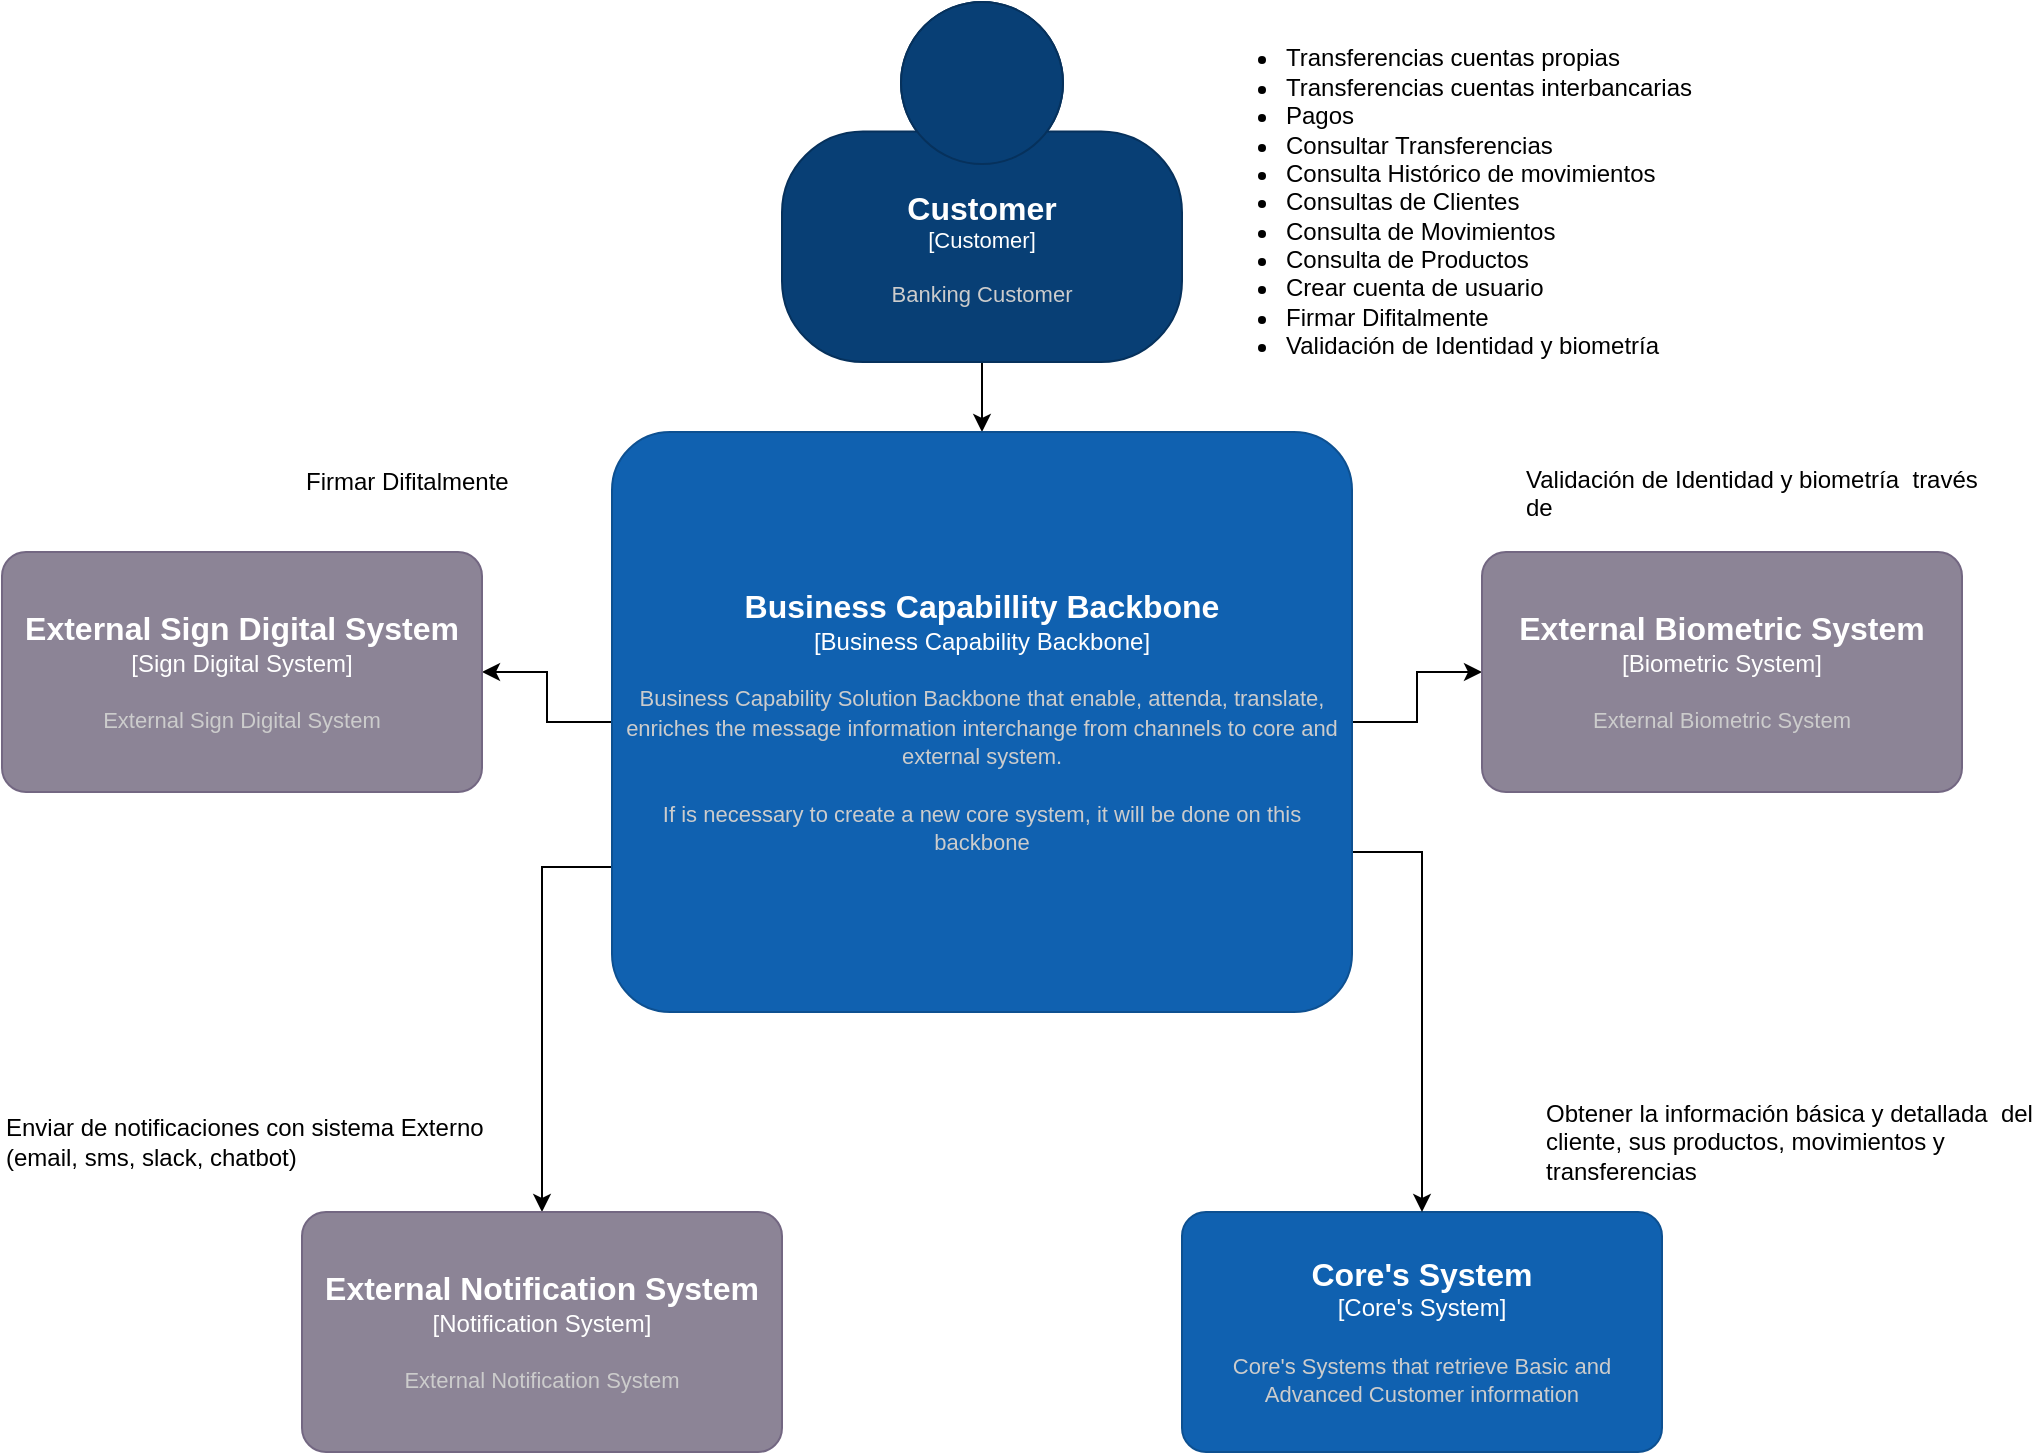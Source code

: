 <mxfile version="21.1.2" type="device" pages="4">
  <diagram id="Zac-kEpHMHBNO2JVTt9g" name="C4-Context">
    <mxGraphModel dx="3300" dy="1330" grid="1" gridSize="10" guides="1" tooltips="1" connect="1" arrows="1" fold="1" page="1" pageScale="1" pageWidth="1100" pageHeight="850" math="0" shadow="0">
      <root>
        <mxCell id="0" />
        <mxCell id="1" parent="0" />
        <mxCell id="r8ZZmmpSei9Ew5Ez-7gX-1" style="edgeStyle=orthogonalEdgeStyle;rounded=0;orthogonalLoop=1;jettySize=auto;html=1;" parent="1" source="r8ZZmmpSei9Ew5Ez-7gX-2" target="r8ZZmmpSei9Ew5Ez-7gX-10" edge="1">
          <mxGeometry relative="1" as="geometry" />
        </mxCell>
        <object placeholders="1" c4Name="Customer" c4Type="Customer" c4Description="Banking Customer " label="&lt;font style=&quot;font-size: 16px&quot;&gt;&lt;b&gt;%c4Name%&lt;/b&gt;&lt;/font&gt;&lt;div&gt;[%c4Type%]&lt;/div&gt;&lt;br&gt;&lt;div&gt;&lt;font style=&quot;font-size: 11px&quot;&gt;&lt;font color=&quot;#cccccc&quot;&gt;%c4Description%&lt;/font&gt;&lt;/div&gt;" id="r8ZZmmpSei9Ew5Ez-7gX-2">
          <mxCell style="html=1;fontSize=11;dashed=0;whiteSpace=wrap;fillColor=#083F75;strokeColor=#06315C;fontColor=#ffffff;shape=mxgraph.c4.person2;align=center;metaEdit=1;points=[[0.5,0,0],[1,0.5,0],[1,0.75,0],[0.75,1,0],[0.5,1,0],[0.25,1,0],[0,0.75,0],[0,0.5,0]];resizable=0;" parent="1" vertex="1">
            <mxGeometry x="-660" y="30" width="200" height="180" as="geometry" />
          </mxCell>
        </object>
        <object placeholders="1" c4Name="Core&#39;s System" c4Type="Core&#39;s System" c4Description="Core&#39;s Systems  that retrieve Basic and Advanced Customer information" label="&lt;font style=&quot;font-size: 16px&quot;&gt;&lt;b&gt;%c4Name%&lt;/b&gt;&lt;/font&gt;&lt;div&gt;[%c4Type%]&lt;/div&gt;&lt;br&gt;&lt;div&gt;&lt;font style=&quot;font-size: 11px&quot;&gt;&lt;font color=&quot;#cccccc&quot;&gt;%c4Description%&lt;/font&gt;&lt;/div&gt;" id="r8ZZmmpSei9Ew5Ez-7gX-5">
          <mxCell style="rounded=1;whiteSpace=wrap;html=1;labelBackgroundColor=none;fillColor=#1061B0;fontColor=#ffffff;align=center;arcSize=10;strokeColor=#0D5091;metaEdit=1;resizable=0;points=[[0.25,0,0],[0.5,0,0],[0.75,0,0],[1,0.25,0],[1,0.5,0],[1,0.75,0],[0.75,1,0],[0.5,1,0],[0.25,1,0],[0,0.75,0],[0,0.5,0],[0,0.25,0]];" parent="1" vertex="1">
            <mxGeometry x="-460" y="635" width="240" height="120" as="geometry" />
          </mxCell>
        </object>
        <mxCell id="r8ZZmmpSei9Ew5Ez-7gX-7" style="edgeStyle=orthogonalEdgeStyle;rounded=0;orthogonalLoop=1;jettySize=auto;html=1;entryX=0.5;entryY=0;entryDx=0;entryDy=0;entryPerimeter=0;" parent="1" source="r8ZZmmpSei9Ew5Ez-7gX-10" target="r8ZZmmpSei9Ew5Ez-7gX-5" edge="1">
          <mxGeometry relative="1" as="geometry">
            <Array as="points">
              <mxPoint x="-560" y="455" />
              <mxPoint x="-320" y="455" />
            </Array>
          </mxGeometry>
        </mxCell>
        <mxCell id="r8ZZmmpSei9Ew5Ez-7gX-8" style="edgeStyle=orthogonalEdgeStyle;rounded=0;orthogonalLoop=1;jettySize=auto;html=1;" parent="1" source="r8ZZmmpSei9Ew5Ez-7gX-10" target="r8ZZmmpSei9Ew5Ez-7gX-14" edge="1">
          <mxGeometry relative="1" as="geometry" />
        </mxCell>
        <mxCell id="r8ZZmmpSei9Ew5Ez-7gX-9" style="edgeStyle=orthogonalEdgeStyle;rounded=0;orthogonalLoop=1;jettySize=auto;html=1;entryX=1;entryY=0.5;entryDx=0;entryDy=0;entryPerimeter=0;" parent="1" source="r8ZZmmpSei9Ew5Ez-7gX-10" target="r8ZZmmpSei9Ew5Ez-7gX-15" edge="1">
          <mxGeometry relative="1" as="geometry" />
        </mxCell>
        <mxCell id="9VO1fTpIox7iDasmrHu0-5" style="edgeStyle=orthogonalEdgeStyle;rounded=0;orthogonalLoop=1;jettySize=auto;html=1;exitX=0;exitY=0.75;exitDx=0;exitDy=0;exitPerimeter=0;" parent="1" source="r8ZZmmpSei9Ew5Ez-7gX-10" target="r8ZZmmpSei9Ew5Ez-7gX-11" edge="1">
          <mxGeometry relative="1" as="geometry">
            <Array as="points">
              <mxPoint x="-780" y="462" />
            </Array>
          </mxGeometry>
        </mxCell>
        <object placeholders="1" c4Name="Business Capabillity Backbone" c4Type="Business Capability Backbone" c4Description="Business Capability Solution Backbone that enable, attenda, translate, enriches the  message information interchange from channels to core and external system.  &#xa;&#xa;If is necessary to create  a new core system, it will be done on this backbone " label="&lt;font style=&quot;font-size: 16px&quot;&gt;&lt;b&gt;%c4Name%&lt;/b&gt;&lt;/font&gt;&lt;div&gt;[%c4Type%]&lt;/div&gt;&lt;br&gt;&lt;div&gt;&lt;font style=&quot;font-size: 11px&quot;&gt;&lt;font color=&quot;#cccccc&quot;&gt;%c4Description%&lt;/font&gt;&lt;/div&gt;" id="r8ZZmmpSei9Ew5Ez-7gX-10">
          <mxCell style="rounded=1;whiteSpace=wrap;html=1;labelBackgroundColor=none;fillColor=#1061B0;fontColor=#ffffff;align=center;arcSize=10;strokeColor=#0D5091;metaEdit=1;resizable=1;points=[[0.25,0,0],[0.5,0,0],[0.75,0,0],[1,0.25,0],[1,0.5,0],[1,0.75,0],[0.75,1,0],[0.5,1,0],[0.25,1,0],[0,0.75,0],[0,0.5,0],[0,0.25,0]];movable=1;rotatable=1;deletable=1;editable=1;locked=0;connectable=1;" parent="1" vertex="1">
            <mxGeometry x="-745" y="245" width="370" height="290" as="geometry" />
          </mxCell>
        </object>
        <object placeholders="1" c4Name="External Notification System" c4Type="Notification System" c4Description="External Notification System" label="&lt;font style=&quot;font-size: 16px&quot;&gt;&lt;b&gt;%c4Name%&lt;/b&gt;&lt;/font&gt;&lt;div&gt;[%c4Type%]&lt;/div&gt;&lt;br&gt;&lt;div&gt;&lt;font style=&quot;font-size: 11px&quot;&gt;&lt;font color=&quot;#cccccc&quot;&gt;%c4Description%&lt;/font&gt;&lt;/div&gt;" id="r8ZZmmpSei9Ew5Ez-7gX-11">
          <mxCell style="rounded=1;whiteSpace=wrap;html=1;labelBackgroundColor=none;fillColor=#8C8496;fontColor=#ffffff;align=center;arcSize=10;strokeColor=#736782;metaEdit=1;resizable=0;points=[[0.25,0,0],[0.5,0,0],[0.75,0,0],[1,0.25,0],[1,0.5,0],[1,0.75,0],[0.75,1,0],[0.5,1,0],[0.25,1,0],[0,0.75,0],[0,0.5,0],[0,0.25,0]];" parent="1" vertex="1">
            <mxGeometry x="-900" y="635" width="240" height="120" as="geometry" />
          </mxCell>
        </object>
        <object placeholders="1" c4Name="External Biometric System" c4Type="Biometric  System" c4Description="External Biometric System" label="&lt;font style=&quot;font-size: 16px&quot;&gt;&lt;b&gt;%c4Name%&lt;/b&gt;&lt;/font&gt;&lt;div&gt;[%c4Type%]&lt;/div&gt;&lt;br&gt;&lt;div&gt;&lt;font style=&quot;font-size: 11px&quot;&gt;&lt;font color=&quot;#cccccc&quot;&gt;%c4Description%&lt;/font&gt;&lt;/div&gt;" id="r8ZZmmpSei9Ew5Ez-7gX-14">
          <mxCell style="rounded=1;whiteSpace=wrap;html=1;labelBackgroundColor=none;fillColor=#8C8496;fontColor=#ffffff;align=center;arcSize=10;strokeColor=#736782;metaEdit=1;resizable=0;points=[[0.25,0,0],[0.5,0,0],[0.75,0,0],[1,0.25,0],[1,0.5,0],[1,0.75,0],[0.75,1,0],[0.5,1,0],[0.25,1,0],[0,0.75,0],[0,0.5,0],[0,0.25,0]];" parent="1" vertex="1">
            <mxGeometry x="-310" y="305" width="240" height="120" as="geometry" />
          </mxCell>
        </object>
        <object placeholders="1" c4Name="External Sign Digital System" c4Type="Sign Digital  System" c4Description="External Sign Digital System" label="&lt;font style=&quot;font-size: 16px&quot;&gt;&lt;b&gt;%c4Name%&lt;/b&gt;&lt;/font&gt;&lt;div&gt;[%c4Type%]&lt;/div&gt;&lt;br&gt;&lt;div&gt;&lt;font style=&quot;font-size: 11px&quot;&gt;&lt;font color=&quot;#cccccc&quot;&gt;%c4Description%&lt;/font&gt;&lt;/div&gt;" id="r8ZZmmpSei9Ew5Ez-7gX-15">
          <mxCell style="rounded=1;whiteSpace=wrap;html=1;labelBackgroundColor=none;fillColor=#8C8496;fontColor=#ffffff;align=center;arcSize=10;strokeColor=#736782;metaEdit=1;resizable=0;points=[[0.25,0,0],[0.5,0,0],[0.75,0,0],[1,0.25,0],[1,0.5,0],[1,0.75,0],[0.75,1,0],[0.5,1,0],[0.25,1,0],[0,0.75,0],[0,0.5,0],[0,0.25,0]];" parent="1" vertex="1">
            <mxGeometry x="-1050" y="305" width="240" height="120" as="geometry" />
          </mxCell>
        </object>
        <mxCell id="r8ZZmmpSei9Ew5Ez-7gX-16" value="&lt;ul&gt;&lt;li&gt;Transferencias cuentas propias&lt;/li&gt;&lt;li&gt;Transferencias cuentas interbancarias&lt;/li&gt;&lt;li&gt;Pagos&lt;/li&gt;&lt;li&gt;Consultar Transferencias&lt;/li&gt;&lt;li&gt;Consulta Histórico de movimientos&lt;/li&gt;&lt;li&gt;Consultas de Clientes&lt;/li&gt;&lt;li&gt;Consulta de Movimientos&lt;/li&gt;&lt;li&gt;Consulta de Productos&lt;/li&gt;&lt;li&gt;Crear cuenta de usuario&lt;/li&gt;&lt;li&gt;Firmar Difitalmente&lt;/li&gt;&lt;li&gt;Validación de Identidad y biometría&lt;/li&gt;&lt;/ul&gt;" style="text;html=1;strokeColor=none;fillColor=none;align=left;verticalAlign=middle;whiteSpace=wrap;rounded=0;" parent="1" vertex="1">
          <mxGeometry x="-450" y="115" width="340" height="30" as="geometry" />
        </mxCell>
        <mxCell id="r8ZZmmpSei9Ew5Ez-7gX-17" value="&lt;span style=&quot;background-color: initial;&quot;&gt;Firmar Difitalmente&lt;/span&gt;" style="text;html=1;strokeColor=none;fillColor=none;align=left;verticalAlign=middle;whiteSpace=wrap;rounded=0;" parent="1" vertex="1">
          <mxGeometry x="-900" y="255" width="250" height="30" as="geometry" />
        </mxCell>
        <mxCell id="r8ZZmmpSei9Ew5Ez-7gX-18" value="&lt;span style=&quot;background-color: initial;&quot;&gt;Validación de Identidad y biometría&amp;nbsp; través de&amp;nbsp;&lt;/span&gt;" style="text;whiteSpace=wrap;html=1;" parent="1" vertex="1">
          <mxGeometry x="-290" y="255" width="240" height="70" as="geometry" />
        </mxCell>
        <mxCell id="r8ZZmmpSei9Ew5Ez-7gX-19" value="&lt;span style=&quot;background-color: initial;&quot;&gt;Obtener la información básica y detallada&amp;nbsp; del cliente, sus productos, movimientos y transferencias&lt;/span&gt;" style="text;html=1;strokeColor=none;fillColor=none;align=left;verticalAlign=middle;whiteSpace=wrap;rounded=0;" parent="1" vertex="1">
          <mxGeometry x="-280" y="585" width="250" height="30" as="geometry" />
        </mxCell>
        <mxCell id="r8ZZmmpSei9Ew5Ez-7gX-22" value="&lt;span style=&quot;background-color: initial;&quot;&gt;Enviar de notificaciones con sistema Externo (email, sms, slack, chatbot)&lt;/span&gt;" style="text;html=1;strokeColor=none;fillColor=none;align=left;verticalAlign=middle;whiteSpace=wrap;rounded=0;" parent="1" vertex="1">
          <mxGeometry x="-1050" y="585" width="250" height="30" as="geometry" />
        </mxCell>
      </root>
    </mxGraphModel>
  </diagram>
  <diagram name="C4-Container" id="HhLGo_aCulKUMJ_54KH_">
    <mxGraphModel dx="1760" dy="1064" grid="1" gridSize="10" guides="1" tooltips="1" connect="1" arrows="1" fold="1" page="1" pageScale="1" pageWidth="850" pageHeight="1100" math="0" shadow="0">
      <root>
        <mxCell id="yi8AeXn8OY7Mouasb5kO-0" />
        <mxCell id="yi8AeXn8OY7Mouasb5kO-1" parent="yi8AeXn8OY7Mouasb5kO-0" />
        <mxCell id="yi8AeXn8OY7Mouasb5kO-2" style="edgeStyle=orthogonalEdgeStyle;rounded=0;orthogonalLoop=1;jettySize=auto;html=1;" parent="yi8AeXn8OY7Mouasb5kO-1" source="yi8AeXn8OY7Mouasb5kO-3" edge="1">
          <mxGeometry relative="1" as="geometry">
            <mxPoint x="430" y="240" as="targetPoint" />
          </mxGeometry>
        </mxCell>
        <object placeholders="1" c4Name="Customer" c4Type="Customer" c4Description="Banking Customer " label="&lt;font style=&quot;font-size: 16px&quot;&gt;&lt;b&gt;%c4Name%&lt;/b&gt;&lt;/font&gt;&lt;div&gt;[%c4Type%]&lt;/div&gt;&lt;br&gt;&lt;div&gt;&lt;font style=&quot;font-size: 11px&quot;&gt;&lt;font color=&quot;#cccccc&quot;&gt;%c4Description%&lt;/font&gt;&lt;/div&gt;" id="yi8AeXn8OY7Mouasb5kO-3">
          <mxCell style="html=1;fontSize=11;dashed=0;whiteSpace=wrap;fillColor=#083F75;strokeColor=#06315C;fontColor=#ffffff;shape=mxgraph.c4.person2;align=center;metaEdit=1;points=[[0.5,0,0],[1,0.5,0],[1,0.75,0],[0.75,1,0],[0.5,1,0],[0.25,1,0],[0,0.75,0],[0,0.5,0]];resizable=0;" parent="yi8AeXn8OY7Mouasb5kO-1" vertex="1">
            <mxGeometry x="330" y="10" width="200" height="180" as="geometry" />
          </mxCell>
        </object>
        <object placeholders="1" c4Name="Core One System" c4Type="Core One System" c4Description="Retrieve Basic Customer information" label="&lt;font style=&quot;font-size: 16px&quot;&gt;&lt;b&gt;%c4Name%&lt;/b&gt;&lt;/font&gt;&lt;div&gt;[%c4Type%]&lt;/div&gt;&lt;br&gt;&lt;div&gt;&lt;font style=&quot;font-size: 11px&quot;&gt;&lt;font color=&quot;#cccccc&quot;&gt;%c4Description%&lt;/font&gt;&lt;/div&gt;" id="yi8AeXn8OY7Mouasb5kO-4">
          <mxCell style="rounded=1;whiteSpace=wrap;html=1;labelBackgroundColor=none;fillColor=#1061B0;fontColor=#ffffff;align=center;arcSize=10;strokeColor=#0D5091;metaEdit=1;resizable=0;points=[[0.25,0,0],[0.5,0,0],[0.75,0,0],[1,0.25,0],[1,0.5,0],[1,0.75,0],[0.75,1,0],[0.5,1,0],[0.25,1,0],[0,0.75,0],[0,0.5,0],[0,0.25,0]];" parent="yi8AeXn8OY7Mouasb5kO-1" vertex="1">
            <mxGeometry x="67" y="1910" width="240" height="120" as="geometry" />
          </mxCell>
        </object>
        <object placeholders="1" c4Name="Core Two System" c4Type="Core Two System" c4Description="Retrieve Advanced Customer information" label="&lt;font style=&quot;font-size: 16px&quot;&gt;&lt;b&gt;%c4Name%&lt;/b&gt;&lt;/font&gt;&lt;div&gt;[%c4Type%]&lt;/div&gt;&lt;br&gt;&lt;div&gt;&lt;font style=&quot;font-size: 11px&quot;&gt;&lt;font color=&quot;#cccccc&quot;&gt;%c4Description%&lt;/font&gt;&lt;/div&gt;" id="yi8AeXn8OY7Mouasb5kO-6">
          <mxCell style="rounded=1;whiteSpace=wrap;html=1;labelBackgroundColor=none;fillColor=#1061B0;fontColor=#ffffff;align=center;arcSize=10;strokeColor=#0D5091;metaEdit=1;resizable=0;points=[[0.25,0,0],[0.5,0,0],[0.75,0,0],[1,0.25,0],[1,0.5,0],[1,0.75,0],[0.75,1,0],[0.5,1,0],[0.25,1,0],[0,0.75,0],[0,0.5,0],[0,0.25,0]];" parent="yi8AeXn8OY7Mouasb5kO-1" vertex="1">
            <mxGeometry x="577" y="1910" width="240" height="120" as="geometry" />
          </mxCell>
        </object>
        <object placeholders="1" c4Name="External Notification System" c4Type="Notification System" c4Description="External Notification System" label="&lt;font style=&quot;font-size: 16px&quot;&gt;&lt;b&gt;%c4Name%&lt;/b&gt;&lt;/font&gt;&lt;div&gt;[%c4Type%]&lt;/div&gt;&lt;br&gt;&lt;div&gt;&lt;font style=&quot;font-size: 11px&quot;&gt;&lt;font color=&quot;#cccccc&quot;&gt;%c4Description%&lt;/font&gt;&lt;/div&gt;" id="yi8AeXn8OY7Mouasb5kO-12">
          <mxCell style="rounded=1;whiteSpace=wrap;html=1;labelBackgroundColor=none;fillColor=#8C8496;fontColor=#ffffff;align=center;arcSize=10;strokeColor=#736782;metaEdit=1;resizable=1;points=[[0.25,0,0],[0.5,0,0],[0.75,0,0],[1,0.25,0],[1,0.5,0],[1,0.75,0],[0.75,1,0],[0.5,1,0],[0.25,1,0],[0,0.75,0],[0,0.5,0],[0,0.25,0]];movable=1;rotatable=1;deletable=1;editable=1;locked=0;connectable=1;" parent="yi8AeXn8OY7Mouasb5kO-1" vertex="1">
            <mxGeometry x="307" y="1717" width="250" height="80" as="geometry" />
          </mxCell>
        </object>
        <mxCell id="yi8AeXn8OY7Mouasb5kO-13" style="edgeStyle=orthogonalEdgeStyle;rounded=0;orthogonalLoop=1;jettySize=auto;html=1;" parent="yi8AeXn8OY7Mouasb5kO-1" source="yi8AeXn8OY7Mouasb5kO-14" target="yi8AeXn8OY7Mouasb5kO-12" edge="1">
          <mxGeometry relative="1" as="geometry" />
        </mxCell>
        <object placeholders="1" c4Name="Notification System" c4Type="Notification System" c4Description="Notification System" label="&lt;font style=&quot;font-size: 16px&quot;&gt;&lt;b&gt;%c4Name%&lt;/b&gt;&lt;/font&gt;&lt;div&gt;[%c4Type%]&lt;/div&gt;&lt;br&gt;&lt;div&gt;&lt;font style=&quot;font-size: 11px&quot;&gt;&lt;font color=&quot;#cccccc&quot;&gt;%c4Description%&lt;/font&gt;&lt;/div&gt;" id="yi8AeXn8OY7Mouasb5kO-14">
          <mxCell style="rounded=1;whiteSpace=wrap;html=1;labelBackgroundColor=none;fillColor=#1061B0;fontColor=#ffffff;align=center;arcSize=10;strokeColor=#0D5091;metaEdit=1;resizable=1;points=[[0.25,0,0],[0.5,0,0],[0.75,0,0],[1,0.25,0],[1,0.5,0],[1,0.75,0],[0.75,1,0],[0.5,1,0],[0.25,1,0],[0,0.75,0],[0,0.5,0],[0,0.25,0]];movable=1;rotatable=1;deletable=1;editable=1;locked=0;connectable=1;" parent="yi8AeXn8OY7Mouasb5kO-1" vertex="1">
            <mxGeometry x="302" y="1620" width="258" height="70" as="geometry" />
          </mxCell>
        </object>
        <object placeholders="1" c4Name="External Biometric System" c4Type="Biometric  System" c4Description="External Biometric System" label="&lt;font style=&quot;font-size: 16px&quot;&gt;&lt;b&gt;%c4Name%&lt;/b&gt;&lt;/font&gt;&lt;div&gt;[%c4Type%]&lt;/div&gt;&lt;br&gt;&lt;div&gt;&lt;font style=&quot;font-size: 11px&quot;&gt;&lt;font color=&quot;#cccccc&quot;&gt;%c4Description%&lt;/font&gt;&lt;/div&gt;" id="yi8AeXn8OY7Mouasb5kO-15">
          <mxCell style="rounded=1;whiteSpace=wrap;html=1;labelBackgroundColor=none;fillColor=#8C8496;fontColor=#ffffff;align=center;arcSize=10;strokeColor=#736782;metaEdit=1;resizable=0;points=[[0.25,0,0],[0.5,0,0],[0.75,0,0],[1,0.25,0],[1,0.5,0],[1,0.75,0],[0.75,1,0],[0.5,1,0],[0.25,1,0],[0,0.75,0],[0,0.5,0],[0,0.25,0]];" parent="yi8AeXn8OY7Mouasb5kO-1" vertex="1">
            <mxGeometry x="600" y="1120" width="240" height="120" as="geometry" />
          </mxCell>
        </object>
        <object placeholders="1" c4Name="External Sign Digital System" c4Type="Sign Digital  System" c4Description="External Sign Digital System" label="&lt;font style=&quot;font-size: 16px&quot;&gt;&lt;b&gt;%c4Name%&lt;/b&gt;&lt;/font&gt;&lt;div&gt;[%c4Type%]&lt;/div&gt;&lt;br&gt;&lt;div&gt;&lt;font style=&quot;font-size: 11px&quot;&gt;&lt;font color=&quot;#cccccc&quot;&gt;%c4Description%&lt;/font&gt;&lt;/div&gt;" id="yi8AeXn8OY7Mouasb5kO-16">
          <mxCell style="rounded=1;whiteSpace=wrap;html=1;labelBackgroundColor=none;fillColor=#8C8496;fontColor=#ffffff;align=center;arcSize=10;strokeColor=#736782;metaEdit=1;resizable=0;points=[[0.25,0,0],[0.5,0,0],[0.75,0,0],[1,0.25,0],[1,0.5,0],[1,0.75,0],[0.75,1,0],[0.5,1,0],[0.25,1,0],[0,0.75,0],[0,0.5,0],[0,0.25,0]];" parent="yi8AeXn8OY7Mouasb5kO-1" vertex="1">
            <mxGeometry x="80" y="1110" width="240" height="120" as="geometry" />
          </mxCell>
        </object>
        <mxCell id="yi8AeXn8OY7Mouasb5kO-17" value="&lt;ul&gt;&lt;li&gt;Transferencias cuentas propias&lt;/li&gt;&lt;li&gt;Transferencias cuentas interbancarias&lt;/li&gt;&lt;li&gt;Pagos&lt;/li&gt;&lt;li&gt;Consultar Transferencias&lt;/li&gt;&lt;li&gt;Consulta Histórico de movimientos&lt;/li&gt;&lt;li&gt;Consultas de Clientes&lt;/li&gt;&lt;li&gt;Consulta de Movimientos&lt;/li&gt;&lt;li&gt;Consulta de Productos&lt;/li&gt;&lt;li&gt;Crear cuenta de usuario&lt;/li&gt;&lt;li&gt;Firmar Difitalmente&lt;/li&gt;&lt;li&gt;Validación de Identidad y biometría&lt;/li&gt;&lt;/ul&gt;" style="text;html=1;strokeColor=none;fillColor=none;align=left;verticalAlign=middle;whiteSpace=wrap;rounded=0;" parent="yi8AeXn8OY7Mouasb5kO-1" vertex="1">
          <mxGeometry x="495" y="130" width="250" height="30" as="geometry" />
        </mxCell>
        <mxCell id="yi8AeXn8OY7Mouasb5kO-18" value="&lt;div style=&quot;&quot;&gt;&lt;span style=&quot;background-color: initial;&quot;&gt;HTTP/REST/JSON&lt;/span&gt;&lt;/div&gt;" style="text;html=1;strokeColor=none;fillColor=none;align=center;verticalAlign=middle;whiteSpace=wrap;rounded=0;" parent="yi8AeXn8OY7Mouasb5kO-1" vertex="1">
          <mxGeometry x="50" y="1250" width="150" height="30" as="geometry" />
        </mxCell>
        <mxCell id="liKx2V0Gvg_Djn8K8-XW-2" style="edgeStyle=orthogonalEdgeStyle;rounded=0;orthogonalLoop=1;jettySize=auto;html=1;entryX=1;entryY=0.5;entryDx=0;entryDy=0;entryPerimeter=0;" parent="yi8AeXn8OY7Mouasb5kO-1" source="C10srk0M0FEgaKOojTgq-0" target="liKx2V0Gvg_Djn8K8-XW-1" edge="1">
          <mxGeometry relative="1" as="geometry">
            <mxPoint x="220" y="774" as="targetPoint" />
          </mxGeometry>
        </mxCell>
        <mxCell id="liKx2V0Gvg_Djn8K8-XW-27" style="edgeStyle=orthogonalEdgeStyle;rounded=0;orthogonalLoop=1;jettySize=auto;html=1;entryX=0.5;entryY=0;entryDx=0;entryDy=0;entryPerimeter=0;" parent="yi8AeXn8OY7Mouasb5kO-1" source="C10srk0M0FEgaKOojTgq-0" edge="1" target="liKx2V0Gvg_Djn8K8-XW-12">
          <mxGeometry relative="1" as="geometry">
            <mxPoint x="720" y="1650" as="targetPoint" />
            <Array as="points">
              <mxPoint x="540" y="1340" />
              <mxPoint x="705" y="1340" />
            </Array>
          </mxGeometry>
        </mxCell>
        <object placeholders="1" c4Name="BFF Api Gateway / BFF Api Management" c4Type="Container" c4Technology="SpringBoot, Spring Cloud/ AWS ApiGW / Azure ApiManagement, Consul, Azure Function, AWS Lambda" c4Description="BFF Api Gateway / BFF Api Management  that enable api interfaces functionalities to channels &#xa;&#xa;Using Function As a Service  component applying Back end For Frontend pattern in charge of managing the business capabilities associated with the customer, product, payment domains By demands specific front-end channel type and dedicated gateway for each type of client." label="&lt;font style=&quot;font-size: 16px&quot;&gt;&lt;b&gt;%c4Name%&lt;/b&gt;&lt;/font&gt;&lt;div&gt;[%c4Type%: %c4Technology%]&lt;/div&gt;&lt;br&gt;&lt;div&gt;&lt;font style=&quot;font-size: 11px&quot;&gt;&lt;font color=&quot;#E6E6E6&quot;&gt;%c4Description%&lt;/font&gt;&lt;/div&gt;" id="C10srk0M0FEgaKOojTgq-0">
          <mxCell style="rounded=1;whiteSpace=wrap;html=1;fontSize=11;labelBackgroundColor=none;fillColor=#23A2D9;fontColor=#ffffff;align=center;arcSize=10;strokeColor=#0E7DAD;metaEdit=1;resizable=1;points=[[0.25,0,0],[0.5,0,0],[0.75,0,0],[1,0.25,0],[1,0.5,0],[1,0.75,0],[0.75,1,0],[0.5,1,0],[0.25,1,0],[0,0.75,0],[0,0.5,0],[0,0.25,0]];movable=1;rotatable=1;deletable=1;editable=1;locked=0;connectable=1;" parent="yi8AeXn8OY7Mouasb5kO-1" vertex="1">
            <mxGeometry x="370" y="590" width="450" height="205" as="geometry" />
          </mxCell>
        </object>
        <mxCell id="liKx2V0Gvg_Djn8K8-XW-34" style="edgeStyle=orthogonalEdgeStyle;rounded=0;orthogonalLoop=1;jettySize=auto;html=1;" parent="yi8AeXn8OY7Mouasb5kO-1" source="C10srk0M0FEgaKOojTgq-1" target="C10srk0M0FEgaKOojTgq-0" edge="1">
          <mxGeometry relative="1" as="geometry" />
        </mxCell>
        <object placeholders="1" c4Type="Web Application" c4Container="Web Application" c4Technology="Html5, JavaScript, React, Angular,  using Micro front-end." c4Description="Web application Channel  and medium to customer access to initiatives using web browser" label="&lt;font style=&quot;font-size: 16px&quot;&gt;&lt;b&gt;%c4Type%&lt;/b&gt;&lt;/font&gt;&lt;div&gt;[%c4Container%:&amp;nbsp;%c4Technology%]&lt;/div&gt;&lt;br&gt;&lt;div&gt;&lt;font style=&quot;font-size: 11px&quot;&gt;&lt;font color=&quot;#E6E6E6&quot;&gt;%c4Description%&lt;/font&gt;&lt;/div&gt;" id="C10srk0M0FEgaKOojTgq-1">
          <mxCell style="shape=mxgraph.c4.webBrowserContainer2;whiteSpace=wrap;html=1;boundedLbl=1;rounded=0;labelBackgroundColor=none;strokeColor=#118ACD;fillColor=#23A2D9;strokeColor=#118ACD;strokeColor2=#0E7DAD;fontSize=12;fontColor=#ffffff;align=center;metaEdit=1;points=[[0.5,0,0],[1,0.25,0],[1,0.5,0],[1,0.75,0],[0.5,1,0],[0,0.75,0],[0,0.5,0],[0,0.25,0]];resizable=0;" parent="yi8AeXn8OY7Mouasb5kO-1" vertex="1">
            <mxGeometry x="320" y="280" width="240" height="160" as="geometry" />
          </mxCell>
        </object>
        <mxCell id="liKx2V0Gvg_Djn8K8-XW-36" style="edgeStyle=orthogonalEdgeStyle;rounded=0;orthogonalLoop=1;jettySize=auto;html=1;" parent="yi8AeXn8OY7Mouasb5kO-1" source="C10srk0M0FEgaKOojTgq-2" target="C10srk0M0FEgaKOojTgq-0" edge="1">
          <mxGeometry relative="1" as="geometry">
            <Array as="points">
              <mxPoint x="150" y="540" />
              <mxPoint x="720" y="540" />
            </Array>
          </mxGeometry>
        </mxCell>
        <object placeholders="1" c4Type="Mobile App" c4Container="Mobile Application" c4Technology="IOS and Android kit development or Kotling" c4Description="Mobile Channel  and medium to customer access to initiatives" label="&lt;font style=&quot;font-size: 16px&quot;&gt;&lt;b&gt;%c4Type%&lt;/b&gt;&lt;/font&gt;&lt;div&gt;[%c4Container%:&amp;nbsp;%c4Technology%]&lt;/div&gt;&lt;br&gt;&lt;div&gt;&lt;font style=&quot;font-size: 11px&quot;&gt;&lt;font color=&quot;#E6E6E6&quot;&gt;%c4Description%&lt;/font&gt;&lt;/div&gt;" id="C10srk0M0FEgaKOojTgq-2">
          <mxCell style="shape=mxgraph.c4.webBrowserContainer2;whiteSpace=wrap;html=1;boundedLbl=1;rounded=0;labelBackgroundColor=none;strokeColor=#118ACD;fillColor=#23A2D9;strokeColor=#118ACD;strokeColor2=#0E7DAD;fontSize=12;fontColor=#ffffff;align=center;metaEdit=1;points=[[0.5,0,0],[1,0.25,0],[1,0.5,0],[1,0.75,0],[0.5,1,0],[0,0.75,0],[0,0.5,0],[0,0.25,0]];resizable=0;" parent="yi8AeXn8OY7Mouasb5kO-1" vertex="1">
            <mxGeometry x="50" y="280" width="240" height="160" as="geometry" />
          </mxCell>
        </object>
        <mxCell id="liKx2V0Gvg_Djn8K8-XW-35" style="edgeStyle=orthogonalEdgeStyle;rounded=0;orthogonalLoop=1;jettySize=auto;html=1;" parent="yi8AeXn8OY7Mouasb5kO-1" source="C10srk0M0FEgaKOojTgq-3" target="C10srk0M0FEgaKOojTgq-0" edge="1">
          <mxGeometry relative="1" as="geometry" />
        </mxCell>
        <object placeholders="1" c4Type="SPA Application" c4Container="SPA Application" c4Technology="Html5, JavaScript, React, Angular,  using Micro front-end and static content by CDN Caché" c4Description="Web and SPA Channel  and medium to customer access to initiatives using web browser" label="&lt;font style=&quot;font-size: 16px&quot;&gt;&lt;b&gt;%c4Type%&lt;/b&gt;&lt;/font&gt;&lt;div&gt;[%c4Container%:&amp;nbsp;%c4Technology%]&lt;/div&gt;&lt;br&gt;&lt;div&gt;&lt;font style=&quot;font-size: 11px&quot;&gt;&lt;font color=&quot;#E6E6E6&quot;&gt;%c4Description%&lt;/font&gt;&lt;/div&gt;" id="C10srk0M0FEgaKOojTgq-3">
          <mxCell style="shape=mxgraph.c4.webBrowserContainer2;whiteSpace=wrap;html=1;boundedLbl=1;rounded=0;labelBackgroundColor=none;strokeColor=#118ACD;fillColor=#23A2D9;strokeColor=#118ACD;strokeColor2=#0E7DAD;fontSize=12;fontColor=#ffffff;align=center;metaEdit=1;points=[[0.5,0,0],[1,0.25,0],[1,0.5,0],[1,0.75,0],[0.5,1,0],[0,0.75,0],[0,0.5,0],[0,0.25,0]];resizable=0;" parent="yi8AeXn8OY7Mouasb5kO-1" vertex="1">
            <mxGeometry x="580" y="280" width="240" height="160" as="geometry" />
          </mxCell>
        </object>
        <mxCell id="liKx2V0Gvg_Djn8K8-XW-3" style="edgeStyle=orthogonalEdgeStyle;rounded=0;orthogonalLoop=1;jettySize=auto;html=1;entryX=0.5;entryY=1;entryDx=0;entryDy=0;entryPerimeter=0;exitX=0;exitY=0.5;exitDx=0;exitDy=0;exitPerimeter=0;" parent="yi8AeXn8OY7Mouasb5kO-1" source="4CLLnToGZNJSwSs5uMBz-1" target="liKx2V0Gvg_Djn8K8-XW-1" edge="1">
          <mxGeometry relative="1" as="geometry">
            <mxPoint x="95" y="954" as="sourcePoint" />
            <mxPoint x="95" y="879" as="targetPoint" />
          </mxGeometry>
        </mxCell>
        <object placeholders="1" c4Type="Transition Outbox  NoSQL Database" c4Container="Transition Outbox  Database " c4Technology="MongoDB, MariaDB, ElasticSearch, NOSQL" c4Description="This database has the purpose of   enabling the application pattern Transition outbox pattern ensure that all requests are saved in our systems and are further processed" label="&lt;font style=&quot;font-size: 16px&quot;&gt;&lt;b&gt;%c4Type%&lt;/b&gt;&lt;/font&gt;&lt;div&gt;[%c4Container%:&amp;nbsp;%c4Technology%]&lt;/div&gt;&lt;br&gt;&lt;div&gt;&lt;font style=&quot;font-size: 11px&quot;&gt;&lt;font color=&quot;#E6E6E6&quot;&gt;%c4Description%&lt;/font&gt;&lt;/div&gt;" id="liKx2V0Gvg_Djn8K8-XW-1">
          <mxCell style="shape=cylinder3;size=15;whiteSpace=wrap;html=1;boundedLbl=1;rounded=0;labelBackgroundColor=none;fillColor=#23A2D9;fontSize=12;fontColor=#ffffff;align=center;strokeColor=#0E7DAD;metaEdit=1;points=[[0.5,0,0],[1,0.25,0],[1,0.5,0],[1,0.75,0],[0.5,1,0],[0,0.75,0],[0,0.5,0],[0,0.25,0]];resizable=1;movable=1;rotatable=1;deletable=1;editable=1;locked=0;connectable=1;" parent="yi8AeXn8OY7Mouasb5kO-1" vertex="1">
            <mxGeometry x="40" y="590" width="300" height="149" as="geometry" />
          </mxCell>
        </object>
        <mxCell id="liKx2V0Gvg_Djn8K8-XW-19" style="edgeStyle=orthogonalEdgeStyle;rounded=0;orthogonalLoop=1;jettySize=auto;html=1;" parent="yi8AeXn8OY7Mouasb5kO-1" target="yi8AeXn8OY7Mouasb5kO-16" edge="1">
          <mxGeometry relative="1" as="geometry">
            <mxPoint x="190" y="1300" as="sourcePoint" />
            <Array as="points">
              <mxPoint x="190" y="1290" />
              <mxPoint x="200" y="1290" />
            </Array>
          </mxGeometry>
        </mxCell>
        <mxCell id="EcB-H63gMRl5h4CKyX19-1" style="edgeStyle=orthogonalEdgeStyle;rounded=0;orthogonalLoop=1;jettySize=auto;html=1;entryX=0.5;entryY=0;entryDx=0;entryDy=0;entryPerimeter=0;startArrow=classic;startFill=1;" edge="1" parent="yi8AeXn8OY7Mouasb5kO-1" source="liKx2V0Gvg_Djn8K8-XW-4" target="4CLLnToGZNJSwSs5uMBz-1">
          <mxGeometry relative="1" as="geometry">
            <Array as="points">
              <mxPoint x="135" y="1340" />
              <mxPoint x="360" y="1340" />
              <mxPoint x="360" y="840" />
            </Array>
          </mxGeometry>
        </mxCell>
        <object placeholders="1" c4Name="customer-ms" c4Type="Microservice" c4Technology="Spring Boot, Java11+ " c4Description="Microservice in charge of managing the business capabilities associated with the customer domains.&#xa;The integration interfaces can be HTTPS/REST/SOAP to expose funcionality to channel directly.&#xa;Other integration way is consumer,   how kafka listener to customer-topic&#xa;This component  can process business capability and deiver or exchange information with external systems and even it&#39;s own relational database&#xa;&#xa;&#xa;" label="&lt;font style=&quot;font-size: 16px&quot;&gt;&lt;b&gt;%c4Name%&lt;/b&gt;&lt;/font&gt;&lt;div&gt;[%c4Type%: %c4Technology%]&lt;/div&gt;&lt;br&gt;&lt;div&gt;&lt;font style=&quot;font-size: 11px&quot;&gt;&lt;font color=&quot;#E6E6E6&quot;&gt;%c4Description%&lt;/font&gt;&lt;/div&gt;" id="liKx2V0Gvg_Djn8K8-XW-4">
          <mxCell style="rounded=1;whiteSpace=wrap;html=1;fontSize=11;labelBackgroundColor=none;fillColor=#23A2D9;fontColor=#ffffff;align=center;arcSize=10;strokeColor=#0E7DAD;metaEdit=1;resizable=1;points=[[0.25,0,0],[0.5,0,0],[0.75,0,0],[1,0.25,0],[1,0.5,0],[1,0.75,0],[0.75,1,0],[0.5,1,0],[0.25,1,0],[0,0.75,0],[0,0.5,0],[0,0.25,0]];movable=1;rotatable=1;deletable=1;editable=1;locked=0;connectable=1;" parent="yi8AeXn8OY7Mouasb5kO-1" vertex="1">
            <mxGeometry x="7" y="1387" width="270" height="200" as="geometry" />
          </mxCell>
        </object>
        <mxCell id="4CLLnToGZNJSwSs5uMBz-2" style="edgeStyle=orthogonalEdgeStyle;rounded=0;orthogonalLoop=1;jettySize=auto;html=1;entryX=0.5;entryY=0;entryDx=0;entryDy=0;entryPerimeter=0;exitX=0.75;exitY=0;exitDx=0;exitDy=0;exitPerimeter=0;startArrow=classic;startFill=1;" parent="yi8AeXn8OY7Mouasb5kO-1" target="4CLLnToGZNJSwSs5uMBz-1" edge="1" source="liKx2V0Gvg_Djn8K8-XW-8">
          <mxGeometry relative="1" as="geometry">
            <mxPoint x="500" y="1640" as="sourcePoint" />
            <Array as="points">
              <mxPoint x="493" y="1190" />
              <mxPoint x="390" y="1190" />
              <mxPoint x="390" y="840" />
            </Array>
          </mxGeometry>
        </mxCell>
        <object placeholders="1" c4Name="product-ms" c4Type="Microservice" c4Technology="Spring Boot, Java11+ " c4Description="Microservice in charge of managing the business capabilities associated with the product domains.&#xa;The integration interfaces can be HTTPS/REST/SOAP to expose funcionality to channel directly.&#xa;Other integration way is consumer,   how kafka listener to product-topic&#xa;This component  can process business capability and deiver or exchange information with external systems and even it&#39;s own relational database&#xa;&#xa;&#xa;" label="&lt;font style=&quot;font-size: 16px&quot;&gt;&lt;b&gt;%c4Name%&lt;/b&gt;&lt;/font&gt;&lt;div&gt;[%c4Type%: %c4Technology%]&lt;/div&gt;&lt;br&gt;&lt;div&gt;&lt;font style=&quot;font-size: 11px&quot;&gt;&lt;font color=&quot;#E6E6E6&quot;&gt;%c4Description%&lt;/font&gt;&lt;/div&gt;" id="liKx2V0Gvg_Djn8K8-XW-8">
          <mxCell style="rounded=1;whiteSpace=wrap;html=1;fontSize=11;labelBackgroundColor=none;fillColor=#23A2D9;fontColor=#ffffff;align=center;arcSize=10;strokeColor=#0E7DAD;metaEdit=1;resizable=1;points=[[0.25,0,0],[0.5,0,0],[0.75,0,0],[1,0.25,0],[1,0.5,0],[1,0.75,0],[0.75,1,0],[0.5,1,0],[0.25,1,0],[0,0.75,0],[0,0.5,0],[0,0.25,0]];movable=1;rotatable=1;deletable=1;editable=1;locked=0;connectable=1;" parent="yi8AeXn8OY7Mouasb5kO-1" vertex="1">
            <mxGeometry x="290" y="1387" width="270" height="200" as="geometry" />
          </mxCell>
        </object>
        <mxCell id="liKx2V0Gvg_Djn8K8-XW-10" value="&lt;span style=&quot;background-color: initial;&quot;&gt;trigger event&lt;/span&gt;" style="text;html=1;strokeColor=none;fillColor=none;align=left;verticalAlign=middle;whiteSpace=wrap;rounded=0;" parent="yi8AeXn8OY7Mouasb5kO-1" vertex="1">
          <mxGeometry x="230" y="754" width="70" height="30" as="geometry" />
        </mxCell>
        <mxCell id="EcB-H63gMRl5h4CKyX19-4" style="edgeStyle=orthogonalEdgeStyle;rounded=0;orthogonalLoop=1;jettySize=auto;html=1;entryX=0.5;entryY=1;entryDx=0;entryDy=0;entryPerimeter=0;" edge="1" parent="yi8AeXn8OY7Mouasb5kO-1" target="yi8AeXn8OY7Mouasb5kO-15">
          <mxGeometry relative="1" as="geometry">
            <mxPoint x="720" y="1290" as="sourcePoint" />
          </mxGeometry>
        </mxCell>
        <object placeholders="1" c4Name="payment-ms" c4Type="Microservice" c4Technology="Spring Boot, Java11+ " c4Description="Microservice in charge of managing the business capabilities associated with the payment domains.&#xa;The integration interfaces can be HTTPS/REST/SOAP to expose funcionality to channel directly.&#xa;Other integration way is consumer,   how kafka listener to payment-topic&#xa;This component  can process business capability and deiver or exchange information with external systems and even it&#39;s own relational database&#xa;&#xa;&#xa;" label="&lt;font style=&quot;font-size: 16px&quot;&gt;&lt;b&gt;%c4Name%&lt;/b&gt;&lt;/font&gt;&lt;div&gt;[%c4Type%: %c4Technology%]&lt;/div&gt;&lt;br&gt;&lt;div&gt;&lt;font style=&quot;font-size: 11px&quot;&gt;&lt;font color=&quot;#E6E6E6&quot;&gt;%c4Description%&lt;/font&gt;&lt;/div&gt;" id="liKx2V0Gvg_Djn8K8-XW-12">
          <mxCell style="rounded=1;whiteSpace=wrap;html=1;fontSize=11;labelBackgroundColor=none;fillColor=#23A2D9;fontColor=#ffffff;align=center;arcSize=10;strokeColor=#0E7DAD;metaEdit=1;resizable=1;points=[[0.25,0,0],[0.5,0,0],[0.75,0,0],[1,0.25,0],[1,0.5,0],[1,0.75,0],[0.75,1,0],[0.5,1,0],[0.25,1,0],[0,0.75,0],[0,0.5,0],[0,0.25,0]];movable=1;rotatable=1;deletable=1;editable=1;locked=0;connectable=1;" parent="yi8AeXn8OY7Mouasb5kO-1" vertex="1">
            <mxGeometry x="570" y="1387" width="270" height="200" as="geometry" />
          </mxCell>
        </object>
        <object placeholders="1" c4Name="Processing Layer" c4Type="Processing Layer ScopeBoundary" c4Application="Processing Layer" label="&lt;font style=&quot;font-size: 16px&quot;&gt;&lt;b&gt;&lt;div style=&quot;text-align: left&quot;&gt;%c4Name%&lt;/div&gt;&lt;/b&gt;&lt;/font&gt;&lt;div style=&quot;text-align: left&quot;&gt;[%c4Application%]&lt;/div&gt;" id="liKx2V0Gvg_Djn8K8-XW-16">
          <mxCell style="rounded=1;fontSize=11;whiteSpace=wrap;html=1;dashed=1;arcSize=20;fillColor=none;strokeColor=#666666;fontColor=#333333;labelBackgroundColor=none;align=left;verticalAlign=bottom;labelBorderColor=none;spacingTop=0;spacing=10;dashPattern=8 4;metaEdit=1;rotatable=0;perimeter=rectanglePerimeter;noLabel=0;labelPadding=0;allowArrows=0;connectable=0;expand=0;recursiveResize=0;editable=1;pointerEvents=0;absoluteArcSize=1;points=[[0.25,0,0],[0.5,0,0],[0.75,0,0],[1,0.25,0],[1,0.5,0],[1,0.75,0],[0.75,1,0],[0.5,1,0],[0.25,1,0],[0,0.75,0],[0,0.5,0],[0,0.25,0]];strokeWidth=3;" parent="yi8AeXn8OY7Mouasb5kO-1" vertex="1">
            <mxGeometry x="10" y="1297" width="830" height="523" as="geometry" />
          </mxCell>
        </object>
        <mxCell id="liKx2V0Gvg_Djn8K8-XW-17" value="&lt;div style=&quot;&quot;&gt;&lt;span style=&quot;background-color: initial;&quot;&gt;HTTP/REST/JSON&lt;/span&gt;&lt;/div&gt;" style="text;html=1;strokeColor=none;fillColor=none;align=center;verticalAlign=middle;whiteSpace=wrap;rounded=0;" parent="yi8AeXn8OY7Mouasb5kO-1" vertex="1">
          <mxGeometry x="120" y="510" width="250" height="30" as="geometry" />
        </mxCell>
        <mxCell id="liKx2V0Gvg_Djn8K8-XW-20" value="&lt;div style=&quot;&quot;&gt;&lt;span style=&quot;background-color: initial;&quot;&gt;HTTP/REST/JSON&lt;/span&gt;&lt;/div&gt;" style="text;html=1;strokeColor=none;fillColor=none;align=center;verticalAlign=middle;whiteSpace=wrap;rounded=0;" parent="yi8AeXn8OY7Mouasb5kO-1" vertex="1">
          <mxGeometry x="570" y="1250" width="130" height="30" as="geometry" />
        </mxCell>
        <object placeholders="1" c4Name="Front-End Application Channels" c4Type="Front-End Application Channels ScopeBoundary" c4Application="Front-End Application Channels" label="&lt;font style=&quot;font-size: 16px&quot;&gt;&lt;b&gt;&lt;div style=&quot;text-align: left&quot;&gt;%c4Name%&lt;/div&gt;&lt;/b&gt;&lt;/font&gt;&lt;div style=&quot;text-align: left&quot;&gt;[%c4Application%]&lt;/div&gt;" id="liKx2V0Gvg_Djn8K8-XW-24">
          <mxCell style="rounded=1;fontSize=11;whiteSpace=wrap;html=1;dashed=1;arcSize=20;fillColor=none;strokeColor=#666666;fontColor=#333333;labelBackgroundColor=none;align=left;verticalAlign=bottom;labelBorderColor=none;spacingTop=0;spacing=10;dashPattern=8 4;metaEdit=1;rotatable=0;perimeter=rectanglePerimeter;noLabel=0;labelPadding=0;allowArrows=0;connectable=0;expand=0;recursiveResize=0;editable=1;pointerEvents=0;absoluteArcSize=1;points=[[0.25,0,0],[0.5,0,0],[0.75,0,0],[1,0.25,0],[1,0.5,0],[1,0.75,0],[0.75,1,0],[0.5,1,0],[0.25,1,0],[0,0.75,0],[0,0.5,0],[0,0.25,0]];strokeWidth=3;" parent="yi8AeXn8OY7Mouasb5kO-1" vertex="1">
            <mxGeometry x="20" y="240" width="820" height="270" as="geometry" />
          </mxCell>
        </object>
        <object placeholders="1" c4Name="Ingest Layer" c4Type="Ingest Layer ScopeBoundary" c4Application="Ingest Layer" label="&lt;font style=&quot;font-size: 16px&quot;&gt;&lt;b&gt;&lt;div style=&quot;text-align: left&quot;&gt;%c4Name%&lt;/div&gt;&lt;/b&gt;&lt;/font&gt;&lt;div style=&quot;text-align: left&quot;&gt;[%c4Application%]&lt;/div&gt;" id="liKx2V0Gvg_Djn8K8-XW-28">
          <mxCell style="rounded=1;fontSize=11;whiteSpace=wrap;html=1;dashed=1;arcSize=20;fillColor=none;strokeColor=#666666;fontColor=#333333;labelBackgroundColor=none;align=left;verticalAlign=bottom;labelBorderColor=none;spacingTop=0;spacing=10;dashPattern=8 4;metaEdit=1;rotatable=0;perimeter=rectanglePerimeter;noLabel=0;labelPadding=0;allowArrows=0;connectable=0;expand=0;recursiveResize=0;editable=1;pointerEvents=0;absoluteArcSize=1;points=[[0.25,0,0],[0.5,0,0],[0.75,0,0],[1,0.25,0],[1,0.5,0],[1,0.75,0],[0.75,1,0],[0.5,1,0],[0.25,1,0],[0,0.75,0],[0,0.5,0],[0,0.25,0]];strokeWidth=3;" parent="yi8AeXn8OY7Mouasb5kO-1" vertex="1">
            <mxGeometry x="20" y="580" width="820" height="370" as="geometry" />
          </mxCell>
        </object>
        <object placeholders="1" c4Name="Core Layer" c4Type="Core Layer ScopeBoundary" c4Application="Core Layer" label="&lt;font style=&quot;font-size: 16px&quot;&gt;&lt;b&gt;&lt;div style=&quot;text-align: left&quot;&gt;%c4Name%&lt;/div&gt;&lt;/b&gt;&lt;/font&gt;&lt;div style=&quot;text-align: left&quot;&gt;[%c4Application%]&lt;/div&gt;" id="liKx2V0Gvg_Djn8K8-XW-29">
          <mxCell style="rounded=1;fontSize=11;whiteSpace=wrap;html=1;dashed=1;arcSize=20;fillColor=none;strokeColor=#666666;fontColor=#333333;labelBackgroundColor=none;align=left;verticalAlign=bottom;labelBorderColor=none;spacingTop=0;spacing=10;dashPattern=8 4;metaEdit=1;rotatable=0;perimeter=rectanglePerimeter;noLabel=0;labelPadding=0;allowArrows=0;connectable=0;expand=0;recursiveResize=0;editable=1;pointerEvents=0;absoluteArcSize=1;points=[[0.25,0,0],[0.5,0,0],[0.75,0,0],[1,0.25,0],[1,0.5,0],[1,0.75,0],[0.75,1,0],[0.5,1,0],[0.25,1,0],[0,0.75,0],[0,0.5,0],[0,0.25,0]];strokeWidth=3;" parent="yi8AeXn8OY7Mouasb5kO-1" vertex="1">
            <mxGeometry x="7" y="1850" width="830" height="220" as="geometry" />
          </mxCell>
        </object>
        <mxCell id="liKx2V0Gvg_Djn8K8-XW-31" value="&lt;div style=&quot;&quot;&gt;&lt;span style=&quot;background-color: initial;&quot;&gt;HTTP/REST/JSON&lt;/span&gt;&lt;/div&gt;" style="text;html=1;strokeColor=none;fillColor=none;align=center;verticalAlign=middle;whiteSpace=wrap;rounded=0;" parent="yi8AeXn8OY7Mouasb5kO-1" vertex="1">
          <mxGeometry x="530" y="1700" width="250" height="30" as="geometry" />
        </mxCell>
        <mxCell id="liKx2V0Gvg_Djn8K8-XW-32" value="&lt;div style=&quot;&quot;&gt;&lt;span style=&quot;background-color: initial;&quot;&gt;HTTP/REST/JSON&lt;/span&gt;&lt;/div&gt;" style="text;html=1;strokeColor=none;fillColor=none;align=center;verticalAlign=middle;whiteSpace=wrap;rounded=0;" parent="yi8AeXn8OY7Mouasb5kO-1" vertex="1">
          <mxGeometry x="545" y="840" width="150" height="30" as="geometry" />
        </mxCell>
        <mxCell id="liKx2V0Gvg_Djn8K8-XW-33" value="&lt;div style=&quot;&quot;&gt;&lt;span style=&quot;background-color: initial;&quot;&gt;TCP&lt;/span&gt;&lt;/div&gt;" style="text;html=1;strokeColor=none;fillColor=none;align=center;verticalAlign=middle;whiteSpace=wrap;rounded=0;" parent="yi8AeXn8OY7Mouasb5kO-1" vertex="1">
          <mxGeometry x="260" y="980" width="90" height="30" as="geometry" />
        </mxCell>
        <mxCell id="liKx2V0Gvg_Djn8K8-XW-37" style="edgeStyle=orthogonalEdgeStyle;rounded=0;orthogonalLoop=1;jettySize=auto;html=1;exitX=0.5;exitY=1;exitDx=0;exitDy=0;" parent="yi8AeXn8OY7Mouasb5kO-1" edge="1">
          <mxGeometry relative="1" as="geometry">
            <mxPoint x="355" y="1110" as="sourcePoint" />
            <mxPoint x="355" y="1110" as="targetPoint" />
          </mxGeometry>
        </mxCell>
        <object placeholders="1" c4Type="EventHub" c4Container="the Event Hub is responsible for receiving all  event that are launched by other systems, especially when data is recorded in the TX Outbox database and thar confirm the transaction" c4Technology="Kafka, rabbitMQ, AWS SQS" c4Description="EventHub" label="&lt;font style=&quot;font-size: 16px&quot;&gt;&lt;b&gt;%c4Type%&lt;/b&gt;&lt;/font&gt;&lt;div&gt;[%c4Container%:&amp;nbsp;%c4Technology%]&lt;/div&gt;&lt;br&gt;&lt;div&gt;&lt;font style=&quot;font-size: 11px&quot;&gt;&lt;font color=&quot;#E6E6E6&quot;&gt;%c4Description%&lt;/font&gt;&lt;/div&gt;" id="4CLLnToGZNJSwSs5uMBz-1">
          <mxCell style="shape=cylinder3;size=15;direction=south;whiteSpace=wrap;html=1;boundedLbl=1;rounded=0;labelBackgroundColor=none;fillColor=#23A2D9;fontSize=12;fontColor=#ffffff;align=center;strokeColor=#0E7DAD;metaEdit=1;points=[[0.5,0,0],[1,0.25,0],[1,0.5,0],[1,0.75,0],[0.5,1,0],[0,0.75,0],[0,0.5,0],[0,0.25,0]];resizable=1;movable=1;rotatable=1;deletable=1;editable=1;locked=0;connectable=1;" parent="yi8AeXn8OY7Mouasb5kO-1" vertex="1">
            <mxGeometry x="40" y="779" width="300" height="121" as="geometry" />
          </mxCell>
        </object>
      </root>
    </mxGraphModel>
  </diagram>
  <diagram name="C4-Component" id="jfR8RjmALyilwOVLTrCO">
    <mxGraphModel dx="2450" dy="2067" grid="1" gridSize="10" guides="1" tooltips="1" connect="1" arrows="1" fold="1" page="1" pageScale="1" pageWidth="850" pageHeight="1100" math="0" shadow="0">
      <root>
        <mxCell id="a1d22pdOEVHyLeYzTiBl-0" />
        <mxCell id="a1d22pdOEVHyLeYzTiBl-1" parent="a1d22pdOEVHyLeYzTiBl-0" />
        <mxCell id="a1d22pdOEVHyLeYzTiBl-2" style="edgeStyle=orthogonalEdgeStyle;rounded=0;orthogonalLoop=1;jettySize=auto;html=1;" parent="a1d22pdOEVHyLeYzTiBl-1" source="a1d22pdOEVHyLeYzTiBl-3" edge="1">
          <mxGeometry relative="1" as="geometry">
            <mxPoint x="350" y="-700" as="targetPoint" />
          </mxGeometry>
        </mxCell>
        <object placeholders="1" c4Name="Customer" c4Type="Customer" c4Description="Banking Customer " label="&lt;font style=&quot;font-size: 16px&quot;&gt;&lt;b&gt;%c4Name%&lt;/b&gt;&lt;/font&gt;&lt;div&gt;[%c4Type%]&lt;/div&gt;&lt;br&gt;&lt;div&gt;&lt;font style=&quot;font-size: 11px&quot;&gt;&lt;font color=&quot;#cccccc&quot;&gt;%c4Description%&lt;/font&gt;&lt;/div&gt;" id="a1d22pdOEVHyLeYzTiBl-3">
          <mxCell style="html=1;fontSize=11;dashed=0;whiteSpace=wrap;fillColor=#083F75;strokeColor=#06315C;fontColor=#ffffff;shape=mxgraph.c4.person2;align=center;metaEdit=1;points=[[0.5,0,0],[1,0.5,0],[1,0.75,0],[0.75,1,0],[0.5,1,0],[0.25,1,0],[0,0.75,0],[0,0.5,0]];resizable=0;" parent="a1d22pdOEVHyLeYzTiBl-1" vertex="1">
            <mxGeometry x="250" y="-1080" width="200" height="180" as="geometry" />
          </mxCell>
        </object>
        <object placeholders="1" c4Name="Core One System" c4Type="Core One System" c4Description="Retrieve Basic Customer information" label="&lt;font style=&quot;font-size: 16px&quot;&gt;&lt;b&gt;%c4Name%&lt;/b&gt;&lt;/font&gt;&lt;div&gt;[%c4Type%]&lt;/div&gt;&lt;br&gt;&lt;div&gt;&lt;font style=&quot;font-size: 11px&quot;&gt;&lt;font color=&quot;#cccccc&quot;&gt;%c4Description%&lt;/font&gt;&lt;/div&gt;" id="a1d22pdOEVHyLeYzTiBl-4">
          <mxCell style="rounded=1;whiteSpace=wrap;html=1;labelBackgroundColor=none;fillColor=#1061B0;fontColor=#ffffff;align=center;arcSize=10;strokeColor=#0D5091;metaEdit=1;resizable=0;points=[[0.25,0,0],[0.5,0,0],[0.75,0,0],[1,0.25,0],[1,0.5,0],[1,0.75,0],[0.75,1,0],[0.5,1,0],[0.25,1,0],[0,0.75,0],[0,0.5,0],[0,0.25,0]];" parent="a1d22pdOEVHyLeYzTiBl-1" vertex="1">
            <mxGeometry x="20" y="1490" width="240" height="120" as="geometry" />
          </mxCell>
        </object>
        <object placeholders="1" c4Name="Core Two System" c4Type="Core Two System" c4Description="Retrieve Advanced Customer information" label="&lt;font style=&quot;font-size: 16px&quot;&gt;&lt;b&gt;%c4Name%&lt;/b&gt;&lt;/font&gt;&lt;div&gt;[%c4Type%]&lt;/div&gt;&lt;br&gt;&lt;div&gt;&lt;font style=&quot;font-size: 11px&quot;&gt;&lt;font color=&quot;#cccccc&quot;&gt;%c4Description%&lt;/font&gt;&lt;/div&gt;" id="a1d22pdOEVHyLeYzTiBl-5">
          <mxCell style="rounded=1;whiteSpace=wrap;html=1;labelBackgroundColor=none;fillColor=#1061B0;fontColor=#ffffff;align=center;arcSize=10;strokeColor=#0D5091;metaEdit=1;resizable=0;points=[[0.25,0,0],[0.5,0,0],[0.75,0,0],[1,0.25,0],[1,0.5,0],[1,0.75,0],[0.75,1,0],[0.5,1,0],[0.25,1,0],[0,0.75,0],[0,0.5,0],[0,0.25,0]];" parent="a1d22pdOEVHyLeYzTiBl-1" vertex="1">
            <mxGeometry x="590" y="1490" width="240" height="120" as="geometry" />
          </mxCell>
        </object>
        <object placeholders="1" c4Name="External Notification System" c4Type="Notification System" c4Description="External Notification System" label="&lt;font style=&quot;font-size: 16px&quot;&gt;&lt;b&gt;%c4Name%&lt;/b&gt;&lt;/font&gt;&lt;div&gt;[%c4Type%]&lt;/div&gt;&lt;br&gt;&lt;div&gt;&lt;font style=&quot;font-size: 11px&quot;&gt;&lt;font color=&quot;#cccccc&quot;&gt;%c4Description%&lt;/font&gt;&lt;/div&gt;" id="a1d22pdOEVHyLeYzTiBl-7">
          <mxCell style="rounded=1;whiteSpace=wrap;html=1;labelBackgroundColor=none;fillColor=#8C8496;fontColor=#ffffff;align=center;arcSize=10;strokeColor=#736782;metaEdit=1;resizable=1;points=[[0.25,0,0],[0.5,0,0],[0.75,0,0],[1,0.25,0],[1,0.5,0],[1,0.75,0],[0.75,1,0],[0.5,1,0],[0.25,1,0],[0,0.75,0],[0,0.5,0],[0,0.25,0]];movable=1;rotatable=1;deletable=1;editable=1;locked=0;connectable=1;" parent="a1d22pdOEVHyLeYzTiBl-1" vertex="1">
            <mxGeometry x="310" y="1270" width="226" height="100" as="geometry" />
          </mxCell>
        </object>
        <object placeholders="1" c4Name="External Biometric System" c4Type="Biometric  System" c4Description="External Biometric System" label="&lt;font style=&quot;font-size: 16px&quot;&gt;&lt;b&gt;%c4Name%&lt;/b&gt;&lt;/font&gt;&lt;div&gt;[%c4Type%]&lt;/div&gt;&lt;br&gt;&lt;div&gt;&lt;font style=&quot;font-size: 11px&quot;&gt;&lt;font color=&quot;#cccccc&quot;&gt;%c4Description%&lt;/font&gt;&lt;/div&gt;" id="a1d22pdOEVHyLeYzTiBl-10">
          <mxCell style="rounded=1;whiteSpace=wrap;html=1;labelBackgroundColor=none;fillColor=#8C8496;fontColor=#ffffff;align=center;arcSize=10;strokeColor=#736782;metaEdit=1;resizable=1;points=[[0.25,0,0],[0.5,0,0],[0.75,0,0],[1,0.25,0],[1,0.5,0],[1,0.75,0],[0.75,1,0],[0.5,1,0],[0.25,1,0],[0,0.75,0],[0,0.5,0],[0,0.25,0]];movable=1;rotatable=1;deletable=1;editable=1;locked=0;connectable=1;" parent="a1d22pdOEVHyLeYzTiBl-1" vertex="1">
            <mxGeometry x="570" y="1120" width="216" height="120" as="geometry" />
          </mxCell>
        </object>
        <object placeholders="1" c4Name="External Sign Digital System" c4Type="Sign Digital  System" c4Description="External Sign Digital System" label="&lt;font style=&quot;font-size: 16px&quot;&gt;&lt;b&gt;%c4Name%&lt;/b&gt;&lt;/font&gt;&lt;div&gt;[%c4Type%]&lt;/div&gt;&lt;br&gt;&lt;div&gt;&lt;font style=&quot;font-size: 11px&quot;&gt;&lt;font color=&quot;#cccccc&quot;&gt;%c4Description%&lt;/font&gt;&lt;/div&gt;" id="a1d22pdOEVHyLeYzTiBl-11">
          <mxCell style="rounded=1;whiteSpace=wrap;html=1;labelBackgroundColor=none;fillColor=#8C8496;fontColor=#ffffff;align=center;arcSize=10;strokeColor=#736782;metaEdit=1;resizable=1;points=[[0.25,0,0],[0.5,0,0],[0.75,0,0],[1,0.25,0],[1,0.5,0],[1,0.75,0],[0.75,1,0],[0.5,1,0],[0.25,1,0],[0,0.75,0],[0,0.5,0],[0,0.25,0]];movable=1;rotatable=1;deletable=1;editable=1;locked=0;connectable=1;" parent="a1d22pdOEVHyLeYzTiBl-1" vertex="1">
            <mxGeometry x="76" y="1120" width="214" height="120" as="geometry" />
          </mxCell>
        </object>
        <mxCell id="a1d22pdOEVHyLeYzTiBl-12" value="&lt;ul&gt;&lt;li&gt;Transferencias cuentas propias&lt;/li&gt;&lt;li&gt;Transferencias cuentas interbancarias&lt;/li&gt;&lt;li&gt;Pagos&lt;/li&gt;&lt;li&gt;Consultar Transferencias&lt;/li&gt;&lt;li&gt;Consulta Histórico de movimientos&lt;/li&gt;&lt;li&gt;Consultas de Clientes&lt;/li&gt;&lt;li&gt;Consulta de Movimientos&lt;/li&gt;&lt;li&gt;Consulta de Productos&lt;/li&gt;&lt;li&gt;Crear cuenta de usuario&lt;/li&gt;&lt;li&gt;Firmar Difitalmente&lt;/li&gt;&lt;li&gt;Validación de Identidad y biometría&lt;/li&gt;&lt;/ul&gt;" style="text;html=1;strokeColor=none;fillColor=none;align=left;verticalAlign=middle;whiteSpace=wrap;rounded=0;" parent="a1d22pdOEVHyLeYzTiBl-1" vertex="1">
          <mxGeometry x="480" y="-1020" width="250" height="30" as="geometry" />
        </mxCell>
        <mxCell id="a1d22pdOEVHyLeYzTiBl-13" value="&lt;div style=&quot;&quot;&gt;&lt;span style=&quot;background-color: initial;&quot;&gt;HTTP/REST/JSON&lt;/span&gt;&lt;/div&gt;" style="text;html=1;strokeColor=none;fillColor=none;align=center;verticalAlign=middle;whiteSpace=wrap;rounded=0;" parent="a1d22pdOEVHyLeYzTiBl-1" vertex="1">
          <mxGeometry x="175" y="1060" width="250" height="30" as="geometry" />
        </mxCell>
        <mxCell id="a1d22pdOEVHyLeYzTiBl-17" style="edgeStyle=orthogonalEdgeStyle;rounded=0;orthogonalLoop=1;jettySize=auto;html=1;entryX=1;entryY=0.5;entryDx=0;entryDy=0;entryPerimeter=0;" parent="a1d22pdOEVHyLeYzTiBl-1" source="6HwDcynMTSfoT9Jp3x4x-5" target="a1d22pdOEVHyLeYzTiBl-24" edge="1">
          <mxGeometry relative="1" as="geometry">
            <mxPoint x="640" y="25" as="targetPoint" />
            <Array as="points">
              <mxPoint x="705" y="120" />
            </Array>
          </mxGeometry>
        </mxCell>
        <mxCell id="6HwDcynMTSfoT9Jp3x4x-4" style="edgeStyle=orthogonalEdgeStyle;rounded=0;orthogonalLoop=1;jettySize=auto;html=1;" parent="a1d22pdOEVHyLeYzTiBl-1" source="a1d22pdOEVHyLeYzTiBl-18" target="6HwDcynMTSfoT9Jp3x4x-3" edge="1">
          <mxGeometry relative="1" as="geometry">
            <Array as="points">
              <mxPoint x="455" y="-490" />
              <mxPoint x="455" y="-490" />
            </Array>
          </mxGeometry>
        </mxCell>
        <object placeholders="1" c4Type="Web Application" c4Container="Web Application" c4Technology="Html5, JavaScript, React, Angular,  using Micro front-end." c4Description="Web application Channel  and medium to customer access to initiatives using web browser" label="&lt;font style=&quot;font-size: 16px&quot;&gt;&lt;b&gt;%c4Type%&lt;/b&gt;&lt;/font&gt;&lt;div&gt;[%c4Container%:&amp;nbsp;%c4Technology%]&lt;/div&gt;&lt;br&gt;&lt;div&gt;&lt;font style=&quot;font-size: 11px&quot;&gt;&lt;font color=&quot;#E6E6E6&quot;&gt;%c4Description%&lt;/font&gt;&lt;/div&gt;" id="a1d22pdOEVHyLeYzTiBl-18">
          <mxCell style="shape=mxgraph.c4.webBrowserContainer2;whiteSpace=wrap;html=1;boundedLbl=1;rounded=0;labelBackgroundColor=none;strokeColor=#118ACD;fillColor=#23A2D9;strokeColor=#118ACD;strokeColor2=#0E7DAD;fontSize=12;fontColor=#ffffff;align=center;metaEdit=1;points=[[0.5,0,0],[1,0.25,0],[1,0.5,0],[1,0.75,0],[0.5,1,0],[0,0.75,0],[0,0.5,0],[0,0.25,0]];resizable=0;" parent="a1d22pdOEVHyLeYzTiBl-1" vertex="1">
            <mxGeometry x="330" y="-680" width="240" height="160" as="geometry" />
          </mxCell>
        </object>
        <mxCell id="6HwDcynMTSfoT9Jp3x4x-1" style="edgeStyle=orthogonalEdgeStyle;rounded=0;orthogonalLoop=1;jettySize=auto;html=1;" parent="a1d22pdOEVHyLeYzTiBl-1" source="a1d22pdOEVHyLeYzTiBl-20" target="6HwDcynMTSfoT9Jp3x4x-0" edge="1">
          <mxGeometry relative="1" as="geometry">
            <Array as="points">
              <mxPoint x="206" y="-490" />
              <mxPoint x="206" y="-490" />
            </Array>
          </mxGeometry>
        </mxCell>
        <mxCell id="wqNEAht3NFDgkhoUoppe-3" style="edgeStyle=orthogonalEdgeStyle;rounded=0;orthogonalLoop=1;jettySize=auto;html=1;" parent="a1d22pdOEVHyLeYzTiBl-1" target="wqNEAht3NFDgkhoUoppe-0" edge="1">
          <mxGeometry relative="1" as="geometry">
            <mxPoint x="-370" y="-940" as="sourcePoint" />
          </mxGeometry>
        </mxCell>
        <object placeholders="1" c4Type="Mobile App" c4Container="Mobile Application" c4Technology="IOS and Android kit development or Kotling" c4Description="Mobile Channel  and medium to customer access to initiatives" label="&lt;font style=&quot;font-size: 16px&quot;&gt;&lt;b&gt;%c4Type%&lt;/b&gt;&lt;/font&gt;&lt;div&gt;[%c4Container%:&amp;nbsp;%c4Technology%]&lt;/div&gt;&lt;br&gt;&lt;div&gt;&lt;font style=&quot;font-size: 11px&quot;&gt;&lt;font color=&quot;#E6E6E6&quot;&gt;%c4Description%&lt;/font&gt;&lt;/div&gt;" id="a1d22pdOEVHyLeYzTiBl-20">
          <mxCell style="shape=mxgraph.c4.webBrowserContainer2;whiteSpace=wrap;html=1;boundedLbl=1;rounded=0;labelBackgroundColor=none;strokeColor=#118ACD;fillColor=#23A2D9;strokeColor=#118ACD;strokeColor2=#0E7DAD;fontSize=12;fontColor=#ffffff;align=center;metaEdit=1;points=[[0.5,0,0],[1,0.25,0],[1,0.5,0],[1,0.75,0],[0.5,1,0],[0,0.75,0],[0,0.5,0],[0,0.25,0]];resizable=0;" parent="a1d22pdOEVHyLeYzTiBl-1" vertex="1">
            <mxGeometry x="75" y="-680" width="240" height="160" as="geometry" />
          </mxCell>
        </object>
        <mxCell id="a1d22pdOEVHyLeYzTiBl-21" style="edgeStyle=orthogonalEdgeStyle;rounded=0;orthogonalLoop=1;jettySize=auto;html=1;entryX=0.5;entryY=0;entryDx=0;entryDy=0;entryPerimeter=0;" parent="a1d22pdOEVHyLeYzTiBl-1" source="a1d22pdOEVHyLeYzTiBl-22" target="6HwDcynMTSfoT9Jp3x4x-5" edge="1">
          <mxGeometry relative="1" as="geometry">
            <mxPoint x="640" y="25" as="targetPoint" />
            <Array as="points">
              <mxPoint x="705" y="-490" />
              <mxPoint x="705" y="-490" />
            </Array>
          </mxGeometry>
        </mxCell>
        <object placeholders="1" c4Type="SPA Application" c4Container="SPA Application" c4Technology="Html5, JavaScript, React, Angular,  using Micro front-end and static content by CDN Caché" c4Description="Web and SPA Channel  and medium to customer access to initiatives using web browser" label="&lt;font style=&quot;font-size: 16px&quot;&gt;&lt;b&gt;%c4Type%&lt;/b&gt;&lt;/font&gt;&lt;div&gt;[%c4Container%:&amp;nbsp;%c4Technology%]&lt;/div&gt;&lt;br&gt;&lt;div&gt;&lt;font style=&quot;font-size: 11px&quot;&gt;&lt;font color=&quot;#E6E6E6&quot;&gt;%c4Description%&lt;/font&gt;&lt;/div&gt;" id="a1d22pdOEVHyLeYzTiBl-22">
          <mxCell style="shape=mxgraph.c4.webBrowserContainer2;whiteSpace=wrap;html=1;boundedLbl=1;rounded=0;labelBackgroundColor=none;strokeColor=#118ACD;fillColor=#23A2D9;strokeColor=#118ACD;strokeColor2=#0E7DAD;fontSize=12;fontColor=#ffffff;align=center;metaEdit=1;points=[[0.5,0,0],[1,0.25,0],[1,0.5,0],[1,0.75,0],[0.5,1,0],[0,0.75,0],[0,0.5,0],[0,0.25,0]];resizable=0;" parent="a1d22pdOEVHyLeYzTiBl-1" vertex="1">
            <mxGeometry x="590" y="-680" width="240" height="160" as="geometry" />
          </mxCell>
        </object>
        <object placeholders="1" c4Type="Transition Outbox  NoSQL Database" c4Container="Transition Outbox  Database " c4Technology="MongoDB, MariaDB, ElasticSearch, NOSQL" c4Description="This database has the purpose of   enabling the application pattern Transition outbox pattern ensure that all requests are saved in our systems and are further processed" label="&lt;font style=&quot;font-size: 16px&quot;&gt;&lt;b&gt;%c4Type%&lt;/b&gt;&lt;/font&gt;&lt;div&gt;[%c4Container%:&amp;nbsp;%c4Technology%]&lt;/div&gt;&lt;br&gt;&lt;div&gt;&lt;font style=&quot;font-size: 11px&quot;&gt;&lt;font color=&quot;#E6E6E6&quot;&gt;%c4Description%&lt;/font&gt;&lt;/div&gt;" id="a1d22pdOEVHyLeYzTiBl-24">
          <mxCell style="shape=cylinder3;size=15;whiteSpace=wrap;html=1;boundedLbl=1;rounded=0;labelBackgroundColor=none;fillColor=#23A2D9;fontSize=12;fontColor=#ffffff;align=center;strokeColor=#0E7DAD;metaEdit=1;points=[[0.5,0,0],[1,0.25,0],[1,0.5,0],[1,0.75,0],[0.5,1,0],[0,0.75,0],[0,0.5,0],[0,0.25,0]];resizable=1;movable=1;rotatable=1;deletable=1;editable=1;locked=0;connectable=1;" parent="a1d22pdOEVHyLeYzTiBl-1" vertex="1">
            <mxGeometry x="20" y="15" width="250" height="210" as="geometry" />
          </mxCell>
        </object>
        <mxCell id="a1d22pdOEVHyLeYzTiBl-25" style="edgeStyle=orthogonalEdgeStyle;rounded=0;orthogonalLoop=1;jettySize=auto;html=1;entryX=0.5;entryY=0;entryDx=0;entryDy=0;entryPerimeter=0;" parent="a1d22pdOEVHyLeYzTiBl-1" source="a1d22pdOEVHyLeYzTiBl-27" target="a1d22pdOEVHyLeYzTiBl-28" edge="1">
          <mxGeometry relative="1" as="geometry" />
        </mxCell>
        <object placeholders="1" c4Name="customer-ms" c4Type="Microservice" c4Technology="Spring Boot, Java11+ " c4Description="Microservice in charge of managing the business capabilities associated with the customer domains.&#xa;The integration interfaces can be HTTPS/REST/SOAP to expose funcionality to channel directly.&#xa;Other integration way is consumer,   how kafka listener to customer-topic&#xa;This component  can process business capability and deiver or exchange information with external systems and even it&#39;s own relational database&#xa;&#xa;&#xa;" label="&lt;font style=&quot;font-size: 16px&quot;&gt;&lt;b&gt;%c4Name%&lt;/b&gt;&lt;/font&gt;&lt;div&gt;[%c4Type%: %c4Technology%]&lt;/div&gt;&lt;br&gt;&lt;div&gt;&lt;font style=&quot;font-size: 11px&quot;&gt;&lt;font color=&quot;#E6E6E6&quot;&gt;%c4Description%&lt;/font&gt;&lt;/div&gt;" id="a1d22pdOEVHyLeYzTiBl-27">
          <mxCell style="rounded=1;whiteSpace=wrap;html=1;fontSize=11;labelBackgroundColor=none;fillColor=#23A2D9;fontColor=#ffffff;align=center;arcSize=10;strokeColor=#0E7DAD;metaEdit=1;resizable=1;points=[[0.25,0,0],[0.5,0,0],[0.75,0,0],[1,0.25,0],[1,0.5,0],[1,0.75,0],[0.75,1,0],[0.5,1,0],[0.25,1,0],[0,0.75,0],[0,0.5,0],[0,0.25,0]];movable=1;rotatable=1;deletable=1;editable=1;locked=0;connectable=1;" parent="a1d22pdOEVHyLeYzTiBl-1" vertex="1">
            <mxGeometry x="28" y="547" width="252" height="200" as="geometry" />
          </mxCell>
        </object>
        <mxCell id="s9SUwIMWKAjtUMFQ11oj-6" style="edgeStyle=orthogonalEdgeStyle;rounded=0;orthogonalLoop=1;jettySize=auto;html=1;" edge="1" parent="a1d22pdOEVHyLeYzTiBl-1" source="a1d22pdOEVHyLeYzTiBl-28">
          <mxGeometry relative="1" as="geometry">
            <mxPoint x="183" y="1120" as="targetPoint" />
            <Array as="points">
              <mxPoint x="155" y="1040" />
              <mxPoint x="183" y="1040" />
            </Array>
          </mxGeometry>
        </mxCell>
        <mxCell id="s9SUwIMWKAjtUMFQ11oj-8" style="edgeStyle=orthogonalEdgeStyle;rounded=0;orthogonalLoop=1;jettySize=auto;html=1;entryX=0.5;entryY=0;entryDx=0;entryDy=0;entryPerimeter=0;" edge="1" parent="a1d22pdOEVHyLeYzTiBl-1" source="a1d22pdOEVHyLeYzTiBl-28" target="IINdsyYjQvlYFyxNnTq8-31">
          <mxGeometry relative="1" as="geometry">
            <Array as="points">
              <mxPoint x="155" y="1040" />
              <mxPoint x="423" y="1040" />
            </Array>
          </mxGeometry>
        </mxCell>
        <object placeholders="1" c4Type="Customer Relational Database" c4Container="Customer  Database " c4Technology="MongoDB, MariaDB, ElasticSearch, NOSQL" c4Description="This database has the purpose of  saved customer information that  are further processed" label="&lt;font style=&quot;font-size: 16px&quot;&gt;&lt;b&gt;%c4Type%&lt;/b&gt;&lt;/font&gt;&lt;div&gt;[%c4Container%:&amp;nbsp;%c4Technology%]&lt;/div&gt;&lt;br&gt;&lt;div&gt;&lt;font style=&quot;font-size: 11px&quot;&gt;&lt;font color=&quot;#E6E6E6&quot;&gt;%c4Description%&lt;/font&gt;&lt;/div&gt;" id="a1d22pdOEVHyLeYzTiBl-28">
          <mxCell style="shape=cylinder3;size=15;whiteSpace=wrap;html=1;boundedLbl=1;rounded=0;labelBackgroundColor=none;fillColor=#23A2D9;fontSize=12;fontColor=#ffffff;align=center;strokeColor=#0E7DAD;metaEdit=1;points=[[0.5,0,0],[1,0.25,0],[1,0.5,0],[1,0.75,0],[0.5,1,0],[0,0.75,0],[0,0.5,0],[0,0.25,0]];resizable=1;movable=1;rotatable=1;deletable=1;editable=1;locked=0;connectable=1;" parent="a1d22pdOEVHyLeYzTiBl-1" vertex="1">
            <mxGeometry x="65" y="778" width="180" height="200" as="geometry" />
          </mxCell>
        </object>
        <mxCell id="a1d22pdOEVHyLeYzTiBl-29" style="edgeStyle=orthogonalEdgeStyle;rounded=0;orthogonalLoop=1;jettySize=auto;html=1;entryX=0.5;entryY=0;entryDx=0;entryDy=0;entryPerimeter=0;" parent="a1d22pdOEVHyLeYzTiBl-1" source="a1d22pdOEVHyLeYzTiBl-31" target="a1d22pdOEVHyLeYzTiBl-33" edge="1">
          <mxGeometry relative="1" as="geometry" />
        </mxCell>
        <object placeholders="1" c4Name="product-ms" c4Type="Microservice" c4Technology="Spring Boot, Java11+ " c4Description="Microservice in charge of managing the business capabilities associated with the product domains.&#xa;The integration interfaces can be HTTPS/REST/SOAP to expose funcionality to channel directly.&#xa;Other integration way is consumer,   how kafka listener to product-topic&#xa;This component  can process business capability and deiver or exchange information with external systems and even it&#39;s own relational database&#xa;&#xa;&#xa;" label="&lt;font style=&quot;font-size: 16px&quot;&gt;&lt;b&gt;%c4Name%&lt;/b&gt;&lt;/font&gt;&lt;div&gt;[%c4Type%: %c4Technology%]&lt;/div&gt;&lt;br&gt;&lt;div&gt;&lt;font style=&quot;font-size: 11px&quot;&gt;&lt;font color=&quot;#E6E6E6&quot;&gt;%c4Description%&lt;/font&gt;&lt;/div&gt;" id="a1d22pdOEVHyLeYzTiBl-31">
          <mxCell style="rounded=1;whiteSpace=wrap;html=1;fontSize=11;labelBackgroundColor=none;fillColor=#23A2D9;fontColor=#ffffff;align=center;arcSize=10;strokeColor=#0E7DAD;metaEdit=1;resizable=1;points=[[0.25,0,0],[0.5,0,0],[0.75,0,0],[1,0.25,0],[1,0.5,0],[1,0.75,0],[0.75,1,0],[0.5,1,0],[0.25,1,0],[0,0.75,0],[0,0.5,0],[0,0.25,0]];movable=1;rotatable=1;deletable=1;editable=1;locked=0;connectable=1;" parent="a1d22pdOEVHyLeYzTiBl-1" vertex="1">
            <mxGeometry x="299" y="546" width="248" height="200" as="geometry" />
          </mxCell>
        </object>
        <mxCell id="s9SUwIMWKAjtUMFQ11oj-7" style="edgeStyle=orthogonalEdgeStyle;rounded=0;orthogonalLoop=1;jettySize=auto;html=1;" edge="1" parent="a1d22pdOEVHyLeYzTiBl-1" source="a1d22pdOEVHyLeYzTiBl-33" target="IINdsyYjQvlYFyxNnTq8-31">
          <mxGeometry relative="1" as="geometry" />
        </mxCell>
        <mxCell id="s9SUwIMWKAjtUMFQ11oj-9" style="edgeStyle=orthogonalEdgeStyle;rounded=0;orthogonalLoop=1;jettySize=auto;html=1;entryX=0.5;entryY=0;entryDx=0;entryDy=0;entryPerimeter=0;" edge="1" parent="a1d22pdOEVHyLeYzTiBl-1" source="a1d22pdOEVHyLeYzTiBl-33" target="a1d22pdOEVHyLeYzTiBl-11">
          <mxGeometry relative="1" as="geometry">
            <Array as="points">
              <mxPoint x="423" y="1040" />
              <mxPoint x="183" y="1040" />
            </Array>
          </mxGeometry>
        </mxCell>
        <object placeholders="1" c4Type="Product Relational Database" c4Container="Customer  Database " c4Technology="MongoDB, MariaDB, ElasticSearch, NOSQL" c4Description="This database has the purpose of  saved customer information that  are further processed" label="&lt;font style=&quot;font-size: 16px&quot;&gt;&lt;b&gt;%c4Type%&lt;/b&gt;&lt;/font&gt;&lt;div&gt;[%c4Container%:&amp;nbsp;%c4Technology%]&lt;/div&gt;&lt;br&gt;&lt;div&gt;&lt;font style=&quot;font-size: 11px&quot;&gt;&lt;font color=&quot;#E6E6E6&quot;&gt;%c4Description%&lt;/font&gt;&lt;/div&gt;" id="a1d22pdOEVHyLeYzTiBl-33">
          <mxCell style="shape=cylinder3;size=15;whiteSpace=wrap;html=1;boundedLbl=1;rounded=0;labelBackgroundColor=none;fillColor=#23A2D9;fontSize=12;fontColor=#ffffff;align=center;strokeColor=#0E7DAD;metaEdit=1;points=[[0.5,0,0],[1,0.25,0],[1,0.5,0],[1,0.75,0],[0.5,1,0],[0,0.75,0],[0,0.5,0],[0,0.25,0]];resizable=1;movable=1;rotatable=1;deletable=1;editable=1;locked=0;connectable=1;" parent="a1d22pdOEVHyLeYzTiBl-1" vertex="1">
            <mxGeometry x="335" y="778" width="175" height="190" as="geometry" />
          </mxCell>
        </object>
        <mxCell id="a1d22pdOEVHyLeYzTiBl-34" value="&lt;span style=&quot;background-color: initial;&quot;&gt;trigger event&lt;/span&gt;" style="text;html=1;strokeColor=none;fillColor=none;align=left;verticalAlign=middle;whiteSpace=wrap;rounded=0;" parent="a1d22pdOEVHyLeYzTiBl-1" vertex="1">
          <mxGeometry x="175" y="280" width="70" height="30" as="geometry" />
        </mxCell>
        <mxCell id="a1d22pdOEVHyLeYzTiBl-35" style="edgeStyle=orthogonalEdgeStyle;rounded=0;orthogonalLoop=1;jettySize=auto;html=1;entryX=0.5;entryY=0;entryDx=0;entryDy=0;entryPerimeter=0;" parent="a1d22pdOEVHyLeYzTiBl-1" source="a1d22pdOEVHyLeYzTiBl-36" target="a1d22pdOEVHyLeYzTiBl-37" edge="1">
          <mxGeometry relative="1" as="geometry" />
        </mxCell>
        <object placeholders="1" c4Name="payment-ms" c4Type="Microservice" c4Technology="Spring Boot, Java11+ " c4Description="Microservice in charge of managing the business capabilities associated with the payment domains.&#xa;The integration interfaces can be HTTPS/REST/SOAP to expose funcionality to channel directly.&#xa;Other integration way is consumer,   how kafka listener to payment-topic&#xa;This component  can process business capability and deiver or exchange information with external systems and even it&#39;s own relational database&#xa;&#xa;&#xa;" label="&lt;font style=&quot;font-size: 16px&quot;&gt;&lt;b&gt;%c4Name%&lt;/b&gt;&lt;/font&gt;&lt;div&gt;[%c4Type%: %c4Technology%]&lt;/div&gt;&lt;br&gt;&lt;div&gt;&lt;font style=&quot;font-size: 11px&quot;&gt;&lt;font color=&quot;#E6E6E6&quot;&gt;%c4Description%&lt;/font&gt;&lt;/div&gt;" id="a1d22pdOEVHyLeYzTiBl-36">
          <mxCell style="rounded=1;whiteSpace=wrap;html=1;fontSize=11;labelBackgroundColor=none;fillColor=#23A2D9;fontColor=#ffffff;align=center;arcSize=10;strokeColor=#0E7DAD;metaEdit=1;resizable=1;points=[[0.25,0,0],[0.5,0,0],[0.75,0,0],[1,0.25,0],[1,0.5,0],[1,0.75,0],[0.75,1,0],[0.5,1,0],[0.25,1,0],[0,0.75,0],[0,0.5,0],[0,0.25,0]];movable=1;rotatable=1;deletable=1;editable=1;locked=0;connectable=1;" parent="a1d22pdOEVHyLeYzTiBl-1" vertex="1">
            <mxGeometry x="577" y="546" width="253" height="200" as="geometry" />
          </mxCell>
        </object>
        <mxCell id="s9SUwIMWKAjtUMFQ11oj-10" style="edgeStyle=orthogonalEdgeStyle;rounded=0;orthogonalLoop=1;jettySize=auto;html=1;" edge="1" parent="a1d22pdOEVHyLeYzTiBl-1" source="a1d22pdOEVHyLeYzTiBl-37" target="a1d22pdOEVHyLeYzTiBl-10">
          <mxGeometry relative="1" as="geometry">
            <Array as="points">
              <mxPoint x="705" y="1040" />
              <mxPoint x="666" y="1040" />
            </Array>
          </mxGeometry>
        </mxCell>
        <mxCell id="s9SUwIMWKAjtUMFQ11oj-11" style="edgeStyle=orthogonalEdgeStyle;rounded=0;orthogonalLoop=1;jettySize=auto;html=1;entryX=0.5;entryY=0;entryDx=0;entryDy=0;entryPerimeter=0;" edge="1" parent="a1d22pdOEVHyLeYzTiBl-1" source="a1d22pdOEVHyLeYzTiBl-37" target="IINdsyYjQvlYFyxNnTq8-31">
          <mxGeometry relative="1" as="geometry">
            <Array as="points">
              <mxPoint x="705" y="1040" />
              <mxPoint x="423" y="1040" />
            </Array>
          </mxGeometry>
        </mxCell>
        <object placeholders="1" c4Type="Payment Relational Database" c4Container="Customer  Database " c4Technology="MongoDB, MariaDB, ElasticSearch, NOSQL" c4Description="This database has the purpose of  saved customer information that  are further processed" label="&lt;font style=&quot;font-size: 16px&quot;&gt;&lt;b&gt;%c4Type%&lt;/b&gt;&lt;/font&gt;&lt;div&gt;[%c4Container%:&amp;nbsp;%c4Technology%]&lt;/div&gt;&lt;br&gt;&lt;div&gt;&lt;font style=&quot;font-size: 11px&quot;&gt;&lt;font color=&quot;#E6E6E6&quot;&gt;%c4Description%&lt;/font&gt;&lt;/div&gt;" id="a1d22pdOEVHyLeYzTiBl-37">
          <mxCell style="shape=cylinder3;size=15;whiteSpace=wrap;html=1;boundedLbl=1;rounded=0;labelBackgroundColor=none;fillColor=#23A2D9;fontSize=12;fontColor=#ffffff;align=center;strokeColor=#0E7DAD;metaEdit=1;points=[[0.5,0,0],[1,0.25,0],[1,0.5,0],[1,0.75,0],[0.5,1,0],[0,0.75,0],[0,0.5,0],[0,0.25,0]];resizable=1;movable=1;rotatable=1;deletable=1;editable=1;locked=0;connectable=1;" parent="a1d22pdOEVHyLeYzTiBl-1" vertex="1">
            <mxGeometry x="625" y="777" width="160" height="191" as="geometry" />
          </mxCell>
        </object>
        <object placeholders="1" c4Name="Processing Layer" c4Type="Processing Layer ScopeBoundary" c4Application="Processing Layer" label="&lt;font style=&quot;font-size: 16px&quot;&gt;&lt;b&gt;&lt;div style=&quot;text-align: left&quot;&gt;%c4Name%&lt;/div&gt;&lt;/b&gt;&lt;/font&gt;&lt;div style=&quot;text-align: left&quot;&gt;[%c4Application%]&lt;/div&gt;" id="a1d22pdOEVHyLeYzTiBl-38">
          <mxCell style="rounded=1;fontSize=11;whiteSpace=wrap;html=1;dashed=1;arcSize=20;fillColor=none;strokeColor=#666666;fontColor=#333333;labelBackgroundColor=none;align=left;verticalAlign=bottom;labelBorderColor=none;spacingTop=0;spacing=10;dashPattern=8 4;metaEdit=1;rotatable=0;perimeter=rectanglePerimeter;noLabel=0;labelPadding=0;allowArrows=0;connectable=0;expand=0;recursiveResize=0;editable=1;pointerEvents=0;absoluteArcSize=1;points=[[0.25,0,0],[0.5,0,0],[0.75,0,0],[1,0.25,0],[1,0.5,0],[1,0.75,0],[0.75,1,0],[0.5,1,0],[0.25,1,0],[0,0.75,0],[0,0.5,0],[0,0.25,0]];strokeWidth=3;" parent="a1d22pdOEVHyLeYzTiBl-1" vertex="1">
            <mxGeometry x="10" y="518" width="830" height="872" as="geometry" />
          </mxCell>
        </object>
        <mxCell id="a1d22pdOEVHyLeYzTiBl-39" value="&lt;div style=&quot;&quot;&gt;&lt;span style=&quot;background-color: initial;&quot;&gt;HTTP/REST/JSON&lt;/span&gt;&lt;/div&gt;" style="text;html=1;strokeColor=none;fillColor=none;align=center;verticalAlign=middle;whiteSpace=wrap;rounded=0;" parent="a1d22pdOEVHyLeYzTiBl-1" vertex="1">
          <mxGeometry x="-260" y="-520" width="250" height="30" as="geometry" />
        </mxCell>
        <mxCell id="a1d22pdOEVHyLeYzTiBl-40" value="&lt;div style=&quot;&quot;&gt;&lt;span style=&quot;background-color: initial;&quot;&gt;HTTP/REST/JSON&lt;/span&gt;&lt;/div&gt;" style="text;html=1;strokeColor=none;fillColor=none;align=center;verticalAlign=middle;whiteSpace=wrap;rounded=0;" parent="a1d22pdOEVHyLeYzTiBl-1" vertex="1">
          <mxGeometry x="415" y="1060" width="250" height="30" as="geometry" />
        </mxCell>
        <object placeholders="1" c4Name="Front-End Application Channels" c4Type="Front-End Application Channels ScopeBoundary" c4Application="Front-End Application Channels" label="&lt;font style=&quot;font-size: 16px&quot;&gt;&lt;b&gt;&lt;div style=&quot;text-align: left&quot;&gt;%c4Name%&lt;/div&gt;&lt;/b&gt;&lt;/font&gt;&lt;div style=&quot;text-align: left&quot;&gt;[%c4Application%]&lt;/div&gt;" id="a1d22pdOEVHyLeYzTiBl-41">
          <mxCell style="rounded=1;fontSize=11;whiteSpace=wrap;html=1;dashed=1;arcSize=20;fillColor=none;strokeColor=#666666;fontColor=#333333;labelBackgroundColor=none;align=left;verticalAlign=bottom;labelBorderColor=none;spacingTop=0;spacing=10;dashPattern=8 4;metaEdit=1;rotatable=0;perimeter=rectanglePerimeter;noLabel=0;labelPadding=0;allowArrows=0;connectable=0;expand=0;recursiveResize=0;editable=1;pointerEvents=0;absoluteArcSize=1;points=[[0.25,0,0],[0.5,0,0],[0.75,0,0],[1,0.25,0],[1,0.5,0],[1,0.75,0],[0.75,1,0],[0.5,1,0],[0.25,1,0],[0,0.75,0],[0,0.5,0],[0,0.25,0]];strokeWidth=3;" parent="a1d22pdOEVHyLeYzTiBl-1" vertex="1">
            <mxGeometry x="50" y="-700" width="790" height="270" as="geometry" />
          </mxCell>
        </object>
        <object placeholders="1" c4Name="Ingest Layer" c4Type="Ingest Layer ScopeBoundary" c4Application="Ingest Layer" label="&lt;font style=&quot;font-size: 16px&quot;&gt;&lt;b&gt;&lt;div style=&quot;text-align: left&quot;&gt;%c4Name%&lt;/div&gt;&lt;/b&gt;&lt;/font&gt;&lt;div style=&quot;text-align: left&quot;&gt;[%c4Application%]&lt;/div&gt;" id="a1d22pdOEVHyLeYzTiBl-42">
          <mxCell style="rounded=1;fontSize=11;whiteSpace=wrap;html=1;dashed=1;arcSize=20;fillColor=none;strokeColor=#666666;fontColor=#333333;labelBackgroundColor=none;align=left;verticalAlign=bottom;labelBorderColor=none;spacingTop=0;spacing=10;dashPattern=8 4;metaEdit=1;rotatable=0;perimeter=rectanglePerimeter;noLabel=0;labelPadding=0;allowArrows=0;connectable=0;expand=0;recursiveResize=0;editable=1;pointerEvents=0;absoluteArcSize=1;points=[[0.25,0,0],[0.5,0,0],[0.75,0,0],[1,0.25,0],[1,0.5,0],[1,0.75,0],[0.75,1,0],[0.5,1,0],[0.25,1,0],[0,0.75,0],[0,0.5,0],[0,0.25,0]];strokeWidth=3;" parent="a1d22pdOEVHyLeYzTiBl-1" vertex="1">
            <mxGeometry x="10" y="10" width="830" height="480" as="geometry" />
          </mxCell>
        </object>
        <object placeholders="1" c4Name="Core Layer" c4Type="Core Layer ScopeBoundary" c4Application="Core Layer" label="&lt;font style=&quot;font-size: 16px&quot;&gt;&lt;b&gt;&lt;div style=&quot;text-align: left&quot;&gt;%c4Name%&lt;/div&gt;&lt;/b&gt;&lt;/font&gt;&lt;div style=&quot;text-align: left&quot;&gt;[%c4Application%]&lt;/div&gt;" id="a1d22pdOEVHyLeYzTiBl-43">
          <mxCell style="rounded=1;fontSize=11;whiteSpace=wrap;html=1;dashed=1;arcSize=20;fillColor=none;strokeColor=#666666;fontColor=#333333;labelBackgroundColor=none;align=left;verticalAlign=bottom;labelBorderColor=none;spacingTop=0;spacing=10;dashPattern=8 4;metaEdit=1;rotatable=0;perimeter=rectanglePerimeter;noLabel=0;labelPadding=0;allowArrows=0;connectable=0;expand=0;recursiveResize=0;editable=1;pointerEvents=0;absoluteArcSize=1;points=[[0.25,0,0],[0.5,0,0],[0.75,0,0],[1,0.25,0],[1,0.5,0],[1,0.75,0],[0.75,1,0],[0.5,1,0],[0.25,1,0],[0,0.75,0],[0,0.5,0],[0,0.25,0]];strokeWidth=3;" parent="a1d22pdOEVHyLeYzTiBl-1" vertex="1">
            <mxGeometry x="10" y="1410" width="830" height="250" as="geometry" />
          </mxCell>
        </object>
        <mxCell id="a1d22pdOEVHyLeYzTiBl-44" value="&lt;div style=&quot;&quot;&gt;&lt;span style=&quot;background-color: initial;&quot;&gt;HTTP/REST/JSON&lt;/span&gt;&lt;/div&gt;" style="text;html=1;strokeColor=none;fillColor=none;align=center;verticalAlign=middle;whiteSpace=wrap;rounded=0;" parent="a1d22pdOEVHyLeYzTiBl-1" vertex="1">
          <mxGeometry x="560" y="1450" width="250" height="30" as="geometry" />
        </mxCell>
        <mxCell id="a1d22pdOEVHyLeYzTiBl-45" value="&lt;div style=&quot;&quot;&gt;&lt;span style=&quot;background-color: initial;&quot;&gt;TCP&lt;/span&gt;&lt;/div&gt;" style="text;html=1;strokeColor=none;fillColor=none;align=center;verticalAlign=middle;whiteSpace=wrap;rounded=0;" parent="a1d22pdOEVHyLeYzTiBl-1" vertex="1">
          <mxGeometry x="360" y="270" width="250" height="30" as="geometry" />
        </mxCell>
        <mxCell id="a1d22pdOEVHyLeYzTiBl-46" value="&lt;div style=&quot;&quot;&gt;&lt;span style=&quot;background-color: initial;&quot;&gt;TCP&lt;/span&gt;&lt;/div&gt;" style="text;html=1;strokeColor=none;fillColor=none;align=center;verticalAlign=middle;whiteSpace=wrap;rounded=0;" parent="a1d22pdOEVHyLeYzTiBl-1" vertex="1">
          <mxGeometry x="365" y="516" width="170" height="30" as="geometry" />
        </mxCell>
        <mxCell id="a1d22pdOEVHyLeYzTiBl-47" style="edgeStyle=orthogonalEdgeStyle;rounded=0;orthogonalLoop=1;jettySize=auto;html=1;exitX=0.5;exitY=1;exitDx=0;exitDy=0;" parent="a1d22pdOEVHyLeYzTiBl-1" source="a1d22pdOEVHyLeYzTiBl-46" target="a1d22pdOEVHyLeYzTiBl-46" edge="1">
          <mxGeometry relative="1" as="geometry" />
        </mxCell>
        <mxCell id="6HwDcynMTSfoT9Jp3x4x-2" style="edgeStyle=orthogonalEdgeStyle;rounded=0;orthogonalLoop=1;jettySize=auto;html=1;" parent="a1d22pdOEVHyLeYzTiBl-1" source="6HwDcynMTSfoT9Jp3x4x-0" target="a1d22pdOEVHyLeYzTiBl-24" edge="1">
          <mxGeometry relative="1" as="geometry" />
        </mxCell>
        <mxCell id="IINdsyYjQvlYFyxNnTq8-1" style="edgeStyle=orthogonalEdgeStyle;rounded=0;orthogonalLoop=1;jettySize=auto;html=1;entryX=1;entryY=0.5;entryDx=0;entryDy=0;entryPerimeter=0;" parent="a1d22pdOEVHyLeYzTiBl-1" source="6HwDcynMTSfoT9Jp3x4x-0" target="IINdsyYjQvlYFyxNnTq8-0" edge="1">
          <mxGeometry relative="1" as="geometry" />
        </mxCell>
        <mxCell id="IINdsyYjQvlYFyxNnTq8-14" style="edgeStyle=orthogonalEdgeStyle;rounded=0;orthogonalLoop=1;jettySize=auto;html=1;entryX=0.5;entryY=1;entryDx=0;entryDy=0;entryPerimeter=0;" parent="a1d22pdOEVHyLeYzTiBl-1" source="6HwDcynMTSfoT9Jp3x4x-0" target="IINdsyYjQvlYFyxNnTq8-10" edge="1">
          <mxGeometry relative="1" as="geometry">
            <Array as="points">
              <mxPoint x="-50" y="-70" />
              <mxPoint x="1420" y="-70" />
            </Array>
          </mxGeometry>
        </mxCell>
        <object placeholders="1" c4Name="Mobile BFF ApiGW" c4Type="BFF ApiGW" c4Technology="ApiGW, ApiMgmt, AWS Lambda/Azure Function" c4Description="Mobile BFF Api Gateway / Mobile BFF Api Management  that enable api interfaces functionalities to channels &#xa;&#xa;Using Function As a Service  component applying Back end For Frontend pattern in charge of managing the business capabilities associated with the customer, product, payment domains By demands specific front-end channel type and dedicated gateway for each type of client." label="&lt;font style=&quot;font-size: 16px&quot;&gt;&lt;b&gt;%c4Name%&lt;/b&gt;&lt;/font&gt;&lt;div&gt;[%c4Type%: %c4Technology%]&lt;/div&gt;&lt;br&gt;&lt;div&gt;&lt;font style=&quot;font-size: 11px&quot;&gt;%c4Description%&lt;/font&gt;&lt;/div&gt;" id="6HwDcynMTSfoT9Jp3x4x-0">
          <mxCell style="rounded=1;whiteSpace=wrap;html=1;labelBackgroundColor=none;fillColor=#63BEF2;fontColor=#ffffff;align=center;arcSize=6;strokeColor=#2086C9;metaEdit=1;resizable=1;points=[[0.25,0,0],[0.5,0,0],[0.75,0,0],[1,0.25,0],[1,0.5,0],[1,0.75,0],[0.75,1,0],[0.5,1,0],[0.25,1,0],[0,0.75,0],[0,0.5,0],[0,0.25,0]];movable=1;rotatable=1;deletable=1;editable=1;locked=0;connectable=1;" parent="a1d22pdOEVHyLeYzTiBl-1" vertex="1">
            <mxGeometry x="76" y="-400" width="260" height="260" as="geometry" />
          </mxCell>
        </object>
        <mxCell id="6HwDcynMTSfoT9Jp3x4x-10" style="edgeStyle=orthogonalEdgeStyle;rounded=0;orthogonalLoop=1;jettySize=auto;html=1;entryX=1;entryY=0.25;entryDx=0;entryDy=0;entryPerimeter=0;" parent="a1d22pdOEVHyLeYzTiBl-1" source="6HwDcynMTSfoT9Jp3x4x-3" target="a1d22pdOEVHyLeYzTiBl-24" edge="1">
          <mxGeometry relative="1" as="geometry">
            <Array as="points">
              <mxPoint x="360" y="63" />
            </Array>
          </mxGeometry>
        </mxCell>
        <mxCell id="IINdsyYjQvlYFyxNnTq8-2" style="edgeStyle=orthogonalEdgeStyle;rounded=0;orthogonalLoop=1;jettySize=auto;html=1;entryX=0.5;entryY=1;entryDx=0;entryDy=0;entryPerimeter=0;" parent="a1d22pdOEVHyLeYzTiBl-1" source="6HwDcynMTSfoT9Jp3x4x-3" target="IINdsyYjQvlYFyxNnTq8-0" edge="1">
          <mxGeometry relative="1" as="geometry">
            <Array as="points">
              <mxPoint x="360" y="-100" />
              <mxPoint x="-260" y="-100" />
              <mxPoint x="-260" y="-540" />
            </Array>
          </mxGeometry>
        </mxCell>
        <object placeholders="1" c4Name="Web BFF ApiGW" c4Type="BFF ApiGW" c4Technology="ApiGW, ApiMgmt, AWS Lambda/Azure Function" c4Description="Web BFF Api Gateway / Web BFF Api Management  that enable api interfaces functionalities to channels &#xa;&#xa;Using Function As a Service  component applying Back end For Frontend pattern in charge of managing the business capabilities associated with the customer, product, payment domains By demands specific front-end channel type and dedicated gateway for each type of client." label="&lt;font style=&quot;font-size: 16px&quot;&gt;&lt;b&gt;%c4Name%&lt;/b&gt;&lt;/font&gt;&lt;div&gt;[%c4Type%: %c4Technology%]&lt;/div&gt;&lt;br&gt;&lt;div&gt;&lt;font style=&quot;font-size: 11px&quot;&gt;%c4Description%&lt;/font&gt;&lt;/div&gt;" id="6HwDcynMTSfoT9Jp3x4x-3">
          <mxCell style="rounded=1;whiteSpace=wrap;html=1;labelBackgroundColor=none;fillColor=#63BEF2;fontColor=#ffffff;align=center;arcSize=6;strokeColor=#2086C9;metaEdit=1;resizable=1;points=[[0.25,0,0],[0.5,0,0],[0.75,0,0],[1,0.25,0],[1,0.5,0],[1,0.75,0],[0.75,1,0],[0.5,1,0],[0.25,1,0],[0,0.75,0],[0,0.5,0],[0,0.25,0]];movable=1;rotatable=1;deletable=1;editable=1;locked=0;connectable=1;" parent="a1d22pdOEVHyLeYzTiBl-1" vertex="1">
            <mxGeometry x="340" y="-400" width="230" height="265" as="geometry" />
          </mxCell>
        </object>
        <mxCell id="IINdsyYjQvlYFyxNnTq8-3" style="edgeStyle=orthogonalEdgeStyle;rounded=0;orthogonalLoop=1;jettySize=auto;html=1;entryX=0.5;entryY=1;entryDx=0;entryDy=0;entryPerimeter=0;" parent="a1d22pdOEVHyLeYzTiBl-1" source="6HwDcynMTSfoT9Jp3x4x-5" target="IINdsyYjQvlYFyxNnTq8-0" edge="1">
          <mxGeometry relative="1" as="geometry">
            <Array as="points">
              <mxPoint x="705" y="-120" />
              <mxPoint x="700" y="-120" />
              <mxPoint x="700" y="-100" />
              <mxPoint x="-208" y="-100" />
            </Array>
          </mxGeometry>
        </mxCell>
        <object placeholders="1" c4Name="SPA BFF ApiGW" c4Type="BFF ApiGW" c4Technology="ApiGW, ApiMgmt, AWS Lambda/Azure Function" c4Description="SPA BFF Api Gateway / SPA BFF Api Management  that enable api interfaces functionalities to channels &#xa;&#xa;Using Function As a Service  component applying Back end For Frontend pattern in charge of managing the business capabilities associated with the customer, product, payment domains By demands specific front-end channel type and dedicated gateway for each type of client." label="&lt;font style=&quot;font-size: 16px&quot;&gt;&lt;b&gt;%c4Name%&lt;/b&gt;&lt;/font&gt;&lt;div&gt;[%c4Type%: %c4Technology%]&lt;/div&gt;&lt;br&gt;&lt;div&gt;&lt;font style=&quot;font-size: 11px&quot;&gt;%c4Description%&lt;/font&gt;&lt;/div&gt;" id="6HwDcynMTSfoT9Jp3x4x-5">
          <mxCell style="rounded=1;whiteSpace=wrap;html=1;labelBackgroundColor=none;fillColor=#63BEF2;fontColor=#ffffff;align=center;arcSize=6;strokeColor=#2086C9;metaEdit=1;resizable=1;points=[[0.25,0,0],[0.5,0,0],[0.75,0,0],[1,0.25,0],[1,0.5,0],[1,0.75,0],[0.75,1,0],[0.5,1,0],[0.25,1,0],[0,0.75,0],[0,0.5,0],[0,0.25,0]];movable=1;rotatable=1;deletable=1;editable=1;locked=0;connectable=1;" parent="a1d22pdOEVHyLeYzTiBl-1" vertex="1">
            <mxGeometry x="580" y="-400" width="250" height="270" as="geometry" />
          </mxCell>
        </object>
        <mxCell id="6HwDcynMTSfoT9Jp3x4x-7" value="&lt;div style=&quot;&quot;&gt;&lt;span style=&quot;background-color: initial;&quot;&gt;HTTP/REST/JSON&lt;/span&gt;&lt;/div&gt;" style="text;html=1;strokeColor=none;fillColor=none;align=center;verticalAlign=middle;whiteSpace=wrap;rounded=0;" parent="a1d22pdOEVHyLeYzTiBl-1" vertex="1">
          <mxGeometry x="270" y="-510" width="250" height="30" as="geometry" />
        </mxCell>
        <mxCell id="6HwDcynMTSfoT9Jp3x4x-8" value="&lt;div style=&quot;&quot;&gt;&lt;span style=&quot;background-color: initial;&quot;&gt;HTTP/REST/JSON&lt;/span&gt;&lt;/div&gt;" style="text;html=1;strokeColor=none;fillColor=none;align=center;verticalAlign=middle;whiteSpace=wrap;rounded=0;" parent="a1d22pdOEVHyLeYzTiBl-1" vertex="1">
          <mxGeometry x="585" y="-510" width="250" height="30" as="geometry" />
        </mxCell>
        <mxCell id="6HwDcynMTSfoT9Jp3x4x-16" style="edgeStyle=orthogonalEdgeStyle;rounded=0;orthogonalLoop=1;jettySize=auto;html=1;entryX=1;entryY=0.75;entryDx=0;entryDy=0;entryPerimeter=0;exitX=0.5;exitY=0;exitDx=0;exitDy=0;exitPerimeter=0;" parent="a1d22pdOEVHyLeYzTiBl-1" source="6HwDcynMTSfoT9Jp3x4x-11" target="a1d22pdOEVHyLeYzTiBl-24" edge="1">
          <mxGeometry relative="1" as="geometry">
            <Array as="points">
              <mxPoint x="162" y="250" />
              <mxPoint x="310" y="250" />
              <mxPoint x="310" y="173" />
            </Array>
          </mxGeometry>
        </mxCell>
        <mxCell id="6HwDcynMTSfoT9Jp3x4x-22" style="edgeStyle=orthogonalEdgeStyle;rounded=0;orthogonalLoop=1;jettySize=auto;html=1;endArrow=classic;endFill=1;startArrow=classic;startFill=1;" parent="a1d22pdOEVHyLeYzTiBl-1" source="6HwDcynMTSfoT9Jp3x4x-11" target="a1d22pdOEVHyLeYzTiBl-27" edge="1">
          <mxGeometry relative="1" as="geometry" />
        </mxCell>
        <object placeholders="1" c4Name="customer-tp" c4Type="topic" c4Technology="kafka" c4Description="customer-tp is a Kafka topic that storage customer messages, this messages are processed by customer-ms microservice." label="&lt;font style=&quot;font-size: 16px&quot;&gt;&lt;b&gt;%c4Name%&lt;/b&gt;&lt;/font&gt;&lt;div&gt;[%c4Type%: %c4Technology%]&lt;/div&gt;&lt;br&gt;&lt;div&gt;&lt;font style=&quot;font-size: 11px&quot;&gt;%c4Description%&lt;/font&gt;&lt;/div&gt;" id="6HwDcynMTSfoT9Jp3x4x-11">
          <mxCell style="rounded=1;whiteSpace=wrap;html=1;labelBackgroundColor=none;fillColor=#63BEF2;fontColor=#ffffff;align=center;arcSize=6;strokeColor=#2086C9;metaEdit=1;resizable=0;points=[[0.25,0,0],[0.5,0,0],[0.75,0,0],[1,0.25,0],[1,0.5,0],[1,0.75,0],[0.75,1,0],[0.5,1,0],[0.25,1,0],[0,0.75,0],[0,0.5,0],[0,0.25,0]];" parent="a1d22pdOEVHyLeYzTiBl-1" vertex="1">
            <mxGeometry x="35" y="320" width="240" height="120" as="geometry" />
          </mxCell>
        </object>
        <mxCell id="6HwDcynMTSfoT9Jp3x4x-17" style="edgeStyle=orthogonalEdgeStyle;rounded=0;orthogonalLoop=1;jettySize=auto;html=1;entryX=1;entryY=0.75;entryDx=0;entryDy=0;entryPerimeter=0;" parent="a1d22pdOEVHyLeYzTiBl-1" source="6HwDcynMTSfoT9Jp3x4x-13" target="a1d22pdOEVHyLeYzTiBl-24" edge="1">
          <mxGeometry relative="1" as="geometry">
            <Array as="points">
              <mxPoint x="440" y="168" />
            </Array>
          </mxGeometry>
        </mxCell>
        <mxCell id="6HwDcynMTSfoT9Jp3x4x-21" style="edgeStyle=orthogonalEdgeStyle;rounded=0;orthogonalLoop=1;jettySize=auto;html=1;startArrow=classic;startFill=1;" parent="a1d22pdOEVHyLeYzTiBl-1" source="6HwDcynMTSfoT9Jp3x4x-13" target="a1d22pdOEVHyLeYzTiBl-31" edge="1">
          <mxGeometry relative="1" as="geometry" />
        </mxCell>
        <object placeholders="1" c4Name="product-tp" c4Type="topic" c4Technology="kafka" c4Description="customer-tp is a Kafka topic that storage customer messages, this messages are processed by customer-ms microservice." label="&lt;font style=&quot;font-size: 16px&quot;&gt;&lt;b&gt;%c4Name%&lt;/b&gt;&lt;/font&gt;&lt;div&gt;[%c4Type%: %c4Technology%]&lt;/div&gt;&lt;br&gt;&lt;div&gt;&lt;font style=&quot;font-size: 11px&quot;&gt;%c4Description%&lt;/font&gt;&lt;/div&gt;" id="6HwDcynMTSfoT9Jp3x4x-13">
          <mxCell style="rounded=1;whiteSpace=wrap;html=1;labelBackgroundColor=none;fillColor=#63BEF2;fontColor=#ffffff;align=center;arcSize=6;strokeColor=#2086C9;metaEdit=1;resizable=0;points=[[0.25,0,0],[0.5,0,0],[0.75,0,0],[1,0.25,0],[1,0.5,0],[1,0.75,0],[0.75,1,0],[0.5,1,0],[0.25,1,0],[0,0.75,0],[0,0.5,0],[0,0.25,0]];" parent="a1d22pdOEVHyLeYzTiBl-1" vertex="1">
            <mxGeometry x="306" y="320" width="240" height="120" as="geometry" />
          </mxCell>
        </object>
        <mxCell id="6HwDcynMTSfoT9Jp3x4x-15" style="edgeStyle=orthogonalEdgeStyle;rounded=0;orthogonalLoop=1;jettySize=auto;html=1;startArrow=classic;startFill=1;" parent="a1d22pdOEVHyLeYzTiBl-1" source="6HwDcynMTSfoT9Jp3x4x-14" target="a1d22pdOEVHyLeYzTiBl-36" edge="1">
          <mxGeometry relative="1" as="geometry" />
        </mxCell>
        <mxCell id="6HwDcynMTSfoT9Jp3x4x-18" style="edgeStyle=orthogonalEdgeStyle;rounded=0;orthogonalLoop=1;jettySize=auto;html=1;entryX=1;entryY=0.75;entryDx=0;entryDy=0;entryPerimeter=0;" parent="a1d22pdOEVHyLeYzTiBl-1" source="6HwDcynMTSfoT9Jp3x4x-14" target="a1d22pdOEVHyLeYzTiBl-24" edge="1">
          <mxGeometry relative="1" as="geometry">
            <Array as="points">
              <mxPoint x="700" y="168" />
            </Array>
          </mxGeometry>
        </mxCell>
        <object placeholders="1" c4Name="payment-tp" c4Type="topic" c4Technology="kafka" c4Description="customer-tp is a Kafka topic that storage customer messages, this messages are processed by customer-ms microservice." label="&lt;font style=&quot;font-size: 16px&quot;&gt;&lt;b&gt;%c4Name%&lt;/b&gt;&lt;/font&gt;&lt;div&gt;[%c4Type%: %c4Technology%]&lt;/div&gt;&lt;br&gt;&lt;div&gt;&lt;font style=&quot;font-size: 11px&quot;&gt;%c4Description%&lt;/font&gt;&lt;/div&gt;" id="6HwDcynMTSfoT9Jp3x4x-14">
          <mxCell style="rounded=1;whiteSpace=wrap;html=1;labelBackgroundColor=none;fillColor=#63BEF2;fontColor=#ffffff;align=center;arcSize=6;strokeColor=#2086C9;metaEdit=1;resizable=0;points=[[0.25,0,0],[0.5,0,0],[0.75,0,0],[1,0.25,0],[1,0.5,0],[1,0.75,0],[0.75,1,0],[0.5,1,0],[0.25,1,0],[0,0.75,0],[0,0.5,0],[0,0.25,0]];" parent="a1d22pdOEVHyLeYzTiBl-1" vertex="1">
            <mxGeometry x="583" y="320" width="240" height="120" as="geometry" />
          </mxCell>
        </object>
        <mxCell id="6HwDcynMTSfoT9Jp3x4x-19" value="&lt;span style=&quot;background-color: initial;&quot;&gt;trigger event&lt;/span&gt;" style="text;html=1;strokeColor=none;fillColor=none;align=left;verticalAlign=middle;whiteSpace=wrap;rounded=0;" parent="a1d22pdOEVHyLeYzTiBl-1" vertex="1">
          <mxGeometry x="345" y="195" width="70" height="30" as="geometry" />
        </mxCell>
        <mxCell id="6HwDcynMTSfoT9Jp3x4x-20" value="&lt;span style=&quot;background-color: initial;&quot;&gt;trigger event&lt;/span&gt;" style="text;html=1;strokeColor=none;fillColor=none;align=left;verticalAlign=middle;whiteSpace=wrap;rounded=0;" parent="a1d22pdOEVHyLeYzTiBl-1" vertex="1">
          <mxGeometry x="620" y="195" width="70" height="30" as="geometry" />
        </mxCell>
        <object placeholders="1" c4Name="Autorization Server" c4Type="Autorization Server" c4Technology="OKTA, Keycloack, Active Directory, Cognito" c4Description="Autorization Server" label="&lt;font style=&quot;font-size: 16px&quot;&gt;&lt;b&gt;%c4Name%&lt;/b&gt;&lt;/font&gt;&lt;div&gt;[%c4Type%: %c4Technology%]&lt;/div&gt;&lt;br&gt;&lt;div&gt;&lt;font style=&quot;font-size: 11px&quot;&gt;%c4Description%&lt;/font&gt;&lt;/div&gt;" id="IINdsyYjQvlYFyxNnTq8-0">
          <mxCell style="rounded=1;whiteSpace=wrap;html=1;labelBackgroundColor=none;fillColor=#63BEF2;fontColor=#ffffff;align=center;arcSize=6;strokeColor=#2086C9;metaEdit=1;resizable=1;points=[[0.25,0,0],[0.5,0,0],[0.75,0,0],[1,0.25,0],[1,0.5,0],[1,0.75,0],[0.75,1,0],[0.5,1,0],[0.25,1,0],[0,0.75,0],[0,0.5,0],[0,0.25,0]];movable=1;rotatable=1;deletable=1;editable=1;locked=0;connectable=1;" parent="a1d22pdOEVHyLeYzTiBl-1" vertex="1">
            <mxGeometry x="-388" y="-740" width="258" height="200" as="geometry" />
          </mxCell>
        </object>
        <mxCell id="IINdsyYjQvlYFyxNnTq8-4" value="OAUTH2: Autorization Code Flow&amp;nbsp;&amp;nbsp;&lt;span style=&quot;background-color: initial;&quot;&gt;Client Credentials&lt;/span&gt;" style="text;html=1;strokeColor=none;fillColor=none;align=center;verticalAlign=middle;whiteSpace=wrap;rounded=0;" parent="a1d22pdOEVHyLeYzTiBl-1" vertex="1">
          <mxGeometry x="440" y="70" width="250" height="30" as="geometry" />
        </mxCell>
        <mxCell id="IINdsyYjQvlYFyxNnTq8-6" value="&lt;div style=&quot;&quot;&gt;&lt;span style=&quot;background-color: initial;&quot;&gt;OAUTH2: Autorization Code Flow&amp;nbsp; with PKCE&lt;/span&gt;&lt;/div&gt;" style="text;html=1;strokeColor=none;fillColor=none;align=center;verticalAlign=middle;whiteSpace=wrap;rounded=0;" parent="a1d22pdOEVHyLeYzTiBl-1" vertex="1">
          <mxGeometry x="-100" y="-710" width="80" height="30" as="geometry" />
        </mxCell>
        <object placeholders="1" c4Name="Secret Manager" c4Type="Secret Manager" c4Technology="AWS KMS, Azure Vault, Vault" c4Description="Secret Manager" label="&lt;font style=&quot;font-size: 16px&quot;&gt;&lt;b&gt;%c4Name%&lt;/b&gt;&lt;/font&gt;&lt;div&gt;[%c4Type%: %c4Technology%]&lt;/div&gt;&lt;br&gt;&lt;div&gt;&lt;font style=&quot;font-size: 11px&quot;&gt;%c4Description%&lt;/font&gt;&lt;/div&gt;" id="IINdsyYjQvlYFyxNnTq8-10">
          <mxCell style="rounded=1;whiteSpace=wrap;html=1;labelBackgroundColor=none;fillColor=#63BEF2;fontColor=#ffffff;align=center;arcSize=6;strokeColor=#2086C9;metaEdit=1;resizable=1;points=[[0.25,0,0],[0.5,0,0],[0.75,0,0],[1,0.25,0],[1,0.5,0],[1,0.75,0],[0.75,1,0],[0.5,1,0],[0.25,1,0],[0,0.75,0],[0,0.5,0],[0,0.25,0]];movable=1;rotatable=1;deletable=1;editable=1;locked=0;connectable=1;" parent="a1d22pdOEVHyLeYzTiBl-1" vertex="1">
            <mxGeometry x="-400" y="-470" width="270" height="160" as="geometry" />
          </mxCell>
        </object>
        <mxCell id="s9SUwIMWKAjtUMFQ11oj-5" style="edgeStyle=orthogonalEdgeStyle;rounded=0;orthogonalLoop=1;jettySize=auto;html=1;entryX=0;entryY=0.25;entryDx=0;entryDy=0;entryPerimeter=0;" edge="1" parent="a1d22pdOEVHyLeYzTiBl-1" source="IINdsyYjQvlYFyxNnTq8-17" target="6HwDcynMTSfoT9Jp3x4x-0">
          <mxGeometry relative="1" as="geometry">
            <mxPoint x="140" y="-700" as="targetPoint" />
          </mxGeometry>
        </mxCell>
        <object placeholders="1" c4Name="WAF" c4Type="WAF" c4Technology="AWS WAF" c4Description="Allow and denied port and service access, filtering ports layer by layer from external access in DMZ" label="&lt;font style=&quot;font-size: 16px&quot;&gt;&lt;b&gt;%c4Name%&lt;/b&gt;&lt;/font&gt;&lt;div&gt;[%c4Type%: %c4Technology%]&lt;/div&gt;&lt;br&gt;&lt;div&gt;&lt;font style=&quot;font-size: 11px&quot;&gt;%c4Description%&lt;/font&gt;&lt;/div&gt;" id="IINdsyYjQvlYFyxNnTq8-17">
          <mxCell style="rounded=1;whiteSpace=wrap;html=1;labelBackgroundColor=none;fillColor=#63BEF2;fontColor=#ffffff;align=center;arcSize=6;strokeColor=#2086C9;metaEdit=1;resizable=1;points=[[0.25,0,0],[0.5,0,0],[0.75,0,0],[1,0.25,0],[1,0.5,0],[1,0.75,0],[0.75,1,0],[0.5,1,0],[0.25,1,0],[0,0.75,0],[0,0.5,0],[0,0.25,0]];movable=1;rotatable=1;deletable=1;editable=1;locked=0;connectable=1;" parent="a1d22pdOEVHyLeYzTiBl-1" vertex="1">
            <mxGeometry x="-380" y="-1040" width="360" height="200" as="geometry" />
          </mxCell>
        </object>
        <mxCell id="IINdsyYjQvlYFyxNnTq8-21" value="OAUTH2: Autorization Code Flow&amp;nbsp;&amp;nbsp;&lt;span style=&quot;background-color: initial;&quot;&gt;Client Credentials&lt;/span&gt;" style="text;html=1;strokeColor=none;fillColor=none;align=center;verticalAlign=middle;whiteSpace=wrap;rounded=0;" parent="a1d22pdOEVHyLeYzTiBl-1" vertex="1">
          <mxGeometry x="150" y="490" width="250" height="30" as="geometry" />
        </mxCell>
        <object placeholders="1" c4Name="ELK Syslog" c4Type="ELK Syslog" c4Technology="AWS OpenSearch" c4Description="ElasticSeach, Kibana, Logstak" label="&lt;font style=&quot;font-size: 16px&quot;&gt;&lt;b&gt;%c4Name%&lt;/b&gt;&lt;/font&gt;&lt;div&gt;[%c4Type%: %c4Technology%]&lt;/div&gt;&lt;br&gt;&lt;div&gt;&lt;font style=&quot;font-size: 11px&quot;&gt;%c4Description%&lt;/font&gt;&lt;/div&gt;" id="IINdsyYjQvlYFyxNnTq8-23">
          <mxCell style="rounded=1;whiteSpace=wrap;html=1;labelBackgroundColor=none;fillColor=#63BEF2;fontColor=#ffffff;align=center;arcSize=6;strokeColor=#2086C9;metaEdit=1;resizable=1;points=[[0.25,0,0],[0.5,0,0],[0.75,0,0],[1,0.25,0],[1,0.5,0],[1,0.75,0],[0.75,1,0],[0.5,1,0],[0.25,1,0],[0,0.75,0],[0,0.5,0],[0,0.25,0]];movable=1;rotatable=1;deletable=1;editable=1;locked=0;connectable=1;" parent="a1d22pdOEVHyLeYzTiBl-1" vertex="1">
            <mxGeometry x="-830" y="-735" width="360" height="200" as="geometry" />
          </mxCell>
        </object>
        <mxCell id="IINdsyYjQvlYFyxNnTq8-26" value="&lt;div style=&quot;&quot;&gt;&lt;span style=&quot;background-color: initial;&quot;&gt;TCP&lt;/span&gt;&lt;/div&gt;" style="text;html=1;strokeColor=none;fillColor=none;align=center;verticalAlign=middle;whiteSpace=wrap;rounded=0;" parent="a1d22pdOEVHyLeYzTiBl-1" vertex="1">
          <mxGeometry x="610" y="250" width="120" height="30" as="geometry" />
        </mxCell>
        <mxCell id="IINdsyYjQvlYFyxNnTq8-28" value="&lt;div style=&quot;&quot;&gt;&lt;span style=&quot;background-color: initial;&quot;&gt;TCP&lt;/span&gt;&lt;/div&gt;" style="text;html=1;strokeColor=none;fillColor=none;align=center;verticalAlign=middle;whiteSpace=wrap;rounded=0;" parent="a1d22pdOEVHyLeYzTiBl-1" vertex="1">
          <mxGeometry x="225" y="260" width="120" height="30" as="geometry" />
        </mxCell>
        <mxCell id="s9SUwIMWKAjtUMFQ11oj-12" style="edgeStyle=orthogonalEdgeStyle;rounded=0;orthogonalLoop=1;jettySize=auto;html=1;" edge="1" parent="a1d22pdOEVHyLeYzTiBl-1" source="IINdsyYjQvlYFyxNnTq8-31" target="a1d22pdOEVHyLeYzTiBl-7">
          <mxGeometry relative="1" as="geometry" />
        </mxCell>
        <object placeholders="1" c4Name="Notification System" c4Type="Notification System" c4Technology="AWS SES,Lambda, Spring Boot" c4Description="Notification System" label="&lt;font style=&quot;font-size: 16px&quot;&gt;&lt;b&gt;%c4Name%&lt;/b&gt;&lt;/font&gt;&lt;div&gt;[%c4Type%: %c4Technology%]&lt;/div&gt;&lt;br&gt;&lt;div&gt;&lt;font style=&quot;font-size: 11px&quot;&gt;%c4Description%&lt;/font&gt;&lt;/div&gt;" id="IINdsyYjQvlYFyxNnTq8-31">
          <mxCell style="rounded=1;whiteSpace=wrap;html=1;labelBackgroundColor=none;fillColor=#63BEF2;fontColor=#ffffff;align=center;arcSize=6;strokeColor=#2086C9;metaEdit=1;resizable=1;points=[[0.25,0,0],[0.5,0,0],[0.75,0,0],[1,0.25,0],[1,0.5,0],[1,0.75,0],[0.75,1,0],[0.5,1,0],[0.25,1,0],[0,0.75,0],[0,0.5,0],[0,0.25,0]];movable=1;rotatable=1;deletable=1;editable=1;locked=0;connectable=1;" parent="a1d22pdOEVHyLeYzTiBl-1" vertex="1">
            <mxGeometry x="318" y="1120" width="210" height="120" as="geometry" />
          </mxCell>
        </object>
        <object placeholders="1" c4Name="CDN" c4Type="CDN" c4Technology="AWS Cloudfront " c4Description="A content delivery network (CDN) to speed up the loading of web pages for data-intensive applications" label="&lt;font style=&quot;font-size: 16px&quot;&gt;&lt;b&gt;%c4Name%&lt;/b&gt;&lt;/font&gt;&lt;div&gt;[%c4Type%: %c4Technology%]&lt;/div&gt;&lt;br&gt;&lt;div&gt;&lt;font style=&quot;font-size: 11px&quot;&gt;%c4Description%&lt;/font&gt;&lt;/div&gt;" id="wqNEAht3NFDgkhoUoppe-0">
          <mxCell style="rounded=1;whiteSpace=wrap;html=1;labelBackgroundColor=none;fillColor=#63BEF2;fontColor=#ffffff;align=center;arcSize=6;strokeColor=#2086C9;metaEdit=1;resizable=1;points=[[0.25,0,0],[0.5,0,0],[0.75,0,0],[1,0.25,0],[1,0.5,0],[1,0.75,0],[0.75,1,0],[0.5,1,0],[0.25,1,0],[0,0.75,0],[0,0.5,0],[0,0.25,0]];movable=1;rotatable=1;deletable=1;editable=1;locked=0;connectable=1;" parent="a1d22pdOEVHyLeYzTiBl-1" vertex="1">
            <mxGeometry x="-830" y="-1040" width="360" height="200" as="geometry" />
          </mxCell>
        </object>
        <mxCell id="e1MZaX6WHByVPDEYBAlR-0" value="&lt;div style=&quot;&quot;&gt;&lt;span style=&quot;background-color: initial;&quot;&gt;HTTP/REST/JSON&lt;/span&gt;&lt;/div&gt;" style="text;html=1;strokeColor=none;fillColor=none;align=center;verticalAlign=middle;whiteSpace=wrap;rounded=0;" parent="a1d22pdOEVHyLeYzTiBl-1" vertex="1">
          <mxGeometry x="35" y="1440" width="250" height="30" as="geometry" />
        </mxCell>
        <mxCell id="e1MZaX6WHByVPDEYBAlR-1" value="&lt;div style=&quot;&quot;&gt;&lt;span style=&quot;background-color: initial;&quot;&gt;TCP&lt;/span&gt;&lt;/div&gt;" style="text;html=1;strokeColor=none;fillColor=none;align=center;verticalAlign=middle;whiteSpace=wrap;rounded=0;" parent="a1d22pdOEVHyLeYzTiBl-1" vertex="1">
          <mxGeometry x="90" y="520" width="170" height="30" as="geometry" />
        </mxCell>
        <mxCell id="e1MZaX6WHByVPDEYBAlR-2" value="&lt;div style=&quot;&quot;&gt;&lt;span style=&quot;background-color: initial;&quot;&gt;TCP&lt;/span&gt;&lt;/div&gt;" style="text;html=1;strokeColor=none;fillColor=none;align=center;verticalAlign=middle;whiteSpace=wrap;rounded=0;" parent="a1d22pdOEVHyLeYzTiBl-1" vertex="1">
          <mxGeometry x="640" y="520" width="170" height="30" as="geometry" />
        </mxCell>
        <object placeholders="1" c4Name="BFF Application Channels" c4Type="BFF Application Channels ScopeBoundary" c4Application="BFF Application Channels" label="&lt;font style=&quot;font-size: 16px&quot;&gt;&lt;b&gt;&lt;div style=&quot;text-align: left&quot;&gt;%c4Name%&lt;/div&gt;&lt;/b&gt;&lt;/font&gt;&lt;div style=&quot;text-align: left&quot;&gt;[%c4Application%]&lt;/div&gt;" id="s9SUwIMWKAjtUMFQ11oj-3">
          <mxCell style="rounded=1;fontSize=11;whiteSpace=wrap;html=1;dashed=1;arcSize=20;fillColor=none;strokeColor=#666666;fontColor=#333333;labelBackgroundColor=none;align=left;verticalAlign=bottom;labelBorderColor=none;spacingTop=0;spacing=10;dashPattern=8 4;metaEdit=1;rotatable=0;perimeter=rectanglePerimeter;noLabel=0;labelPadding=0;allowArrows=0;connectable=0;expand=0;recursiveResize=0;editable=1;pointerEvents=0;absoluteArcSize=1;points=[[0.25,0,0],[0.5,0,0],[0.75,0,0],[1,0.25,0],[1,0.5,0],[1,0.75,0],[0.75,1,0],[0.5,1,0],[0.25,1,0],[0,0.75,0],[0,0.5,0],[0,0.25,0]];strokeWidth=3;" vertex="1" parent="a1d22pdOEVHyLeYzTiBl-1">
            <mxGeometry x="45" y="-430" width="790" height="340" as="geometry" />
          </mxCell>
        </object>
      </root>
    </mxGraphModel>
  </diagram>
  <diagram id="Hjyt7CrsClWVNikqKOMA" name="HA y DR">
    <mxGraphModel dx="1600" dy="967" grid="1" gridSize="10" guides="1" tooltips="1" connect="1" arrows="1" fold="1" page="1" pageScale="1" pageWidth="1100" pageHeight="850" math="0" shadow="0">
      <root>
        <mxCell id="0" />
        <mxCell id="1" parent="0" />
        <mxCell id="bafCSVWqdxFba6eRa5Rx-5" value="" style="rounded=0;whiteSpace=wrap;html=1;dashed=1;strokeWidth=3;fillColor=none;strokeColor=#FF6666;movable=1;resizable=1;rotatable=1;deletable=1;editable=1;locked=0;connectable=1;" parent="1" vertex="1">
          <mxGeometry x="600" y="131.25" width="500" height="501" as="geometry" />
        </mxCell>
        <mxCell id="O4du9boovMw-AXtLnnJu-1" value="" style="rounded=0;whiteSpace=wrap;html=1;dashed=1;strokeWidth=3;fillColor=none;strokeColor=#FF6666;movable=1;resizable=1;rotatable=1;deletable=1;editable=1;locked=0;connectable=1;" parent="1" vertex="1">
          <mxGeometry x="40" y="130" width="520" height="500" as="geometry" />
        </mxCell>
        <mxCell id="ugePqCxBuMijIMyPKVYD-53" value="AWS Cloud" style="sketch=0;outlineConnect=0;gradientColor=none;html=1;whiteSpace=wrap;fontSize=12;fontStyle=0;shape=mxgraph.aws4.group;grIcon=mxgraph.aws4.group_aws_cloud;strokeColor=#AAB7B8;fillColor=none;verticalAlign=top;align=left;spacingLeft=30;fontColor=#AAB7B8;dashed=0;strokeWidth=3;" parent="1" vertex="1">
          <mxGeometry x="50" y="231.3" width="490" height="388.7" as="geometry" />
        </mxCell>
        <mxCell id="ugePqCxBuMijIMyPKVYD-54" value="On-Premise" style="sketch=0;outlineConnect=0;gradientColor=none;html=1;whiteSpace=wrap;fontSize=12;fontStyle=0;shape=mxgraph.aws4.group;grIcon=mxgraph.aws4.group_on_premise;strokeColor=#AAB7B8;fillColor=none;verticalAlign=top;align=left;spacingLeft=30;fontColor=#AAB7B8;dashed=0;" parent="1" vertex="1">
          <mxGeometry x="20" y="650" width="570" height="153" as="geometry" />
        </mxCell>
        <mxCell id="ugePqCxBuMijIMyPKVYD-6" value="Availability Zone n" style="fillColor=none;strokeColor=#147EBA;dashed=1;verticalAlign=top;fontStyle=0;fontColor=#147EBA;whiteSpace=wrap;html=1;" parent="1" vertex="1">
          <mxGeometry x="383" y="280" width="150" height="310" as="geometry" />
        </mxCell>
        <mxCell id="ugePqCxBuMijIMyPKVYD-7" value="Availability Zone n" style="fillColor=none;strokeColor=#147EBA;dashed=1;verticalAlign=top;fontStyle=0;fontColor=#147EBA;whiteSpace=wrap;html=1;" parent="1" vertex="1">
          <mxGeometry x="228" y="280" width="140" height="310" as="geometry" />
        </mxCell>
        <mxCell id="ugePqCxBuMijIMyPKVYD-4" value="Availability Zone n" style="fillColor=none;strokeColor=#147EBA;dashed=1;verticalAlign=top;fontStyle=0;fontColor=#147EBA;whiteSpace=wrap;html=1;" parent="1" vertex="1">
          <mxGeometry x="80" y="280" width="140" height="310" as="geometry" />
        </mxCell>
        <mxCell id="bafCSVWqdxFba6eRa5Rx-47" style="edgeStyle=orthogonalEdgeStyle;rounded=0;orthogonalLoop=1;jettySize=auto;html=1;entryX=0;entryY=0.5;entryDx=0;entryDy=0;startArrow=classic;startFill=1;" parent="1" source="O4du9boovMw-AXtLnnJu-1" target="bafCSVWqdxFba6eRa5Rx-5" edge="1">
          <mxGeometry relative="1" as="geometry" />
        </mxCell>
        <mxCell id="O4du9boovMw-AXtLnnJu-2" style="edgeStyle=orthogonalEdgeStyle;rounded=0;orthogonalLoop=1;jettySize=auto;html=1;entryX=0.5;entryY=0;entryDx=0;entryDy=0;" parent="1" source="O4du9boovMw-AXtLnnJu-3" target="O4du9boovMw-AXtLnnJu-13" edge="1">
          <mxGeometry relative="1" as="geometry" />
        </mxCell>
        <mxCell id="O4du9boovMw-AXtLnnJu-3" value="Mobile BFF ApiGW" style="rounded=1;whiteSpace=wrap;html=1;fillColor=#FFF2CC;" parent="1" vertex="1">
          <mxGeometry x="90" y="308" width="120" height="30" as="geometry" />
        </mxCell>
        <mxCell id="O4du9boovMw-AXtLnnJu-4" style="edgeStyle=orthogonalEdgeStyle;rounded=0;orthogonalLoop=1;jettySize=auto;html=1;fontSize=18;fontColor=#FF6666;startArrow=none;startFill=0;endArrow=classic;endFill=1;" parent="1" source="O4du9boovMw-AXtLnnJu-7" target="O4du9boovMw-AXtLnnJu-3" edge="1">
          <mxGeometry relative="1" as="geometry" />
        </mxCell>
        <mxCell id="O4du9boovMw-AXtLnnJu-5" style="edgeStyle=orthogonalEdgeStyle;rounded=0;orthogonalLoop=1;jettySize=auto;html=1;fontSize=18;fontColor=#FF6666;startArrow=none;startFill=0;endArrow=classic;endFill=1;" parent="1" source="O4du9boovMw-AXtLnnJu-7" target="O4du9boovMw-AXtLnnJu-9" edge="1">
          <mxGeometry relative="1" as="geometry" />
        </mxCell>
        <mxCell id="O4du9boovMw-AXtLnnJu-6" style="edgeStyle=orthogonalEdgeStyle;rounded=0;orthogonalLoop=1;jettySize=auto;html=1;" parent="1" source="O4du9boovMw-AXtLnnJu-7" target="O4du9boovMw-AXtLnnJu-11" edge="1">
          <mxGeometry relative="1" as="geometry" />
        </mxCell>
        <mxCell id="bafCSVWqdxFba6eRa5Rx-52" style="edgeStyle=orthogonalEdgeStyle;rounded=0;orthogonalLoop=1;jettySize=auto;html=1;entryX=0.5;entryY=0;entryDx=0;entryDy=0;" parent="1" source="O4du9boovMw-AXtLnnJu-7" target="bafCSVWqdxFba6eRa5Rx-5" edge="1">
          <mxGeometry relative="1" as="geometry" />
        </mxCell>
        <mxCell id="O4du9boovMw-AXtLnnJu-7" value="User / Consumer" style="rounded=1;whiteSpace=wrap;html=1;fillColor=#FFF2CC;" parent="1" vertex="1">
          <mxGeometry x="50" y="20" width="520" height="30" as="geometry" />
        </mxCell>
        <mxCell id="O4du9boovMw-AXtLnnJu-8" style="edgeStyle=orthogonalEdgeStyle;rounded=0;orthogonalLoop=1;jettySize=auto;html=1;" parent="1" source="O4du9boovMw-AXtLnnJu-26" target="O4du9boovMw-AXtLnnJu-15" edge="1">
          <mxGeometry relative="1" as="geometry" />
        </mxCell>
        <mxCell id="O4du9boovMw-AXtLnnJu-9" value="Web BFF ApiGW" style="rounded=1;whiteSpace=wrap;html=1;fillColor=#FFF2CC;" parent="1" vertex="1">
          <mxGeometry x="238" y="308" width="120" height="30" as="geometry" />
        </mxCell>
        <mxCell id="O4du9boovMw-AXtLnnJu-10" style="edgeStyle=orthogonalEdgeStyle;rounded=0;orthogonalLoop=1;jettySize=auto;html=1;entryX=0.5;entryY=0;entryDx=0;entryDy=0;" parent="1" source="O4du9boovMw-AXtLnnJu-11" target="O4du9boovMw-AXtLnnJu-17" edge="1">
          <mxGeometry relative="1" as="geometry" />
        </mxCell>
        <mxCell id="O4du9boovMw-AXtLnnJu-11" value="SPA BFF ApiGW" style="rounded=1;whiteSpace=wrap;html=1;fillColor=#FFF2CC;" parent="1" vertex="1">
          <mxGeometry x="398" y="308" width="120" height="30" as="geometry" />
        </mxCell>
        <mxCell id="O4du9boovMw-AXtLnnJu-12" style="edgeStyle=orthogonalEdgeStyle;rounded=0;orthogonalLoop=1;jettySize=auto;html=1;entryX=0.5;entryY=0;entryDx=0;entryDy=0;" parent="1" source="O4du9boovMw-AXtLnnJu-13" target="O4du9boovMw-AXtLnnJu-18" edge="1">
          <mxGeometry relative="1" as="geometry">
            <Array as="points">
              <mxPoint x="150" y="560" />
              <mxPoint x="305" y="560" />
            </Array>
          </mxGeometry>
        </mxCell>
        <mxCell id="O4du9boovMw-AXtLnnJu-13" value="Microservice Customer" style="ellipse;whiteSpace=wrap;html=1;aspect=fixed;fillColor=#FFF2CC;" parent="1" vertex="1">
          <mxGeometry x="110" y="450" width="80" height="80" as="geometry" />
        </mxCell>
        <mxCell id="O4du9boovMw-AXtLnnJu-14" style="edgeStyle=orthogonalEdgeStyle;rounded=0;orthogonalLoop=1;jettySize=auto;html=1;entryX=0.5;entryY=0;entryDx=0;entryDy=0;" parent="1" source="O4du9boovMw-AXtLnnJu-15" target="O4du9boovMw-AXtLnnJu-18" edge="1">
          <mxGeometry relative="1" as="geometry" />
        </mxCell>
        <mxCell id="O4du9boovMw-AXtLnnJu-15" value="&lt;span style=&quot;&quot;&gt;Microservice Product&lt;/span&gt;" style="ellipse;whiteSpace=wrap;html=1;aspect=fixed;fillColor=#FFF2CC;" parent="1" vertex="1">
          <mxGeometry x="253" y="470" width="80" height="80" as="geometry" />
        </mxCell>
        <mxCell id="O4du9boovMw-AXtLnnJu-16" style="edgeStyle=orthogonalEdgeStyle;rounded=0;orthogonalLoop=1;jettySize=auto;html=1;entryX=0.5;entryY=0;entryDx=0;entryDy=0;" parent="1" source="O4du9boovMw-AXtLnnJu-17" target="O4du9boovMw-AXtLnnJu-18" edge="1">
          <mxGeometry relative="1" as="geometry">
            <mxPoint x="310" y="557" as="targetPoint" />
            <Array as="points">
              <mxPoint x="470" y="557" />
              <mxPoint x="305" y="557" />
            </Array>
          </mxGeometry>
        </mxCell>
        <mxCell id="O4du9boovMw-AXtLnnJu-17" value="&lt;span style=&quot;&quot;&gt;Microservice&amp;nbsp;&lt;br&gt;Payment&lt;br&gt;&lt;/span&gt;" style="ellipse;whiteSpace=wrap;html=1;aspect=fixed;fillColor=#FFF2CC;" parent="1" vertex="1">
          <mxGeometry x="418" y="450" width="80" height="80" as="geometry" />
        </mxCell>
        <mxCell id="ugePqCxBuMijIMyPKVYD-3" style="edgeStyle=orthogonalEdgeStyle;rounded=0;orthogonalLoop=1;jettySize=auto;html=1;" parent="1" source="O4du9boovMw-AXtLnnJu-18" target="O4du9boovMw-AXtLnnJu-20" edge="1">
          <mxGeometry relative="1" as="geometry" />
        </mxCell>
        <mxCell id="ugePqCxBuMijIMyPKVYD-71" style="edgeStyle=orthogonalEdgeStyle;rounded=0;orthogonalLoop=1;jettySize=auto;html=1;" parent="1" source="O4du9boovMw-AXtLnnJu-18" target="ugePqCxBuMijIMyPKVYD-70" edge="1">
          <mxGeometry relative="1" as="geometry" />
        </mxCell>
        <mxCell id="O4du9boovMw-AXtLnnJu-18" value="Integration Layer" style="rounded=1;whiteSpace=wrap;html=1;fillColor=#FFF2CC;" parent="1" vertex="1">
          <mxGeometry x="45" y="675" width="520" height="30" as="geometry" />
        </mxCell>
        <mxCell id="O4du9boovMw-AXtLnnJu-20" value="Legacy Core 2&amp;nbsp;" style="rounded=1;whiteSpace=wrap;html=1;fillColor=#FFF2CC;" parent="1" vertex="1">
          <mxGeometry x="360" y="744" width="120" height="50" as="geometry" />
        </mxCell>
        <mxCell id="O4du9boovMw-AXtLnnJu-21" value="" style="endArrow=classic;html=1;rounded=0;exitX=0.25;exitY=1;exitDx=0;exitDy=0;entryX=1;entryY=0;entryDx=0;entryDy=0;" parent="1" source="O4du9boovMw-AXtLnnJu-11" target="O4du9boovMw-AXtLnnJu-15" edge="1">
          <mxGeometry width="50" height="50" relative="1" as="geometry">
            <mxPoint x="368" y="430" as="sourcePoint" />
            <mxPoint x="418" y="380" as="targetPoint" />
          </mxGeometry>
        </mxCell>
        <mxCell id="O4du9boovMw-AXtLnnJu-22" value="" style="endArrow=classic;html=1;rounded=0;exitX=0.75;exitY=1;exitDx=0;exitDy=0;entryX=0;entryY=0;entryDx=0;entryDy=0;" parent="1" source="O4du9boovMw-AXtLnnJu-9" target="O4du9boovMw-AXtLnnJu-17" edge="1">
          <mxGeometry width="50" height="50" relative="1" as="geometry">
            <mxPoint x="368" y="430" as="sourcePoint" />
            <mxPoint x="418" y="380" as="targetPoint" />
          </mxGeometry>
        </mxCell>
        <mxCell id="O4du9boovMw-AXtLnnJu-23" value="" style="endArrow=classic;html=1;rounded=0;exitX=0.25;exitY=1;exitDx=0;exitDy=0;entryX=1;entryY=0;entryDx=0;entryDy=0;" parent="1" source="O4du9boovMw-AXtLnnJu-9" target="O4du9boovMw-AXtLnnJu-13" edge="1">
          <mxGeometry width="50" height="50" relative="1" as="geometry">
            <mxPoint x="291.72" y="348" as="sourcePoint" />
            <mxPoint x="190.004" y="404.716" as="targetPoint" />
          </mxGeometry>
        </mxCell>
        <mxCell id="O4du9boovMw-AXtLnnJu-24" value="" style="endArrow=classic;html=1;rounded=0;exitX=0.75;exitY=1;exitDx=0;exitDy=0;entryX=0;entryY=0;entryDx=0;entryDy=0;" parent="1" source="O4du9boovMw-AXtLnnJu-3" target="O4du9boovMw-AXtLnnJu-15" edge="1">
          <mxGeometry width="50" height="50" relative="1" as="geometry">
            <mxPoint x="290" y="348" as="sourcePoint" />
            <mxPoint x="188.284" y="404.716" as="targetPoint" />
          </mxGeometry>
        </mxCell>
        <mxCell id="O4du9boovMw-AXtLnnJu-25" value="customer-tp" style="rounded=1;whiteSpace=wrap;html=1;fillColor=#FFF2CC;" parent="1" vertex="1">
          <mxGeometry x="80" y="380" width="120" height="30" as="geometry" />
        </mxCell>
        <mxCell id="O4du9boovMw-AXtLnnJu-27" value="" style="edgeStyle=orthogonalEdgeStyle;rounded=0;orthogonalLoop=1;jettySize=auto;html=1;" parent="1" source="O4du9boovMw-AXtLnnJu-9" target="O4du9boovMw-AXtLnnJu-26" edge="1">
          <mxGeometry relative="1" as="geometry">
            <mxPoint x="298" y="338" as="sourcePoint" />
            <mxPoint x="298" y="450" as="targetPoint" />
          </mxGeometry>
        </mxCell>
        <mxCell id="O4du9boovMw-AXtLnnJu-26" value="product-tp" style="rounded=1;whiteSpace=wrap;html=1;fillColor=#FFF2CC;" parent="1" vertex="1">
          <mxGeometry x="238" y="380" width="120" height="30" as="geometry" />
        </mxCell>
        <mxCell id="O4du9boovMw-AXtLnnJu-28" value="payment-tp" style="rounded=1;whiteSpace=wrap;html=1;fillColor=#FFF2CC;" parent="1" vertex="1">
          <mxGeometry x="398" y="380" width="120" height="30" as="geometry" />
        </mxCell>
        <mxCell id="O4du9boovMw-AXtLnnJu-29" value="Mobile&amp;nbsp;" style="rounded=1;whiteSpace=wrap;html=1;fillColor=#FFF2CC;" parent="1" vertex="1">
          <mxGeometry x="90" y="192" width="120" height="30" as="geometry" />
        </mxCell>
        <mxCell id="O4du9boovMw-AXtLnnJu-30" value="Web" style="rounded=1;whiteSpace=wrap;html=1;fillColor=#FFF2CC;" parent="1" vertex="1">
          <mxGeometry x="227" y="192" width="120" height="30" as="geometry" />
        </mxCell>
        <mxCell id="O4du9boovMw-AXtLnnJu-31" value="SPA" style="rounded=1;whiteSpace=wrap;html=1;fillColor=#FFF2CC;" parent="1" vertex="1">
          <mxGeometry x="387" y="192" width="120" height="30" as="geometry" />
        </mxCell>
        <mxCell id="ugePqCxBuMijIMyPKVYD-1" value="Auto Scaling group" style="points=[[0,0],[0.25,0],[0.5,0],[0.75,0],[1,0],[1,0.25],[1,0.5],[1,0.75],[1,1],[0.75,1],[0.5,1],[0.25,1],[0,1],[0,0.75],[0,0.5],[0,0.25]];outlineConnect=0;gradientColor=none;html=1;whiteSpace=wrap;fontSize=12;fontStyle=0;container=1;pointerEvents=0;collapsible=0;recursiveResize=0;shape=mxgraph.aws4.groupCenter;grIcon=mxgraph.aws4.group_auto_scaling_group;grStroke=1;strokeColor=#D86613;fillColor=none;verticalAlign=top;align=center;fontColor=#D86613;dashed=1;spacingTop=25;" parent="1" vertex="1">
          <mxGeometry x="60" y="420" width="490" height="160" as="geometry" />
        </mxCell>
        <mxCell id="ugePqCxBuMijIMyPKVYD-48" value="" style="image;aspect=fixed;perimeter=ellipsePerimeter;html=1;align=center;shadow=0;dashed=0;spacingTop=3;image=img/lib/active_directory/database.svg;" parent="ugePqCxBuMijIMyPKVYD-1" vertex="1">
          <mxGeometry x="90" y="100" width="31.48" height="23.3" as="geometry" />
        </mxCell>
        <mxCell id="ugePqCxBuMijIMyPKVYD-49" value="" style="image;aspect=fixed;perimeter=ellipsePerimeter;html=1;align=center;shadow=0;dashed=0;spacingTop=3;image=img/lib/active_directory/database.svg;" parent="1" vertex="1">
          <mxGeometry x="258" y="530" width="31.48" height="23.3" as="geometry" />
        </mxCell>
        <mxCell id="ugePqCxBuMijIMyPKVYD-50" value="" style="image;aspect=fixed;perimeter=ellipsePerimeter;html=1;align=center;shadow=0;dashed=0;spacingTop=3;image=img/lib/active_directory/database.svg;" parent="1" vertex="1">
          <mxGeometry x="428" y="520" width="31.48" height="23.3" as="geometry" />
        </mxCell>
        <mxCell id="ugePqCxBuMijIMyPKVYD-51" value="" style="sketch=0;points=[[0,0,0],[0.25,0,0],[0.5,0,0],[0.75,0,0],[1,0,0],[0,1,0],[0.25,1,0],[0.5,1,0],[0.75,1,0],[1,1,0],[0,0.25,0],[0,0.5,0],[0,0.75,0],[1,0.25,0],[1,0.5,0],[1,0.75,0]];outlineConnect=0;fontColor=#232F3E;gradientColor=#F54749;gradientDirection=north;fillColor=#FF6666;strokeColor=#ffffff;dashed=0;verticalLabelPosition=bottom;verticalAlign=top;align=center;html=1;fontSize=12;fontStyle=0;aspect=fixed;shape=mxgraph.aws4.resourceIcon;resIcon=mxgraph.aws4.waf;" parent="1" vertex="1">
          <mxGeometry x="70" y="250" width="20" height="20" as="geometry" />
        </mxCell>
        <mxCell id="ugePqCxBuMijIMyPKVYD-52" value="" style="shape=link;html=1;rounded=0;strokeColor=#FF6666;strokeWidth=3;" parent="1" edge="1">
          <mxGeometry width="100" relative="1" as="geometry">
            <mxPoint x="90" y="259.47" as="sourcePoint" />
            <mxPoint x="540" y="259" as="targetPoint" />
          </mxGeometry>
        </mxCell>
        <mxCell id="ugePqCxBuMijIMyPKVYD-55" value="" style="sketch=0;outlineConnect=0;fontColor=#232F3E;gradientColor=none;fillColor=#D45B07;strokeColor=none;dashed=0;verticalLabelPosition=bottom;verticalAlign=top;align=center;html=1;fontSize=12;fontStyle=0;aspect=fixed;pointerEvents=1;shape=mxgraph.aws4.lambda_function;" parent="1" vertex="1">
          <mxGeometry x="151.48" y="335.65" width="28" height="28" as="geometry" />
        </mxCell>
        <mxCell id="ugePqCxBuMijIMyPKVYD-56" value="" style="sketch=0;outlineConnect=0;fontColor=#232F3E;gradientColor=none;fillColor=#D45B07;strokeColor=none;dashed=0;verticalLabelPosition=bottom;verticalAlign=top;align=center;html=1;fontSize=12;fontStyle=0;aspect=fixed;pointerEvents=1;shape=mxgraph.aws4.lambda_function;" parent="1" vertex="1">
          <mxGeometry x="299.48" y="333.3" width="28" height="28" as="geometry" />
        </mxCell>
        <mxCell id="ugePqCxBuMijIMyPKVYD-57" value="" style="sketch=0;outlineConnect=0;fontColor=#232F3E;gradientColor=none;fillColor=#D45B07;strokeColor=none;dashed=0;verticalLabelPosition=bottom;verticalAlign=top;align=center;html=1;fontSize=12;fontStyle=0;aspect=fixed;pointerEvents=1;shape=mxgraph.aws4.lambda_function;" parent="1" vertex="1">
          <mxGeometry x="459.48" y="333.3" width="28" height="28" as="geometry" />
        </mxCell>
        <mxCell id="ugePqCxBuMijIMyPKVYD-58" value="" style="sketch=0;points=[[0,0,0],[0.25,0,0],[0.5,0,0],[0.75,0,0],[1,0,0],[0,1,0],[0.25,1,0],[0.5,1,0],[0.75,1,0],[1,1,0],[0,0.25,0],[0,0.5,0],[0,0.75,0],[1,0.25,0],[1,0.5,0],[1,0.75,0]];outlineConnect=0;fontColor=#232F3E;gradientColor=#FF4F8B;gradientDirection=north;fillColor=#BC1356;strokeColor=#ffffff;dashed=0;verticalLabelPosition=bottom;verticalAlign=top;align=center;html=1;fontSize=12;fontStyle=0;aspect=fixed;shape=mxgraph.aws4.resourceIcon;resIcon=mxgraph.aws4.api_gateway;" parent="1" vertex="1">
          <mxGeometry x="80" y="300" width="18" height="18" as="geometry" />
        </mxCell>
        <mxCell id="ugePqCxBuMijIMyPKVYD-59" value="" style="sketch=0;points=[[0,0,0],[0.25,0,0],[0.5,0,0],[0.75,0,0],[1,0,0],[0,1,0],[0.25,1,0],[0.5,1,0],[0.75,1,0],[1,1,0],[0,0.25,0],[0,0.5,0],[0,0.75,0],[1,0.25,0],[1,0.5,0],[1,0.75,0]];outlineConnect=0;fontColor=#232F3E;gradientColor=#FF4F8B;gradientDirection=north;fillColor=#BC1356;strokeColor=#ffffff;dashed=0;verticalLabelPosition=bottom;verticalAlign=top;align=center;html=1;fontSize=12;fontStyle=0;aspect=fixed;shape=mxgraph.aws4.resourceIcon;resIcon=mxgraph.aws4.api_gateway;" parent="1" vertex="1">
          <mxGeometry x="233" y="300" width="18" height="18" as="geometry" />
        </mxCell>
        <mxCell id="ugePqCxBuMijIMyPKVYD-60" value="" style="sketch=0;points=[[0,0,0],[0.25,0,0],[0.5,0,0],[0.75,0,0],[1,0,0],[0,1,0],[0.25,1,0],[0.5,1,0],[0.75,1,0],[1,1,0],[0,0.25,0],[0,0.5,0],[0,0.75,0],[1,0.25,0],[1,0.5,0],[1,0.75,0]];outlineConnect=0;fontColor=#232F3E;gradientColor=#FF4F8B;gradientDirection=north;fillColor=#BC1356;strokeColor=#ffffff;dashed=0;verticalLabelPosition=bottom;verticalAlign=top;align=center;html=1;fontSize=12;fontStyle=0;aspect=fixed;shape=mxgraph.aws4.resourceIcon;resIcon=mxgraph.aws4.api_gateway;" parent="1" vertex="1">
          <mxGeometry x="388" y="300" width="18" height="18" as="geometry" />
        </mxCell>
        <mxCell id="ugePqCxBuMijIMyPKVYD-61" value="" style="sketch=0;points=[[0,0,0],[0.25,0,0],[0.5,0,0],[0.75,0,0],[1,0,0],[0,1,0],[0.25,1,0],[0.5,1,0],[0.75,1,0],[1,1,0],[0,0.25,0],[0,0.5,0],[0,0.75,0],[1,0.25,0],[1,0.5,0],[1,0.75,0]];outlineConnect=0;fontColor=#232F3E;gradientColor=#FF4F8B;gradientDirection=north;fillColor=#BC1356;strokeColor=#ffffff;dashed=0;verticalLabelPosition=bottom;verticalAlign=top;align=center;html=1;fontSize=12;fontStyle=0;aspect=fixed;shape=mxgraph.aws4.resourceIcon;resIcon=mxgraph.aws4.eventbridge;" parent="1" vertex="1">
          <mxGeometry x="92" y="340" width="20" height="20" as="geometry" />
        </mxCell>
        <mxCell id="ugePqCxBuMijIMyPKVYD-62" value="" style="sketch=0;points=[[0,0,0],[0.25,0,0],[0.5,0,0],[0.75,0,0],[1,0,0],[0,1,0],[0.25,1,0],[0.5,1,0],[0.75,1,0],[1,1,0],[0,0.25,0],[0,0.5,0],[0,0.75,0],[1,0.25,0],[1,0.5,0],[1,0.75,0]];outlineConnect=0;fontColor=#232F3E;gradientColor=#FF4F8B;gradientDirection=north;fillColor=#BC1356;strokeColor=#ffffff;dashed=0;verticalLabelPosition=bottom;verticalAlign=top;align=center;html=1;fontSize=12;fontStyle=0;aspect=fixed;shape=mxgraph.aws4.resourceIcon;resIcon=mxgraph.aws4.eventbridge;" parent="1" vertex="1">
          <mxGeometry x="238" y="339.65" width="20" height="20" as="geometry" />
        </mxCell>
        <mxCell id="ugePqCxBuMijIMyPKVYD-63" value="" style="sketch=0;points=[[0,0,0],[0.25,0,0],[0.5,0,0],[0.75,0,0],[1,0,0],[0,1,0],[0.25,1,0],[0.5,1,0],[0.75,1,0],[1,1,0],[0,0.25,0],[0,0.5,0],[0,0.75,0],[1,0.25,0],[1,0.5,0],[1,0.75,0]];outlineConnect=0;fontColor=#232F3E;gradientColor=#FF4F8B;gradientDirection=north;fillColor=#BC1356;strokeColor=#ffffff;dashed=0;verticalLabelPosition=bottom;verticalAlign=top;align=center;html=1;fontSize=12;fontStyle=0;aspect=fixed;shape=mxgraph.aws4.resourceIcon;resIcon=mxgraph.aws4.eventbridge;" parent="1" vertex="1">
          <mxGeometry x="398" y="339.65" width="20" height="20" as="geometry" />
        </mxCell>
        <mxCell id="ugePqCxBuMijIMyPKVYD-64" value="" style="sketch=0;points=[[0,0,0],[0.25,0,0],[0.5,0,0],[0.75,0,0],[1,0,0],[0,1,0],[0.25,1,0],[0.5,1,0],[0.75,1,0],[1,1,0],[0,0.25,0],[0,0.5,0],[0,0.75,0],[1,0.25,0],[1,0.5,0],[1,0.75,0]];outlineConnect=0;fontColor=#232F3E;gradientColor=#945DF2;gradientDirection=north;fillColor=#5A30B5;strokeColor=#ffffff;dashed=0;verticalLabelPosition=bottom;verticalAlign=top;align=center;html=1;fontSize=12;fontStyle=0;aspect=fixed;shape=mxgraph.aws4.resourceIcon;resIcon=mxgraph.aws4.managed_streaming_for_kafka;" parent="1" vertex="1">
          <mxGeometry x="80" y="380" width="18" height="18" as="geometry" />
        </mxCell>
        <mxCell id="ugePqCxBuMijIMyPKVYD-65" value="" style="sketch=0;points=[[0,0,0],[0.25,0,0],[0.5,0,0],[0.75,0,0],[1,0,0],[0,1,0],[0.25,1,0],[0.5,1,0],[0.75,1,0],[1,1,0],[0,0.25,0],[0,0.5,0],[0,0.75,0],[1,0.25,0],[1,0.5,0],[1,0.75,0]];outlineConnect=0;fontColor=#232F3E;gradientColor=#4D72F3;gradientDirection=north;fillColor=#3334B9;strokeColor=#ffffff;dashed=0;verticalLabelPosition=bottom;verticalAlign=top;align=center;html=1;fontSize=12;fontStyle=0;aspect=fixed;shape=mxgraph.aws4.resourceIcon;resIcon=mxgraph.aws4.dynamodb;" parent="1" vertex="1">
          <mxGeometry x="121" y="340" width="19" height="19" as="geometry" />
        </mxCell>
        <mxCell id="ugePqCxBuMijIMyPKVYD-66" value="" style="sketch=0;points=[[0,0,0],[0.25,0,0],[0.5,0,0],[0.75,0,0],[1,0,0],[0,1,0],[0.25,1,0],[0.5,1,0],[0.75,1,0],[1,1,0],[0,0.25,0],[0,0.5,0],[0,0.75,0],[1,0.25,0],[1,0.5,0],[1,0.75,0]];outlineConnect=0;fontColor=#232F3E;gradientColor=#4D72F3;gradientDirection=north;fillColor=#3334B9;strokeColor=#ffffff;dashed=0;verticalLabelPosition=bottom;verticalAlign=top;align=center;html=1;fontSize=12;fontStyle=0;aspect=fixed;shape=mxgraph.aws4.resourceIcon;resIcon=mxgraph.aws4.dynamodb;" parent="1" vertex="1">
          <mxGeometry x="270.48" y="340" width="19" height="19" as="geometry" />
        </mxCell>
        <mxCell id="ugePqCxBuMijIMyPKVYD-67" value="" style="sketch=0;points=[[0,0,0],[0.25,0,0],[0.5,0,0],[0.75,0,0],[1,0,0],[0,1,0],[0.25,1,0],[0.5,1,0],[0.75,1,0],[1,1,0],[0,0.25,0],[0,0.5,0],[0,0.75,0],[1,0.25,0],[1,0.5,0],[1,0.75,0]];outlineConnect=0;fontColor=#232F3E;gradientColor=#4D72F3;gradientDirection=north;fillColor=#3334B9;strokeColor=#ffffff;dashed=0;verticalLabelPosition=bottom;verticalAlign=top;align=center;html=1;fontSize=12;fontStyle=0;aspect=fixed;shape=mxgraph.aws4.resourceIcon;resIcon=mxgraph.aws4.dynamodb;" parent="1" vertex="1">
          <mxGeometry x="434.24" y="340" width="19" height="19" as="geometry" />
        </mxCell>
        <mxCell id="ugePqCxBuMijIMyPKVYD-68" value="" style="sketch=0;points=[[0,0,0],[0.25,0,0],[0.5,0,0],[0.75,0,0],[1,0,0],[0,1,0],[0.25,1,0],[0.5,1,0],[0.75,1,0],[1,1,0],[0,0.25,0],[0,0.5,0],[0,0.75,0],[1,0.25,0],[1,0.5,0],[1,0.75,0]];outlineConnect=0;fontColor=#232F3E;gradientColor=#945DF2;gradientDirection=north;fillColor=#5A30B5;strokeColor=#ffffff;dashed=0;verticalLabelPosition=bottom;verticalAlign=top;align=center;html=1;fontSize=12;fontStyle=0;aspect=fixed;shape=mxgraph.aws4.resourceIcon;resIcon=mxgraph.aws4.managed_streaming_for_kafka;" parent="1" vertex="1">
          <mxGeometry x="238" y="380" width="18" height="18" as="geometry" />
        </mxCell>
        <mxCell id="ugePqCxBuMijIMyPKVYD-69" value="" style="sketch=0;points=[[0,0,0],[0.25,0,0],[0.5,0,0],[0.75,0,0],[1,0,0],[0,1,0],[0.25,1,0],[0.5,1,0],[0.75,1,0],[1,1,0],[0,0.25,0],[0,0.5,0],[0,0.75,0],[1,0.25,0],[1,0.5,0],[1,0.75,0]];outlineConnect=0;fontColor=#232F3E;gradientColor=#945DF2;gradientDirection=north;fillColor=#5A30B5;strokeColor=#ffffff;dashed=0;verticalLabelPosition=bottom;verticalAlign=top;align=center;html=1;fontSize=12;fontStyle=0;aspect=fixed;shape=mxgraph.aws4.resourceIcon;resIcon=mxgraph.aws4.managed_streaming_for_kafka;" parent="1" vertex="1">
          <mxGeometry x="398" y="380" width="18" height="18" as="geometry" />
        </mxCell>
        <mxCell id="ugePqCxBuMijIMyPKVYD-70" value="Legacy Core1&amp;nbsp;" style="rounded=1;whiteSpace=wrap;html=1;fillColor=#FFF2CC;" parent="1" vertex="1">
          <mxGeometry x="143" y="744" width="120" height="50" as="geometry" />
        </mxCell>
        <mxCell id="bafCSVWqdxFba6eRa5Rx-1" value="AWS Cloud" style="sketch=0;outlineConnect=0;gradientColor=none;html=1;whiteSpace=wrap;fontSize=12;fontStyle=0;shape=mxgraph.aws4.group;grIcon=mxgraph.aws4.group_aws_cloud;strokeColor=#AAB7B8;fillColor=none;verticalAlign=top;align=left;spacingLeft=30;fontColor=#AAB7B8;dashed=0;strokeWidth=3;" parent="1" vertex="1">
          <mxGeometry x="610" y="232.55" width="480" height="389.7" as="geometry" />
        </mxCell>
        <mxCell id="bafCSVWqdxFba6eRa5Rx-2" value="Availability Zone n" style="fillColor=none;strokeColor=#147EBA;dashed=1;verticalAlign=top;fontStyle=0;fontColor=#147EBA;whiteSpace=wrap;html=1;" parent="1" vertex="1">
          <mxGeometry x="940" y="281.25" width="150" height="310" as="geometry" />
        </mxCell>
        <mxCell id="bafCSVWqdxFba6eRa5Rx-3" value="Availability Zone n" style="fillColor=none;strokeColor=#147EBA;dashed=1;verticalAlign=top;fontStyle=0;fontColor=#147EBA;whiteSpace=wrap;html=1;" parent="1" vertex="1">
          <mxGeometry x="785" y="281.25" width="140" height="310" as="geometry" />
        </mxCell>
        <mxCell id="bafCSVWqdxFba6eRa5Rx-4" value="Availability Zone n" style="fillColor=none;strokeColor=#147EBA;dashed=1;verticalAlign=top;fontStyle=0;fontColor=#147EBA;whiteSpace=wrap;html=1;" parent="1" vertex="1">
          <mxGeometry x="625" y="281.25" width="140" height="310" as="geometry" />
        </mxCell>
        <mxCell id="bafCSVWqdxFba6eRa5Rx-53" style="edgeStyle=orthogonalEdgeStyle;rounded=0;orthogonalLoop=1;jettySize=auto;html=1;entryX=1;entryY=0.5;entryDx=0;entryDy=0;" parent="1" source="bafCSVWqdxFba6eRa5Rx-5" target="O4du9boovMw-AXtLnnJu-18" edge="1">
          <mxGeometry relative="1" as="geometry">
            <Array as="points">
              <mxPoint x="1085" y="690" />
            </Array>
          </mxGeometry>
        </mxCell>
        <mxCell id="bafCSVWqdxFba6eRa5Rx-6" style="edgeStyle=orthogonalEdgeStyle;rounded=0;orthogonalLoop=1;jettySize=auto;html=1;entryX=0.5;entryY=0;entryDx=0;entryDy=0;" parent="1" source="bafCSVWqdxFba6eRa5Rx-7" target="bafCSVWqdxFba6eRa5Rx-12" edge="1">
          <mxGeometry relative="1" as="geometry" />
        </mxCell>
        <mxCell id="bafCSVWqdxFba6eRa5Rx-7" value="Mobile BFF ApiGW" style="rounded=1;whiteSpace=wrap;html=1;fillColor=#FFF2CC;" parent="1" vertex="1">
          <mxGeometry x="635" y="309.25" width="120" height="30" as="geometry" />
        </mxCell>
        <mxCell id="bafCSVWqdxFba6eRa5Rx-8" style="edgeStyle=orthogonalEdgeStyle;rounded=0;orthogonalLoop=1;jettySize=auto;html=1;" parent="1" source="bafCSVWqdxFba6eRa5Rx-21" target="bafCSVWqdxFba6eRa5Rx-13" edge="1">
          <mxGeometry relative="1" as="geometry" />
        </mxCell>
        <mxCell id="bafCSVWqdxFba6eRa5Rx-9" value="Web BFF ApiGW" style="rounded=1;whiteSpace=wrap;html=1;fillColor=#FFF2CC;" parent="1" vertex="1">
          <mxGeometry x="795" y="309.25" width="120" height="30" as="geometry" />
        </mxCell>
        <mxCell id="bafCSVWqdxFba6eRa5Rx-10" style="edgeStyle=orthogonalEdgeStyle;rounded=0;orthogonalLoop=1;jettySize=auto;html=1;entryX=0.5;entryY=0;entryDx=0;entryDy=0;" parent="1" source="bafCSVWqdxFba6eRa5Rx-11" target="bafCSVWqdxFba6eRa5Rx-14" edge="1">
          <mxGeometry relative="1" as="geometry" />
        </mxCell>
        <mxCell id="bafCSVWqdxFba6eRa5Rx-11" value="SPA BFF ApiGW" style="rounded=1;whiteSpace=wrap;html=1;fillColor=#FFF2CC;" parent="1" vertex="1">
          <mxGeometry x="955" y="309.25" width="120" height="30" as="geometry" />
        </mxCell>
        <mxCell id="bafCSVWqdxFba6eRa5Rx-12" value="Microservice Customer" style="ellipse;whiteSpace=wrap;html=1;aspect=fixed;fillColor=#FFF2CC;" parent="1" vertex="1">
          <mxGeometry x="655" y="451.25" width="80" height="80" as="geometry" />
        </mxCell>
        <mxCell id="bafCSVWqdxFba6eRa5Rx-13" value="&lt;span style=&quot;&quot;&gt;Microservice Product&lt;/span&gt;" style="ellipse;whiteSpace=wrap;html=1;aspect=fixed;fillColor=#FFF2CC;" parent="1" vertex="1">
          <mxGeometry x="810" y="471.25" width="80" height="80" as="geometry" />
        </mxCell>
        <mxCell id="bafCSVWqdxFba6eRa5Rx-14" value="&lt;span style=&quot;&quot;&gt;Microservice&amp;nbsp;&lt;br&gt;Payment&lt;br&gt;&lt;/span&gt;" style="ellipse;whiteSpace=wrap;html=1;aspect=fixed;fillColor=#FFF2CC;" parent="1" vertex="1">
          <mxGeometry x="975" y="451.25" width="80" height="80" as="geometry" />
        </mxCell>
        <mxCell id="bafCSVWqdxFba6eRa5Rx-15" value="" style="endArrow=classic;html=1;rounded=0;exitX=0.25;exitY=1;exitDx=0;exitDy=0;entryX=1;entryY=0;entryDx=0;entryDy=0;" parent="1" source="bafCSVWqdxFba6eRa5Rx-11" target="bafCSVWqdxFba6eRa5Rx-13" edge="1">
          <mxGeometry width="50" height="50" relative="1" as="geometry">
            <mxPoint x="925" y="431.25" as="sourcePoint" />
            <mxPoint x="975" y="381.25" as="targetPoint" />
          </mxGeometry>
        </mxCell>
        <mxCell id="bafCSVWqdxFba6eRa5Rx-16" value="" style="endArrow=classic;html=1;rounded=0;exitX=0.75;exitY=1;exitDx=0;exitDy=0;entryX=0;entryY=0;entryDx=0;entryDy=0;" parent="1" source="bafCSVWqdxFba6eRa5Rx-9" target="bafCSVWqdxFba6eRa5Rx-14" edge="1">
          <mxGeometry width="50" height="50" relative="1" as="geometry">
            <mxPoint x="925" y="431.25" as="sourcePoint" />
            <mxPoint x="975" y="381.25" as="targetPoint" />
          </mxGeometry>
        </mxCell>
        <mxCell id="bafCSVWqdxFba6eRa5Rx-17" value="" style="endArrow=classic;html=1;rounded=0;exitX=0.25;exitY=1;exitDx=0;exitDy=0;entryX=1;entryY=0;entryDx=0;entryDy=0;" parent="1" source="bafCSVWqdxFba6eRa5Rx-9" target="bafCSVWqdxFba6eRa5Rx-12" edge="1">
          <mxGeometry width="50" height="50" relative="1" as="geometry">
            <mxPoint x="836.72" y="349.25" as="sourcePoint" />
            <mxPoint x="735.004" y="405.966" as="targetPoint" />
          </mxGeometry>
        </mxCell>
        <mxCell id="bafCSVWqdxFba6eRa5Rx-18" value="" style="endArrow=classic;html=1;rounded=0;exitX=0.75;exitY=1;exitDx=0;exitDy=0;entryX=0;entryY=0;entryDx=0;entryDy=0;" parent="1" source="bafCSVWqdxFba6eRa5Rx-7" target="bafCSVWqdxFba6eRa5Rx-13" edge="1">
          <mxGeometry width="50" height="50" relative="1" as="geometry">
            <mxPoint x="835" y="349.25" as="sourcePoint" />
            <mxPoint x="733.284" y="405.966" as="targetPoint" />
          </mxGeometry>
        </mxCell>
        <mxCell id="bafCSVWqdxFba6eRa5Rx-19" value="customer-tp" style="rounded=1;whiteSpace=wrap;html=1;fillColor=#FFF2CC;" parent="1" vertex="1">
          <mxGeometry x="625" y="381.25" width="120" height="30" as="geometry" />
        </mxCell>
        <mxCell id="bafCSVWqdxFba6eRa5Rx-20" value="" style="edgeStyle=orthogonalEdgeStyle;rounded=0;orthogonalLoop=1;jettySize=auto;html=1;" parent="1" source="bafCSVWqdxFba6eRa5Rx-9" target="bafCSVWqdxFba6eRa5Rx-21" edge="1">
          <mxGeometry relative="1" as="geometry">
            <mxPoint x="855" y="339.25" as="sourcePoint" />
            <mxPoint x="855" y="451.25" as="targetPoint" />
          </mxGeometry>
        </mxCell>
        <mxCell id="bafCSVWqdxFba6eRa5Rx-21" value="product-tp" style="rounded=1;whiteSpace=wrap;html=1;fillColor=#FFF2CC;" parent="1" vertex="1">
          <mxGeometry x="795" y="381.25" width="120" height="30" as="geometry" />
        </mxCell>
        <mxCell id="bafCSVWqdxFba6eRa5Rx-22" value="payment-tp" style="rounded=1;whiteSpace=wrap;html=1;fillColor=#FFF2CC;" parent="1" vertex="1">
          <mxGeometry x="955" y="381.25" width="120" height="30" as="geometry" />
        </mxCell>
        <mxCell id="bafCSVWqdxFba6eRa5Rx-23" value="Mobile&amp;nbsp;" style="rounded=1;whiteSpace=wrap;html=1;fillColor=#FFF2CC;" parent="1" vertex="1">
          <mxGeometry x="635" y="193.25" width="120" height="30" as="geometry" />
        </mxCell>
        <mxCell id="bafCSVWqdxFba6eRa5Rx-24" value="Web" style="rounded=1;whiteSpace=wrap;html=1;fillColor=#FFF2CC;" parent="1" vertex="1">
          <mxGeometry x="795" y="193.25" width="120" height="30" as="geometry" />
        </mxCell>
        <mxCell id="bafCSVWqdxFba6eRa5Rx-25" value="SPA" style="rounded=1;whiteSpace=wrap;html=1;fillColor=#FFF2CC;" parent="1" vertex="1">
          <mxGeometry x="955" y="193.25" width="120" height="30" as="geometry" />
        </mxCell>
        <mxCell id="bafCSVWqdxFba6eRa5Rx-26" value="Auto Scaling group" style="points=[[0,0],[0.25,0],[0.5,0],[0.75,0],[1,0],[1,0.25],[1,0.5],[1,0.75],[1,1],[0.75,1],[0.5,1],[0.25,1],[0,1],[0,0.75],[0,0.5],[0,0.25]];outlineConnect=0;gradientColor=none;html=1;whiteSpace=wrap;fontSize=12;fontStyle=0;container=1;pointerEvents=0;collapsible=0;recursiveResize=0;shape=mxgraph.aws4.groupCenter;grIcon=mxgraph.aws4.group_auto_scaling_group;grStroke=1;strokeColor=#D86613;fillColor=none;verticalAlign=top;align=center;fontColor=#D86613;dashed=1;spacingTop=25;" parent="1" vertex="1">
          <mxGeometry x="610" y="421.25" width="470" height="160" as="geometry" />
        </mxCell>
        <mxCell id="bafCSVWqdxFba6eRa5Rx-27" value="" style="image;aspect=fixed;perimeter=ellipsePerimeter;html=1;align=center;shadow=0;dashed=0;spacingTop=3;image=img/lib/active_directory/database.svg;" parent="bafCSVWqdxFba6eRa5Rx-26" vertex="1">
          <mxGeometry x="90" y="100" width="31.48" height="23.3" as="geometry" />
        </mxCell>
        <mxCell id="bafCSVWqdxFba6eRa5Rx-28" value="" style="image;aspect=fixed;perimeter=ellipsePerimeter;html=1;align=center;shadow=0;dashed=0;spacingTop=3;image=img/lib/active_directory/database.svg;" parent="1" vertex="1">
          <mxGeometry x="815" y="531.25" width="31.48" height="23.3" as="geometry" />
        </mxCell>
        <mxCell id="bafCSVWqdxFba6eRa5Rx-29" value="" style="image;aspect=fixed;perimeter=ellipsePerimeter;html=1;align=center;shadow=0;dashed=0;spacingTop=3;image=img/lib/active_directory/database.svg;" parent="1" vertex="1">
          <mxGeometry x="985" y="521.25" width="31.48" height="23.3" as="geometry" />
        </mxCell>
        <mxCell id="bafCSVWqdxFba6eRa5Rx-30" value="" style="sketch=0;points=[[0,0,0],[0.25,0,0],[0.5,0,0],[0.75,0,0],[1,0,0],[0,1,0],[0.25,1,0],[0.5,1,0],[0.75,1,0],[1,1,0],[0,0.25,0],[0,0.5,0],[0,0.75,0],[1,0.25,0],[1,0.5,0],[1,0.75,0]];outlineConnect=0;fontColor=#232F3E;gradientColor=#F54749;gradientDirection=north;fillColor=#FF6666;strokeColor=#ffffff;dashed=0;verticalLabelPosition=bottom;verticalAlign=top;align=center;html=1;fontSize=12;fontStyle=0;aspect=fixed;shape=mxgraph.aws4.resourceIcon;resIcon=mxgraph.aws4.waf;" parent="1" vertex="1">
          <mxGeometry x="615" y="251.25" width="20" height="20" as="geometry" />
        </mxCell>
        <mxCell id="bafCSVWqdxFba6eRa5Rx-31" value="" style="shape=link;html=1;rounded=0;strokeColor=#FF6666;strokeWidth=3;" parent="1" edge="1">
          <mxGeometry width="100" relative="1" as="geometry">
            <mxPoint x="635" y="260.72" as="sourcePoint" />
            <mxPoint x="1085" y="260.25" as="targetPoint" />
          </mxGeometry>
        </mxCell>
        <mxCell id="bafCSVWqdxFba6eRa5Rx-32" value="" style="sketch=0;outlineConnect=0;fontColor=#232F3E;gradientColor=none;fillColor=#D45B07;strokeColor=none;dashed=0;verticalLabelPosition=bottom;verticalAlign=top;align=center;html=1;fontSize=12;fontStyle=0;aspect=fixed;pointerEvents=1;shape=mxgraph.aws4.lambda_function;" parent="1" vertex="1">
          <mxGeometry x="696.48" y="336.9" width="28" height="28" as="geometry" />
        </mxCell>
        <mxCell id="bafCSVWqdxFba6eRa5Rx-33" value="" style="sketch=0;outlineConnect=0;fontColor=#232F3E;gradientColor=none;fillColor=#D45B07;strokeColor=none;dashed=0;verticalLabelPosition=bottom;verticalAlign=top;align=center;html=1;fontSize=12;fontStyle=0;aspect=fixed;pointerEvents=1;shape=mxgraph.aws4.lambda_function;" parent="1" vertex="1">
          <mxGeometry x="856.48" y="334.55" width="28" height="28" as="geometry" />
        </mxCell>
        <mxCell id="bafCSVWqdxFba6eRa5Rx-34" value="" style="sketch=0;outlineConnect=0;fontColor=#232F3E;gradientColor=none;fillColor=#D45B07;strokeColor=none;dashed=0;verticalLabelPosition=bottom;verticalAlign=top;align=center;html=1;fontSize=12;fontStyle=0;aspect=fixed;pointerEvents=1;shape=mxgraph.aws4.lambda_function;" parent="1" vertex="1">
          <mxGeometry x="1016.48" y="334.55" width="28" height="28" as="geometry" />
        </mxCell>
        <mxCell id="bafCSVWqdxFba6eRa5Rx-35" value="" style="sketch=0;points=[[0,0,0],[0.25,0,0],[0.5,0,0],[0.75,0,0],[1,0,0],[0,1,0],[0.25,1,0],[0.5,1,0],[0.75,1,0],[1,1,0],[0,0.25,0],[0,0.5,0],[0,0.75,0],[1,0.25,0],[1,0.5,0],[1,0.75,0]];outlineConnect=0;fontColor=#232F3E;gradientColor=#FF4F8B;gradientDirection=north;fillColor=#BC1356;strokeColor=#ffffff;dashed=0;verticalLabelPosition=bottom;verticalAlign=top;align=center;html=1;fontSize=12;fontStyle=0;aspect=fixed;shape=mxgraph.aws4.resourceIcon;resIcon=mxgraph.aws4.api_gateway;" parent="1" vertex="1">
          <mxGeometry x="625" y="301.25" width="18" height="18" as="geometry" />
        </mxCell>
        <mxCell id="bafCSVWqdxFba6eRa5Rx-36" value="" style="sketch=0;points=[[0,0,0],[0.25,0,0],[0.5,0,0],[0.75,0,0],[1,0,0],[0,1,0],[0.25,1,0],[0.5,1,0],[0.75,1,0],[1,1,0],[0,0.25,0],[0,0.5,0],[0,0.75,0],[1,0.25,0],[1,0.5,0],[1,0.75,0]];outlineConnect=0;fontColor=#232F3E;gradientColor=#FF4F8B;gradientDirection=north;fillColor=#BC1356;strokeColor=#ffffff;dashed=0;verticalLabelPosition=bottom;verticalAlign=top;align=center;html=1;fontSize=12;fontStyle=0;aspect=fixed;shape=mxgraph.aws4.resourceIcon;resIcon=mxgraph.aws4.api_gateway;" parent="1" vertex="1">
          <mxGeometry x="790" y="301.25" width="18" height="18" as="geometry" />
        </mxCell>
        <mxCell id="bafCSVWqdxFba6eRa5Rx-37" value="" style="sketch=0;points=[[0,0,0],[0.25,0,0],[0.5,0,0],[0.75,0,0],[1,0,0],[0,1,0],[0.25,1,0],[0.5,1,0],[0.75,1,0],[1,1,0],[0,0.25,0],[0,0.5,0],[0,0.75,0],[1,0.25,0],[1,0.5,0],[1,0.75,0]];outlineConnect=0;fontColor=#232F3E;gradientColor=#FF4F8B;gradientDirection=north;fillColor=#BC1356;strokeColor=#ffffff;dashed=0;verticalLabelPosition=bottom;verticalAlign=top;align=center;html=1;fontSize=12;fontStyle=0;aspect=fixed;shape=mxgraph.aws4.resourceIcon;resIcon=mxgraph.aws4.api_gateway;" parent="1" vertex="1">
          <mxGeometry x="945" y="301.25" width="18" height="18" as="geometry" />
        </mxCell>
        <mxCell id="bafCSVWqdxFba6eRa5Rx-38" value="" style="sketch=0;points=[[0,0,0],[0.25,0,0],[0.5,0,0],[0.75,0,0],[1,0,0],[0,1,0],[0.25,1,0],[0.5,1,0],[0.75,1,0],[1,1,0],[0,0.25,0],[0,0.5,0],[0,0.75,0],[1,0.25,0],[1,0.5,0],[1,0.75,0]];outlineConnect=0;fontColor=#232F3E;gradientColor=#FF4F8B;gradientDirection=north;fillColor=#BC1356;strokeColor=#ffffff;dashed=0;verticalLabelPosition=bottom;verticalAlign=top;align=center;html=1;fontSize=12;fontStyle=0;aspect=fixed;shape=mxgraph.aws4.resourceIcon;resIcon=mxgraph.aws4.eventbridge;" parent="1" vertex="1">
          <mxGeometry x="637" y="341.25" width="20" height="20" as="geometry" />
        </mxCell>
        <mxCell id="bafCSVWqdxFba6eRa5Rx-39" value="" style="sketch=0;points=[[0,0,0],[0.25,0,0],[0.5,0,0],[0.75,0,0],[1,0,0],[0,1,0],[0.25,1,0],[0.5,1,0],[0.75,1,0],[1,1,0],[0,0.25,0],[0,0.5,0],[0,0.75,0],[1,0.25,0],[1,0.5,0],[1,0.75,0]];outlineConnect=0;fontColor=#232F3E;gradientColor=#FF4F8B;gradientDirection=north;fillColor=#BC1356;strokeColor=#ffffff;dashed=0;verticalLabelPosition=bottom;verticalAlign=top;align=center;html=1;fontSize=12;fontStyle=0;aspect=fixed;shape=mxgraph.aws4.resourceIcon;resIcon=mxgraph.aws4.eventbridge;" parent="1" vertex="1">
          <mxGeometry x="795" y="340.9" width="20" height="20" as="geometry" />
        </mxCell>
        <mxCell id="bafCSVWqdxFba6eRa5Rx-40" value="" style="sketch=0;points=[[0,0,0],[0.25,0,0],[0.5,0,0],[0.75,0,0],[1,0,0],[0,1,0],[0.25,1,0],[0.5,1,0],[0.75,1,0],[1,1,0],[0,0.25,0],[0,0.5,0],[0,0.75,0],[1,0.25,0],[1,0.5,0],[1,0.75,0]];outlineConnect=0;fontColor=#232F3E;gradientColor=#FF4F8B;gradientDirection=north;fillColor=#BC1356;strokeColor=#ffffff;dashed=0;verticalLabelPosition=bottom;verticalAlign=top;align=center;html=1;fontSize=12;fontStyle=0;aspect=fixed;shape=mxgraph.aws4.resourceIcon;resIcon=mxgraph.aws4.eventbridge;" parent="1" vertex="1">
          <mxGeometry x="955" y="340.9" width="20" height="20" as="geometry" />
        </mxCell>
        <mxCell id="bafCSVWqdxFba6eRa5Rx-41" value="" style="sketch=0;points=[[0,0,0],[0.25,0,0],[0.5,0,0],[0.75,0,0],[1,0,0],[0,1,0],[0.25,1,0],[0.5,1,0],[0.75,1,0],[1,1,0],[0,0.25,0],[0,0.5,0],[0,0.75,0],[1,0.25,0],[1,0.5,0],[1,0.75,0]];outlineConnect=0;fontColor=#232F3E;gradientColor=#945DF2;gradientDirection=north;fillColor=#5A30B5;strokeColor=#ffffff;dashed=0;verticalLabelPosition=bottom;verticalAlign=top;align=center;html=1;fontSize=12;fontStyle=0;aspect=fixed;shape=mxgraph.aws4.resourceIcon;resIcon=mxgraph.aws4.managed_streaming_for_kafka;" parent="1" vertex="1">
          <mxGeometry x="625" y="381.25" width="18" height="18" as="geometry" />
        </mxCell>
        <mxCell id="bafCSVWqdxFba6eRa5Rx-42" value="" style="sketch=0;points=[[0,0,0],[0.25,0,0],[0.5,0,0],[0.75,0,0],[1,0,0],[0,1,0],[0.25,1,0],[0.5,1,0],[0.75,1,0],[1,1,0],[0,0.25,0],[0,0.5,0],[0,0.75,0],[1,0.25,0],[1,0.5,0],[1,0.75,0]];outlineConnect=0;fontColor=#232F3E;gradientColor=#4D72F3;gradientDirection=north;fillColor=#3334B9;strokeColor=#ffffff;dashed=0;verticalLabelPosition=bottom;verticalAlign=top;align=center;html=1;fontSize=12;fontStyle=0;aspect=fixed;shape=mxgraph.aws4.resourceIcon;resIcon=mxgraph.aws4.dynamodb;" parent="1" vertex="1">
          <mxGeometry x="666" y="341.25" width="19" height="19" as="geometry" />
        </mxCell>
        <mxCell id="bafCSVWqdxFba6eRa5Rx-43" value="" style="sketch=0;points=[[0,0,0],[0.25,0,0],[0.5,0,0],[0.75,0,0],[1,0,0],[0,1,0],[0.25,1,0],[0.5,1,0],[0.75,1,0],[1,1,0],[0,0.25,0],[0,0.5,0],[0,0.75,0],[1,0.25,0],[1,0.5,0],[1,0.75,0]];outlineConnect=0;fontColor=#232F3E;gradientColor=#4D72F3;gradientDirection=north;fillColor=#3334B9;strokeColor=#ffffff;dashed=0;verticalLabelPosition=bottom;verticalAlign=top;align=center;html=1;fontSize=12;fontStyle=0;aspect=fixed;shape=mxgraph.aws4.resourceIcon;resIcon=mxgraph.aws4.dynamodb;" parent="1" vertex="1">
          <mxGeometry x="827.48" y="341.25" width="19" height="19" as="geometry" />
        </mxCell>
        <mxCell id="bafCSVWqdxFba6eRa5Rx-44" value="" style="sketch=0;points=[[0,0,0],[0.25,0,0],[0.5,0,0],[0.75,0,0],[1,0,0],[0,1,0],[0.25,1,0],[0.5,1,0],[0.75,1,0],[1,1,0],[0,0.25,0],[0,0.5,0],[0,0.75,0],[1,0.25,0],[1,0.5,0],[1,0.75,0]];outlineConnect=0;fontColor=#232F3E;gradientColor=#4D72F3;gradientDirection=north;fillColor=#3334B9;strokeColor=#ffffff;dashed=0;verticalLabelPosition=bottom;verticalAlign=top;align=center;html=1;fontSize=12;fontStyle=0;aspect=fixed;shape=mxgraph.aws4.resourceIcon;resIcon=mxgraph.aws4.dynamodb;" parent="1" vertex="1">
          <mxGeometry x="991.24" y="341.25" width="19" height="19" as="geometry" />
        </mxCell>
        <mxCell id="bafCSVWqdxFba6eRa5Rx-45" value="" style="sketch=0;points=[[0,0,0],[0.25,0,0],[0.5,0,0],[0.75,0,0],[1,0,0],[0,1,0],[0.25,1,0],[0.5,1,0],[0.75,1,0],[1,1,0],[0,0.25,0],[0,0.5,0],[0,0.75,0],[1,0.25,0],[1,0.5,0],[1,0.75,0]];outlineConnect=0;fontColor=#232F3E;gradientColor=#945DF2;gradientDirection=north;fillColor=#5A30B5;strokeColor=#ffffff;dashed=0;verticalLabelPosition=bottom;verticalAlign=top;align=center;html=1;fontSize=12;fontStyle=0;aspect=fixed;shape=mxgraph.aws4.resourceIcon;resIcon=mxgraph.aws4.managed_streaming_for_kafka;" parent="1" vertex="1">
          <mxGeometry x="795" y="381.25" width="18" height="18" as="geometry" />
        </mxCell>
        <mxCell id="bafCSVWqdxFba6eRa5Rx-46" value="" style="sketch=0;points=[[0,0,0],[0.25,0,0],[0.5,0,0],[0.75,0,0],[1,0,0],[0,1,0],[0.25,1,0],[0.5,1,0],[0.75,1,0],[1,1,0],[0,0.25,0],[0,0.5,0],[0,0.75,0],[1,0.25,0],[1,0.5,0],[1,0.75,0]];outlineConnect=0;fontColor=#232F3E;gradientColor=#945DF2;gradientDirection=north;fillColor=#5A30B5;strokeColor=#ffffff;dashed=0;verticalLabelPosition=bottom;verticalAlign=top;align=center;html=1;fontSize=12;fontStyle=0;aspect=fixed;shape=mxgraph.aws4.resourceIcon;resIcon=mxgraph.aws4.managed_streaming_for_kafka;" parent="1" vertex="1">
          <mxGeometry x="955" y="381.25" width="18" height="18" as="geometry" />
        </mxCell>
        <mxCell id="bafCSVWqdxFba6eRa5Rx-51" value="VPN Gateway" style="sketch=0;outlineConnect=0;fontColor=#232F3E;gradientColor=none;strokeColor=#232F3E;fillColor=#ffffff;dashed=0;verticalLabelPosition=bottom;verticalAlign=top;align=center;html=1;fontSize=12;fontStyle=0;aspect=fixed;shape=mxgraph.aws4.resourceIcon;resIcon=mxgraph.aws4.vpn_gateway;" parent="1" vertex="1">
          <mxGeometry x="550" y="81.75" width="60" height="60" as="geometry" />
        </mxCell>
        <mxCell id="bafCSVWqdxFba6eRa5Rx-55" value="Region 1 - Primary" style="text;html=1;align=center;verticalAlign=middle;resizable=0;points=[];autosize=1;strokeColor=none;fillColor=none;" parent="1" vertex="1">
          <mxGeometry x="10" y="80" width="120" height="30" as="geometry" />
        </mxCell>
        <mxCell id="bafCSVWqdxFba6eRa5Rx-56" value="Region 2 - Secundary" style="text;html=1;align=center;verticalAlign=middle;resizable=0;points=[];autosize=1;strokeColor=none;fillColor=none;" parent="1" vertex="1">
          <mxGeometry x="695" y="96.75" width="140" height="30" as="geometry" />
        </mxCell>
        <mxCell id="bafCSVWqdxFba6eRa5Rx-57" value="VPN Gateway" style="sketch=0;outlineConnect=0;fontColor=#232F3E;gradientColor=none;strokeColor=#232F3E;fillColor=#ffffff;dashed=0;verticalLabelPosition=bottom;verticalAlign=top;align=center;html=1;fontSize=12;fontStyle=0;aspect=fixed;shape=mxgraph.aws4.resourceIcon;resIcon=mxgraph.aws4.vpn_gateway;" parent="1" vertex="1">
          <mxGeometry x="617" y="660" width="60" height="60" as="geometry" />
        </mxCell>
        <mxCell id="CFXTKVDy9Lpk8QSHqmDx-1" value="&lt;b&gt;&lt;font style=&quot;font-size: 16px;&quot;&gt;SYNC&lt;/font&gt;&lt;/b&gt;" style="text;html=1;align=center;verticalAlign=middle;resizable=0;points=[];autosize=1;strokeColor=none;fillColor=none;rotation=-90;" vertex="1" parent="1">
          <mxGeometry x="545" y="399.25" width="70" height="30" as="geometry" />
        </mxCell>
      </root>
    </mxGraphModel>
  </diagram>
</mxfile>
